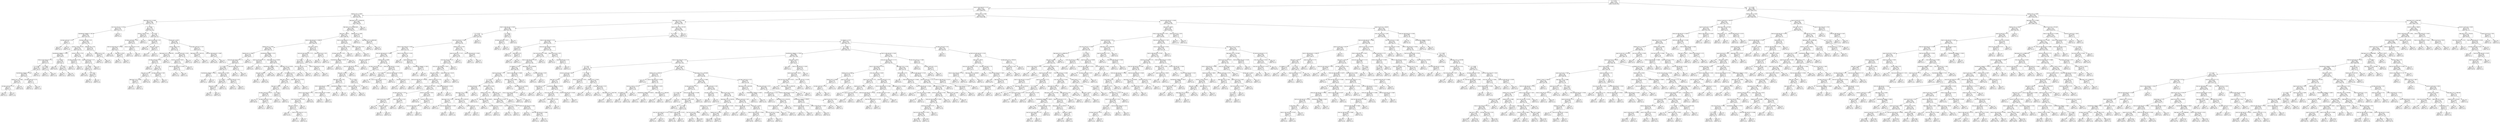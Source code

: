 digraph Tree {
node [shape=box, fontname="helvetica"] ;
edge [fontname="helvetica"] ;
0 [label="lt <= 0.715\ngini = 0.138\nsamples = 13123\nvalue = [12144, 979]"] ;
1 [label="voice_in_uniq_count_m1 <= 4.5\ngini = 0.271\nsamples = 3506\nvalue = [2939, 567]"] ;
0 -> 1 [labeldistance=2.5, labelangle=45, headlabel="True"] ;
2 [label="balance_sum <= 0.963\ngini = 0.147\nsamples = 992\nvalue = [913, 79]"] ;
1 -> 2 ;
3 [label="data_type_3_m1 <= 0.458\ngini = 0.239\nsamples = 368\nvalue = [317, 51]"] ;
2 -> 3 ;
4 [label="com_num_cost_m1 <= 2.25\ngini = 0.136\nsamples = 231\nvalue = [214, 17]"] ;
3 -> 4 ;
5 [label="manufacturer_category <= 30.5\ngini = 0.115\nsamples = 228\nvalue = [214, 14]"] ;
4 -> 5 ;
6 [label="act_days_count_m3 <= 9.5\ngini = 0.5\nsamples = 2\nvalue = [1, 1]"] ;
5 -> 6 ;
7 [label="gini = 0.0\nsamples = 1\nvalue = [0, 1]"] ;
6 -> 7 ;
8 [label="gini = 0.0\nsamples = 1\nvalue = [1, 0]"] ;
6 -> 8 ;
9 [label="act_days_count_m1 <= 9.5\ngini = 0.108\nsamples = 226\nvalue = [213, 13]"] ;
5 -> 9 ;
10 [label="service_1_count <= 14.0\ngini = 0.165\nsamples = 132\nvalue = [120, 12]"] ;
9 -> 10 ;
11 [label="manufacturer_category <= 735.5\ngini = 0.111\nsamples = 102\nvalue = [96, 6]"] ;
10 -> 11 ;
12 [label="voice_in_uniq_count_m1 <= 2.5\ngini = 0.264\nsamples = 32\nvalue = [27, 5]"] ;
11 -> 12 ;
13 [label="lt <= 0.708\ngini = 0.185\nsamples = 29\nvalue = [26, 3]"] ;
12 -> 13 ;
14 [label="manufacturer_category <= 718.5\ngini = 0.133\nsamples = 28\nvalue = [26, 2]"] ;
13 -> 14 ;
15 [label="balance_sum <= -1.993\ngini = 0.074\nsamples = 26\nvalue = [25, 1]"] ;
14 -> 15 ;
16 [label="act_days_count_m1 <= 3.5\ngini = 0.5\nsamples = 2\nvalue = [1, 1]"] ;
15 -> 16 ;
17 [label="gini = 0.0\nsamples = 1\nvalue = [0, 1]"] ;
16 -> 17 ;
18 [label="gini = 0.0\nsamples = 1\nvalue = [1, 0]"] ;
16 -> 18 ;
19 [label="gini = 0.0\nsamples = 24\nvalue = [24, 0]"] ;
15 -> 19 ;
20 [label="act_days_count_m2 <= 2.5\ngini = 0.5\nsamples = 2\nvalue = [1, 1]"] ;
14 -> 20 ;
21 [label="gini = 0.0\nsamples = 1\nvalue = [0, 1]"] ;
20 -> 21 ;
22 [label="gini = 0.0\nsamples = 1\nvalue = [1, 0]"] ;
20 -> 22 ;
23 [label="gini = 0.0\nsamples = 1\nvalue = [0, 1]"] ;
13 -> 23 ;
24 [label="lt <= 0.682\ngini = 0.444\nsamples = 3\nvalue = [1, 2]"] ;
12 -> 24 ;
25 [label="gini = 0.0\nsamples = 2\nvalue = [0, 2]"] ;
24 -> 25 ;
26 [label="gini = 0.0\nsamples = 1\nvalue = [1, 0]"] ;
24 -> 26 ;
27 [label="lt <= 0.674\ngini = 0.028\nsamples = 70\nvalue = [69, 1]"] ;
11 -> 27 ;
28 [label="gini = 0.0\nsamples = 59\nvalue = [59, 0]"] ;
27 -> 28 ;
29 [label="lt <= 0.677\ngini = 0.165\nsamples = 11\nvalue = [10, 1]"] ;
27 -> 29 ;
30 [label="gini = 0.0\nsamples = 1\nvalue = [0, 1]"] ;
29 -> 30 ;
31 [label="gini = 0.0\nsamples = 10\nvalue = [10, 0]"] ;
29 -> 31 ;
32 [label="service_1_count <= 74.5\ngini = 0.32\nsamples = 30\nvalue = [24, 6]"] ;
10 -> 32 ;
33 [label="act_days_count_m2 <= 8.0\ngini = 0.375\nsamples = 4\nvalue = [1, 3]"] ;
32 -> 33 ;
34 [label="gini = 0.0\nsamples = 3\nvalue = [0, 3]"] ;
33 -> 34 ;
35 [label="gini = 0.0\nsamples = 1\nvalue = [1, 0]"] ;
33 -> 35 ;
36 [label="paym_el_count_m2 <= 1.5\ngini = 0.204\nsamples = 26\nvalue = [23, 3]"] ;
32 -> 36 ;
37 [label="lt <= 0.662\ngini = 0.147\nsamples = 25\nvalue = [23, 2]"] ;
36 -> 37 ;
38 [label="gini = 0.0\nsamples = 18\nvalue = [18, 0]"] ;
37 -> 38 ;
39 [label="lt <= 0.67\ngini = 0.408\nsamples = 7\nvalue = [5, 2]"] ;
37 -> 39 ;
40 [label="gini = 0.0\nsamples = 2\nvalue = [0, 2]"] ;
39 -> 40 ;
41 [label="gini = 0.0\nsamples = 5\nvalue = [5, 0]"] ;
39 -> 41 ;
42 [label="gini = 0.0\nsamples = 1\nvalue = [0, 1]"] ;
36 -> 42 ;
43 [label="balance_sum <= 0.8\ngini = 0.021\nsamples = 94\nvalue = [93, 1]"] ;
9 -> 43 ;
44 [label="gini = 0.0\nsamples = 87\nvalue = [87, 0]"] ;
43 -> 44 ;
45 [label="balance_sum <= 0.8\ngini = 0.245\nsamples = 7\nvalue = [6, 1]"] ;
43 -> 45 ;
46 [label="gini = 0.0\nsamples = 1\nvalue = [0, 1]"] ;
45 -> 46 ;
47 [label="gini = 0.0\nsamples = 6\nvalue = [6, 0]"] ;
45 -> 47 ;
48 [label="gini = 0.0\nsamples = 3\nvalue = [0, 3]"] ;
4 -> 48 ;
49 [label="lt <= 0.501\ngini = 0.373\nsamples = 137\nvalue = [103, 34]"] ;
3 -> 49 ;
50 [label="service_1_count <= 9.0\ngini = 0.133\nsamples = 42\nvalue = [39, 3]"] ;
49 -> 50 ;
51 [label="act_days_count_m2 <= 24.0\ngini = 0.093\nsamples = 41\nvalue = [39, 2]"] ;
50 -> 51 ;
52 [label="short_out_calls_part_m2 <= 0.281\ngini = 0.05\nsamples = 39\nvalue = [38, 1]"] ;
51 -> 52 ;
53 [label="gini = 0.0\nsamples = 36\nvalue = [36, 0]"] ;
52 -> 53 ;
54 [label="days_exp <= 174.0\ngini = 0.444\nsamples = 3\nvalue = [2, 1]"] ;
52 -> 54 ;
55 [label="gini = 0.0\nsamples = 2\nvalue = [2, 0]"] ;
54 -> 55 ;
56 [label="gini = 0.0\nsamples = 1\nvalue = [0, 1]"] ;
54 -> 56 ;
57 [label="voice_in_uniq_count_m1 <= 0.5\ngini = 0.5\nsamples = 2\nvalue = [1, 1]"] ;
51 -> 57 ;
58 [label="gini = 0.0\nsamples = 1\nvalue = [1, 0]"] ;
57 -> 58 ;
59 [label="gini = 0.0\nsamples = 1\nvalue = [0, 1]"] ;
57 -> 59 ;
60 [label="gini = 0.0\nsamples = 1\nvalue = [0, 1]"] ;
50 -> 60 ;
61 [label="lt <= 0.531\ngini = 0.44\nsamples = 95\nvalue = [64, 31]"] ;
49 -> 61 ;
62 [label="paym_el_count_m2 <= 0.5\ngini = 0.346\nsamples = 9\nvalue = [2, 7]"] ;
61 -> 62 ;
63 [label="gini = 0.0\nsamples = 6\nvalue = [0, 6]"] ;
62 -> 63 ;
64 [label="days_exp <= 317.5\ngini = 0.444\nsamples = 3\nvalue = [2, 1]"] ;
62 -> 64 ;
65 [label="gini = 0.0\nsamples = 1\nvalue = [0, 1]"] ;
64 -> 65 ;
66 [label="gini = 0.0\nsamples = 2\nvalue = [2, 0]"] ;
64 -> 66 ;
67 [label="days_exp <= 334.5\ngini = 0.402\nsamples = 86\nvalue = [62, 24]"] ;
61 -> 67 ;
68 [label="service_1_flag <= 0.5\ngini = 0.475\nsamples = 54\nvalue = [33, 21]"] ;
67 -> 68 ;
69 [label="data_type_3_m1 <= 1065.079\ngini = 0.375\nsamples = 36\nvalue = [27, 9]"] ;
68 -> 69 ;
70 [label="act_days_count_m2 <= 0.5\ngini = 0.264\nsamples = 32\nvalue = [27, 5]"] ;
69 -> 70 ;
71 [label="gini = 0.0\nsamples = 2\nvalue = [0, 2]"] ;
70 -> 71 ;
72 [label="lt <= 0.711\ngini = 0.18\nsamples = 30\nvalue = [27, 3]"] ;
70 -> 72 ;
73 [label="days_exp <= 57.0\ngini = 0.071\nsamples = 27\nvalue = [26, 1]"] ;
72 -> 73 ;
74 [label="data_type_2_m1 <= 0.06\ngini = 0.375\nsamples = 4\nvalue = [3, 1]"] ;
73 -> 74 ;
75 [label="gini = 0.0\nsamples = 3\nvalue = [3, 0]"] ;
74 -> 75 ;
76 [label="gini = 0.0\nsamples = 1\nvalue = [0, 1]"] ;
74 -> 76 ;
77 [label="gini = 0.0\nsamples = 23\nvalue = [23, 0]"] ;
73 -> 77 ;
78 [label="act_days_count_m2 <= 19.0\ngini = 0.444\nsamples = 3\nvalue = [1, 2]"] ;
72 -> 78 ;
79 [label="gini = 0.0\nsamples = 2\nvalue = [0, 2]"] ;
78 -> 79 ;
80 [label="gini = 0.0\nsamples = 1\nvalue = [1, 0]"] ;
78 -> 80 ;
81 [label="gini = 0.0\nsamples = 4\nvalue = [0, 4]"] ;
69 -> 81 ;
82 [label="act_days_count_m2 <= 24.0\ngini = 0.444\nsamples = 18\nvalue = [6, 12]"] ;
68 -> 82 ;
83 [label="service_1_count <= 516.0\ngini = 0.32\nsamples = 15\nvalue = [3, 12]"] ;
82 -> 83 ;
84 [label="short_out_calls_part_m1 <= 0.078\ngini = 0.142\nsamples = 13\nvalue = [1, 12]"] ;
83 -> 84 ;
85 [label="gini = 0.0\nsamples = 12\nvalue = [0, 12]"] ;
84 -> 85 ;
86 [label="gini = 0.0\nsamples = 1\nvalue = [1, 0]"] ;
84 -> 86 ;
87 [label="gini = 0.0\nsamples = 2\nvalue = [2, 0]"] ;
83 -> 87 ;
88 [label="gini = 0.0\nsamples = 3\nvalue = [3, 0]"] ;
82 -> 88 ;
89 [label="act_days_count_m1 <= 13.5\ngini = 0.17\nsamples = 32\nvalue = [29, 3]"] ;
67 -> 89 ;
90 [label="data_type_2_m1 <= 391.112\ngini = 0.444\nsamples = 3\nvalue = [1, 2]"] ;
89 -> 90 ;
91 [label="gini = 0.0\nsamples = 2\nvalue = [0, 2]"] ;
90 -> 91 ;
92 [label="gini = 0.0\nsamples = 1\nvalue = [1, 0]"] ;
90 -> 92 ;
93 [label="short_out_calls_part_m3 <= 0.667\ngini = 0.067\nsamples = 29\nvalue = [28, 1]"] ;
89 -> 93 ;
94 [label="gini = 0.0\nsamples = 28\nvalue = [28, 0]"] ;
93 -> 94 ;
95 [label="gini = 0.0\nsamples = 1\nvalue = [0, 1]"] ;
93 -> 95 ;
96 [label="data_type_3_m1 <= 25546.156\ngini = 0.086\nsamples = 624\nvalue = [596, 28]"] ;
2 -> 96 ;
97 [label="data_type_2_m1 <= 28936.469\ngini = 0.083\nsamples = 623\nvalue = [596, 27]"] ;
96 -> 97 ;
98 [label="days_exp <= 361.5\ngini = 0.075\nsamples = 612\nvalue = [588, 24]"] ;
97 -> 98 ;
99 [label="short_in_calls_part_m3 <= 0.069\ngini = 0.062\nsamples = 566\nvalue = [548, 18]"] ;
98 -> 99 ;
100 [label="balance_sum <= 1.007\ngini = 0.046\nsamples = 504\nvalue = [492, 12]"] ;
99 -> 100 ;
101 [label="balance_sum <= 1.006\ngini = 0.118\nsamples = 95\nvalue = [89, 6]"] ;
100 -> 101 ;
102 [label="voice_out_uniq_count_m1 <= 7.5\ngini = 0.101\nsamples = 94\nvalue = [89, 5]"] ;
101 -> 102 ;
103 [label="lt <= 0.309\ngini = 0.064\nsamples = 90\nvalue = [87, 3]"] ;
102 -> 103 ;
104 [label="manufacturer_category <= 901.0\ngini = 0.5\nsamples = 2\nvalue = [1, 1]"] ;
103 -> 104 ;
105 [label="gini = 0.0\nsamples = 1\nvalue = [0, 1]"] ;
104 -> 105 ;
106 [label="gini = 0.0\nsamples = 1\nvalue = [1, 0]"] ;
104 -> 106 ;
107 [label="balance_sum <= 1.003\ngini = 0.044\nsamples = 88\nvalue = [86, 2]"] ;
103 -> 107 ;
108 [label="lt <= 0.356\ngini = 0.024\nsamples = 84\nvalue = [83, 1]"] ;
107 -> 108 ;
109 [label="days_exp <= 16.5\ngini = 0.245\nsamples = 7\nvalue = [6, 1]"] ;
108 -> 109 ;
110 [label="gini = 0.0\nsamples = 1\nvalue = [0, 1]"] ;
109 -> 110 ;
111 [label="gini = 0.0\nsamples = 6\nvalue = [6, 0]"] ;
109 -> 111 ;
112 [label="gini = 0.0\nsamples = 77\nvalue = [77, 0]"] ;
108 -> 112 ;
113 [label="conn_com_cost_m1 <= 0.5\ngini = 0.375\nsamples = 4\nvalue = [3, 1]"] ;
107 -> 113 ;
114 [label="gini = 0.0\nsamples = 3\nvalue = [3, 0]"] ;
113 -> 114 ;
115 [label="gini = 0.0\nsamples = 1\nvalue = [0, 1]"] ;
113 -> 115 ;
116 [label="voice_out_uniq_count_m1 <= 9.5\ngini = 0.5\nsamples = 4\nvalue = [2, 2]"] ;
102 -> 116 ;
117 [label="gini = 0.0\nsamples = 2\nvalue = [0, 2]"] ;
116 -> 117 ;
118 [label="gini = 0.0\nsamples = 2\nvalue = [2, 0]"] ;
116 -> 118 ;
119 [label="gini = 0.0\nsamples = 1\nvalue = [0, 1]"] ;
101 -> 119 ;
120 [label="manufacturer_category <= 22.5\ngini = 0.029\nsamples = 409\nvalue = [403, 6]"] ;
100 -> 120 ;
121 [label="paym_el_count_m2 <= 1.5\ngini = 0.245\nsamples = 7\nvalue = [6, 1]"] ;
120 -> 121 ;
122 [label="gini = 0.0\nsamples = 6\nvalue = [6, 0]"] ;
121 -> 122 ;
123 [label="gini = 0.0\nsamples = 1\nvalue = [0, 1]"] ;
121 -> 123 ;
124 [label="data_type_3_m1 <= 23.656\ngini = 0.025\nsamples = 402\nvalue = [397, 5]"] ;
120 -> 124 ;
125 [label="manufacturer_category <= 76.5\ngini = 0.007\nsamples = 267\nvalue = [266, 1]"] ;
124 -> 125 ;
126 [label="days_exp <= 230.5\ngini = 0.062\nsamples = 31\nvalue = [30, 1]"] ;
125 -> 126 ;
127 [label="gini = 0.0\nsamples = 1\nvalue = [0, 1]"] ;
126 -> 127 ;
128 [label="gini = 0.0\nsamples = 30\nvalue = [30, 0]"] ;
126 -> 128 ;
129 [label="gini = 0.0\nsamples = 236\nvalue = [236, 0]"] ;
125 -> 129 ;
130 [label="data_type_3_m1 <= 24.193\ngini = 0.058\nsamples = 135\nvalue = [131, 4]"] ;
124 -> 130 ;
131 [label="gini = 0.0\nsamples = 1\nvalue = [0, 1]"] ;
130 -> 131 ;
132 [label="os_category <= 27.5\ngini = 0.044\nsamples = 134\nvalue = [131, 3]"] ;
130 -> 132 ;
133 [label="days_exp <= 341.5\ngini = 0.031\nsamples = 129\nvalue = [127, 2]"] ;
132 -> 133 ;
134 [label="days_exp <= 340.5\ngini = 0.07\nsamples = 55\nvalue = [53, 2]"] ;
133 -> 134 ;
135 [label="act_days_count_m3 <= 23.5\ngini = 0.038\nsamples = 52\nvalue = [51, 1]"] ;
134 -> 135 ;
136 [label="gini = 0.0\nsamples = 46\nvalue = [46, 0]"] ;
135 -> 136 ;
137 [label="act_days_count_m3 <= 24.5\ngini = 0.278\nsamples = 6\nvalue = [5, 1]"] ;
135 -> 137 ;
138 [label="gini = 0.0\nsamples = 1\nvalue = [0, 1]"] ;
137 -> 138 ;
139 [label="gini = 0.0\nsamples = 5\nvalue = [5, 0]"] ;
137 -> 139 ;
140 [label="lt <= 0.672\ngini = 0.444\nsamples = 3\nvalue = [2, 1]"] ;
134 -> 140 ;
141 [label="gini = 0.0\nsamples = 2\nvalue = [2, 0]"] ;
140 -> 141 ;
142 [label="gini = 0.0\nsamples = 1\nvalue = [0, 1]"] ;
140 -> 142 ;
143 [label="gini = 0.0\nsamples = 74\nvalue = [74, 0]"] ;
133 -> 143 ;
144 [label="paym_el_sum_m3 <= 172.5\ngini = 0.32\nsamples = 5\nvalue = [4, 1]"] ;
132 -> 144 ;
145 [label="gini = 0.0\nsamples = 4\nvalue = [4, 0]"] ;
144 -> 145 ;
146 [label="gini = 0.0\nsamples = 1\nvalue = [0, 1]"] ;
144 -> 146 ;
147 [label="days_exp <= 353.5\ngini = 0.175\nsamples = 62\nvalue = [56, 6]"] ;
99 -> 147 ;
148 [label="voice_out_uniq_count_m1 <= 1.5\ngini = 0.131\nsamples = 57\nvalue = [53, 4]"] ;
147 -> 148 ;
149 [label="lt <= 0.621\ngini = 0.298\nsamples = 22\nvalue = [18, 4]"] ;
148 -> 149 ;
150 [label="com_num_cost_m1 <= 3.0\ngini = 0.117\nsamples = 16\nvalue = [15, 1]"] ;
149 -> 150 ;
151 [label="gini = 0.0\nsamples = 15\nvalue = [15, 0]"] ;
150 -> 151 ;
152 [label="gini = 0.0\nsamples = 1\nvalue = [0, 1]"] ;
150 -> 152 ;
153 [label="short_in_calls_part_m2 <= 0.06\ngini = 0.5\nsamples = 6\nvalue = [3, 3]"] ;
149 -> 153 ;
154 [label="gini = 0.0\nsamples = 3\nvalue = [0, 3]"] ;
153 -> 154 ;
155 [label="gini = 0.0\nsamples = 3\nvalue = [3, 0]"] ;
153 -> 155 ;
156 [label="gini = 0.0\nsamples = 35\nvalue = [35, 0]"] ;
148 -> 156 ;
157 [label="paym_el_sum_m3 <= 25.0\ngini = 0.48\nsamples = 5\nvalue = [3, 2]"] ;
147 -> 157 ;
158 [label="gini = 0.0\nsamples = 2\nvalue = [0, 2]"] ;
157 -> 158 ;
159 [label="gini = 0.0\nsamples = 3\nvalue = [3, 0]"] ;
157 -> 159 ;
160 [label="voice_in_uniq_count_m1 <= 3.5\ngini = 0.227\nsamples = 46\nvalue = [40, 6]"] ;
98 -> 160 ;
161 [label="service_1_count <= 820.0\ngini = 0.142\nsamples = 39\nvalue = [36, 3]"] ;
160 -> 161 ;
162 [label="act_days_count_m2 <= 8.0\ngini = 0.1\nsamples = 38\nvalue = [36, 2]"] ;
161 -> 162 ;
163 [label="manufacturer_category <= 812.0\ngini = 0.32\nsamples = 10\nvalue = [8, 2]"] ;
162 -> 163 ;
164 [label="gini = 0.0\nsamples = 2\nvalue = [0, 2]"] ;
163 -> 164 ;
165 [label="gini = 0.0\nsamples = 8\nvalue = [8, 0]"] ;
163 -> 165 ;
166 [label="gini = 0.0\nsamples = 28\nvalue = [28, 0]"] ;
162 -> 166 ;
167 [label="gini = 0.0\nsamples = 1\nvalue = [0, 1]"] ;
161 -> 167 ;
168 [label="paym_el_sum_m2 <= 35.0\ngini = 0.49\nsamples = 7\nvalue = [4, 3]"] ;
160 -> 168 ;
169 [label="gini = 0.0\nsamples = 3\nvalue = [0, 3]"] ;
168 -> 169 ;
170 [label="gini = 0.0\nsamples = 4\nvalue = [4, 0]"] ;
168 -> 170 ;
171 [label="balance_sum <= 1.902\ngini = 0.397\nsamples = 11\nvalue = [8, 3]"] ;
97 -> 171 ;
172 [label="gini = 0.0\nsamples = 2\nvalue = [0, 2]"] ;
171 -> 172 ;
173 [label="data_type_2_m1 <= 29924.802\ngini = 0.198\nsamples = 9\nvalue = [8, 1]"] ;
171 -> 173 ;
174 [label="gini = 0.0\nsamples = 1\nvalue = [0, 1]"] ;
173 -> 174 ;
175 [label="gini = 0.0\nsamples = 8\nvalue = [8, 0]"] ;
173 -> 175 ;
176 [label="gini = 0.0\nsamples = 1\nvalue = [0, 1]"] ;
96 -> 176 ;
177 [label="balance_sum <= 2.506\ngini = 0.313\nsamples = 2514\nvalue = [2026, 488]"] ;
1 -> 177 ;
178 [label="data_type_3_m1 <= 0.001\ngini = 0.376\nsamples = 1286\nvalue = [963, 323]"] ;
177 -> 178 ;
179 [label="short_in_calls_part_m2 <= 0.423\ngini = 0.269\nsamples = 306\nvalue = [257, 49]"] ;
178 -> 179 ;
180 [label="lt <= 0.714\ngini = 0.252\nsamples = 297\nvalue = [253, 44]"] ;
179 -> 180 ;
181 [label="com_num_cost_m1 <= 0.401\ngini = 0.244\nsamples = 295\nvalue = [253, 42]"] ;
180 -> 181 ;
182 [label="voice_in_uniq_count_m1 <= 38.5\ngini = 0.325\nsamples = 152\nvalue = [121, 31]"] ;
181 -> 182 ;
183 [label="short_out_calls_part_m3 <= 0.049\ngini = 0.281\nsamples = 136\nvalue = [113, 23]"] ;
182 -> 183 ;
184 [label="days_exp <= 364.5\ngini = 0.177\nsamples = 92\nvalue = [83, 9]"] ;
183 -> 184 ;
185 [label="short_out_calls_part_m2 <= 0.75\ngini = 0.16\nsamples = 91\nvalue = [83, 8]"] ;
184 -> 185 ;
186 [label="days_exp <= 351.0\ngini = 0.143\nsamples = 90\nvalue = [83, 7]"] ;
185 -> 186 ;
187 [label="data_type_3_m1 <= 0.0\ngini = 0.096\nsamples = 79\nvalue = [75, 4]"] ;
186 -> 187 ;
188 [label="short_in_calls_part_m3 <= 0.35\ngini = 0.075\nsamples = 77\nvalue = [74, 3]"] ;
187 -> 188 ;
189 [label="voice_in_uniq_count_m1 <= 6.5\ngini = 0.052\nsamples = 75\nvalue = [73, 2]"] ;
188 -> 189 ;
190 [label="conn_com_cost_m1 <= 0.134\ngini = 0.219\nsamples = 16\nvalue = [14, 2]"] ;
189 -> 190 ;
191 [label="days_exp <= 331.0\ngini = 0.124\nsamples = 15\nvalue = [14, 1]"] ;
190 -> 191 ;
192 [label="gini = 0.0\nsamples = 13\nvalue = [13, 0]"] ;
191 -> 192 ;
193 [label="voice_in_uniq_count_m1 <= 5.5\ngini = 0.5\nsamples = 2\nvalue = [1, 1]"] ;
191 -> 193 ;
194 [label="gini = 0.0\nsamples = 1\nvalue = [1, 0]"] ;
193 -> 194 ;
195 [label="gini = 0.0\nsamples = 1\nvalue = [0, 1]"] ;
193 -> 195 ;
196 [label="gini = 0.0\nsamples = 1\nvalue = [0, 1]"] ;
190 -> 196 ;
197 [label="gini = 0.0\nsamples = 59\nvalue = [59, 0]"] ;
189 -> 197 ;
198 [label="short_in_calls_part_m2 <= 0.054\ngini = 0.5\nsamples = 2\nvalue = [1, 1]"] ;
188 -> 198 ;
199 [label="gini = 0.0\nsamples = 1\nvalue = [0, 1]"] ;
198 -> 199 ;
200 [label="gini = 0.0\nsamples = 1\nvalue = [1, 0]"] ;
198 -> 200 ;
201 [label="manufacturer_category <= 650.0\ngini = 0.5\nsamples = 2\nvalue = [1, 1]"] ;
187 -> 201 ;
202 [label="gini = 0.0\nsamples = 1\nvalue = [0, 1]"] ;
201 -> 202 ;
203 [label="gini = 0.0\nsamples = 1\nvalue = [1, 0]"] ;
201 -> 203 ;
204 [label="lt <= 0.671\ngini = 0.397\nsamples = 11\nvalue = [8, 3]"] ;
186 -> 204 ;
205 [label="paym_el_sum_m1 <= 3.5\ngini = 0.198\nsamples = 9\nvalue = [8, 1]"] ;
204 -> 205 ;
206 [label="gini = 0.0\nsamples = 1\nvalue = [0, 1]"] ;
205 -> 206 ;
207 [label="gini = 0.0\nsamples = 8\nvalue = [8, 0]"] ;
205 -> 207 ;
208 [label="gini = 0.0\nsamples = 2\nvalue = [0, 2]"] ;
204 -> 208 ;
209 [label="gini = 0.0\nsamples = 1\nvalue = [0, 1]"] ;
185 -> 209 ;
210 [label="gini = 0.0\nsamples = 1\nvalue = [0, 1]"] ;
184 -> 210 ;
211 [label="balance_sum <= 0.008\ngini = 0.434\nsamples = 44\nvalue = [30, 14]"] ;
183 -> 211 ;
212 [label="act_days_count_m2 <= 12.5\ngini = 0.245\nsamples = 7\nvalue = [1, 6]"] ;
211 -> 212 ;
213 [label="gini = 0.0\nsamples = 1\nvalue = [1, 0]"] ;
212 -> 213 ;
214 [label="gini = 0.0\nsamples = 6\nvalue = [0, 6]"] ;
212 -> 214 ;
215 [label="short_out_calls_part_m1 <= 0.101\ngini = 0.339\nsamples = 37\nvalue = [29, 8]"] ;
211 -> 215 ;
216 [label="lt <= 0.697\ngini = 0.137\nsamples = 27\nvalue = [25, 2]"] ;
215 -> 216 ;
217 [label="gini = 0.0\nsamples = 21\nvalue = [21, 0]"] ;
216 -> 217 ;
218 [label="voice_in_uniq_count_m1 <= 17.5\ngini = 0.444\nsamples = 6\nvalue = [4, 2]"] ;
216 -> 218 ;
219 [label="gini = 0.0\nsamples = 4\nvalue = [4, 0]"] ;
218 -> 219 ;
220 [label="gini = 0.0\nsamples = 2\nvalue = [0, 2]"] ;
218 -> 220 ;
221 [label="short_out_calls_part_m2 <= 0.103\ngini = 0.48\nsamples = 10\nvalue = [4, 6]"] ;
215 -> 221 ;
222 [label="gini = 0.0\nsamples = 5\nvalue = [0, 5]"] ;
221 -> 222 ;
223 [label="service_6_count_m2 <= 1.5\ngini = 0.32\nsamples = 5\nvalue = [4, 1]"] ;
221 -> 223 ;
224 [label="gini = 0.0\nsamples = 4\nvalue = [4, 0]"] ;
223 -> 224 ;
225 [label="gini = 0.0\nsamples = 1\nvalue = [0, 1]"] ;
223 -> 225 ;
226 [label="voice_in_uniq_count_m1 <= 42.0\ngini = 0.5\nsamples = 16\nvalue = [8, 8]"] ;
182 -> 226 ;
227 [label="gini = 0.0\nsamples = 5\nvalue = [0, 5]"] ;
226 -> 227 ;
228 [label="paym_el_count_m3 <= 0.5\ngini = 0.397\nsamples = 11\nvalue = [8, 3]"] ;
226 -> 228 ;
229 [label="gini = 0.0\nsamples = 7\nvalue = [7, 0]"] ;
228 -> 229 ;
230 [label="manufacturer_category <= 330.5\ngini = 0.375\nsamples = 4\nvalue = [1, 3]"] ;
228 -> 230 ;
231 [label="gini = 0.0\nsamples = 1\nvalue = [1, 0]"] ;
230 -> 231 ;
232 [label="gini = 0.0\nsamples = 3\nvalue = [0, 3]"] ;
230 -> 232 ;
233 [label="balance_sum <= 2.233\ngini = 0.142\nsamples = 143\nvalue = [132, 11]"] ;
181 -> 233 ;
234 [label="paym_el_count_m1 <= 11.5\ngini = 0.12\nsamples = 140\nvalue = [131, 9]"] ;
233 -> 234 ;
235 [label="com_num_cost_m1 <= 4.5\ngini = 0.108\nsamples = 139\nvalue = [131, 8]"] ;
234 -> 235 ;
236 [label="voice_out_uniq_count_m1 <= 84.5\ngini = 0.096\nsamples = 138\nvalue = [131, 7]"] ;
235 -> 236 ;
237 [label="days_exp <= -30.0\ngini = 0.084\nsamples = 136\nvalue = [130, 6]"] ;
236 -> 237 ;
238 [label="short_out_calls_part_m1 <= 0.028\ngini = 0.5\nsamples = 2\nvalue = [1, 1]"] ;
237 -> 238 ;
239 [label="gini = 0.0\nsamples = 1\nvalue = [1, 0]"] ;
238 -> 239 ;
240 [label="gini = 0.0\nsamples = 1\nvalue = [0, 1]"] ;
238 -> 240 ;
241 [label="paym_el_count_m3 <= 4.5\ngini = 0.072\nsamples = 134\nvalue = [129, 5]"] ;
237 -> 241 ;
242 [label="balance_sum <= 0.007\ngini = 0.06\nsamples = 130\nvalue = [126, 4]"] ;
241 -> 242 ;
243 [label="act_days_count_m1 <= 27.0\ngini = 0.18\nsamples = 30\nvalue = [27, 3]"] ;
242 -> 243 ;
244 [label="paym_el_sum_m3 <= 86.0\ngini = 0.071\nsamples = 27\nvalue = [26, 1]"] ;
243 -> 244 ;
245 [label="gini = 0.0\nsamples = 24\nvalue = [24, 0]"] ;
244 -> 245 ;
246 [label="days_exp <= 305.5\ngini = 0.444\nsamples = 3\nvalue = [2, 1]"] ;
244 -> 246 ;
247 [label="gini = 0.0\nsamples = 1\nvalue = [0, 1]"] ;
246 -> 247 ;
248 [label="gini = 0.0\nsamples = 2\nvalue = [2, 0]"] ;
246 -> 248 ;
249 [label="paym_el_sum_m1 <= 32.5\ngini = 0.444\nsamples = 3\nvalue = [1, 2]"] ;
243 -> 249 ;
250 [label="gini = 0.0\nsamples = 2\nvalue = [0, 2]"] ;
249 -> 250 ;
251 [label="gini = 0.0\nsamples = 1\nvalue = [1, 0]"] ;
249 -> 251 ;
252 [label="service_5_count_m3 <= 84.0\ngini = 0.02\nsamples = 100\nvalue = [99, 1]"] ;
242 -> 252 ;
253 [label="gini = 0.0\nsamples = 92\nvalue = [92, 0]"] ;
252 -> 253 ;
254 [label="service_1_count <= 421.5\ngini = 0.219\nsamples = 8\nvalue = [7, 1]"] ;
252 -> 254 ;
255 [label="voice_out_uniq_count_m1 <= 4.5\ngini = 0.5\nsamples = 2\nvalue = [1, 1]"] ;
254 -> 255 ;
256 [label="gini = 0.0\nsamples = 1\nvalue = [0, 1]"] ;
255 -> 256 ;
257 [label="gini = 0.0\nsamples = 1\nvalue = [1, 0]"] ;
255 -> 257 ;
258 [label="gini = 0.0\nsamples = 6\nvalue = [6, 0]"] ;
254 -> 258 ;
259 [label="short_out_calls_part_m2 <= 0.025\ngini = 0.375\nsamples = 4\nvalue = [3, 1]"] ;
241 -> 259 ;
260 [label="gini = 0.0\nsamples = 1\nvalue = [0, 1]"] ;
259 -> 260 ;
261 [label="gini = 0.0\nsamples = 3\nvalue = [3, 0]"] ;
259 -> 261 ;
262 [label="paym_el_sum_m2 <= 63.25\ngini = 0.5\nsamples = 2\nvalue = [1, 1]"] ;
236 -> 262 ;
263 [label="gini = 0.0\nsamples = 1\nvalue = [0, 1]"] ;
262 -> 263 ;
264 [label="gini = 0.0\nsamples = 1\nvalue = [1, 0]"] ;
262 -> 264 ;
265 [label="gini = 0.0\nsamples = 1\nvalue = [0, 1]"] ;
235 -> 265 ;
266 [label="gini = 0.0\nsamples = 1\nvalue = [0, 1]"] ;
234 -> 266 ;
267 [label="short_in_calls_part_m2 <= 0.032\ngini = 0.444\nsamples = 3\nvalue = [1, 2]"] ;
233 -> 267 ;
268 [label="gini = 0.0\nsamples = 1\nvalue = [1, 0]"] ;
267 -> 268 ;
269 [label="gini = 0.0\nsamples = 2\nvalue = [0, 2]"] ;
267 -> 269 ;
270 [label="gini = 0.0\nsamples = 2\nvalue = [0, 2]"] ;
180 -> 270 ;
271 [label="lt <= 0.651\ngini = 0.494\nsamples = 9\nvalue = [4, 5]"] ;
179 -> 271 ;
272 [label="act_days_count_m3 <= 20.5\ngini = 0.32\nsamples = 5\nvalue = [4, 1]"] ;
271 -> 272 ;
273 [label="gini = 0.0\nsamples = 1\nvalue = [0, 1]"] ;
272 -> 273 ;
274 [label="gini = 0.0\nsamples = 4\nvalue = [4, 0]"] ;
272 -> 274 ;
275 [label="gini = 0.0\nsamples = 4\nvalue = [0, 4]"] ;
271 -> 275 ;
276 [label="paym_el_sum_m3 <= 373.725\ngini = 0.403\nsamples = 980\nvalue = [706, 274]"] ;
178 -> 276 ;
277 [label="lt <= 0.478\ngini = 0.4\nsamples = 975\nvalue = [706, 269]"] ;
276 -> 277 ;
278 [label="voice_in_uniq_count_m1 <= 5.5\ngini = 0.309\nsamples = 220\nvalue = [178, 42]"] ;
277 -> 278 ;
279 [label="lt <= 0.374\ngini = 0.444\nsamples = 9\nvalue = [3, 6]"] ;
278 -> 279 ;
280 [label="gini = 0.0\nsamples = 5\nvalue = [0, 5]"] ;
279 -> 280 ;
281 [label="block_flag <= 0.5\ngini = 0.375\nsamples = 4\nvalue = [3, 1]"] ;
279 -> 281 ;
282 [label="gini = 0.0\nsamples = 3\nvalue = [3, 0]"] ;
281 -> 282 ;
283 [label="gini = 0.0\nsamples = 1\nvalue = [0, 1]"] ;
281 -> 283 ;
284 [label="voice_out_uniq_count_m1 <= 53.5\ngini = 0.283\nsamples = 211\nvalue = [175, 36]"] ;
278 -> 284 ;
285 [label="conn_com_cost_m1 <= 3.266\ngini = 0.259\nsamples = 203\nvalue = [172, 31]"] ;
284 -> 285 ;
286 [label="short_in_calls_part_m3 <= 0.18\ngini = 0.247\nsamples = 201\nvalue = [172, 29]"] ;
285 -> 286 ;
287 [label="os_category <= 27.5\ngini = 0.223\nsamples = 188\nvalue = [164, 24]"] ;
286 -> 287 ;
288 [label="paym_el_count_m2 <= 5.5\ngini = 0.181\nsamples = 169\nvalue = [152, 17]"] ;
287 -> 288 ;
289 [label="lt <= 0.316\ngini = 0.172\nsamples = 168\nvalue = [152, 16]"] ;
288 -> 289 ;
290 [label="act_days_count_m2 <= 3.5\ngini = 0.365\nsamples = 25\nvalue = [19, 6]"] ;
289 -> 290 ;
291 [label="data_type_3_m1 <= 1.964\ngini = 0.287\nsamples = 23\nvalue = [19, 4]"] ;
290 -> 291 ;
292 [label="data_type_3_m1 <= 0.41\ngini = 0.49\nsamples = 7\nvalue = [4, 3]"] ;
291 -> 292 ;
293 [label="gini = 0.0\nsamples = 3\nvalue = [3, 0]"] ;
292 -> 293 ;
294 [label="short_out_calls_part_m1 <= 0.283\ngini = 0.375\nsamples = 4\nvalue = [1, 3]"] ;
292 -> 294 ;
295 [label="gini = 0.0\nsamples = 3\nvalue = [0, 3]"] ;
294 -> 295 ;
296 [label="gini = 0.0\nsamples = 1\nvalue = [1, 0]"] ;
294 -> 296 ;
297 [label="data_type_3_m1 <= 607.673\ngini = 0.117\nsamples = 16\nvalue = [15, 1]"] ;
291 -> 297 ;
298 [label="gini = 0.0\nsamples = 14\nvalue = [14, 0]"] ;
297 -> 298 ;
299 [label="paym_el_count_m1 <= 0.5\ngini = 0.5\nsamples = 2\nvalue = [1, 1]"] ;
297 -> 299 ;
300 [label="gini = 0.0\nsamples = 1\nvalue = [1, 0]"] ;
299 -> 300 ;
301 [label="gini = 0.0\nsamples = 1\nvalue = [0, 1]"] ;
299 -> 301 ;
302 [label="gini = 0.0\nsamples = 2\nvalue = [0, 2]"] ;
290 -> 302 ;
303 [label="balance_sum <= 0.001\ngini = 0.13\nsamples = 143\nvalue = [133, 10]"] ;
289 -> 303 ;
304 [label="balance_sum <= 0.0\ngini = 0.33\nsamples = 24\nvalue = [19, 5]"] ;
303 -> 304 ;
305 [label="gini = 0.0\nsamples = 15\nvalue = [15, 0]"] ;
304 -> 305 ;
306 [label="data_type_3_m1 <= 19.653\ngini = 0.494\nsamples = 9\nvalue = [4, 5]"] ;
304 -> 306 ;
307 [label="gini = 0.0\nsamples = 4\nvalue = [0, 4]"] ;
306 -> 307 ;
308 [label="com_num_cost_m1 <= 0.171\ngini = 0.32\nsamples = 5\nvalue = [4, 1]"] ;
306 -> 308 ;
309 [label="gini = 0.0\nsamples = 1\nvalue = [0, 1]"] ;
308 -> 309 ;
310 [label="gini = 0.0\nsamples = 4\nvalue = [4, 0]"] ;
308 -> 310 ;
311 [label="block_flag <= 0.5\ngini = 0.081\nsamples = 119\nvalue = [114, 5]"] ;
303 -> 311 ;
312 [label="data_type_3_m1 <= 0.325\ngini = 0.065\nsamples = 118\nvalue = [114, 4]"] ;
311 -> 312 ;
313 [label="com_num_cost_m1 <= 1.482\ngini = 0.26\nsamples = 13\nvalue = [11, 2]"] ;
312 -> 313 ;
314 [label="gini = 0.0\nsamples = 11\nvalue = [11, 0]"] ;
313 -> 314 ;
315 [label="gini = 0.0\nsamples = 2\nvalue = [0, 2]"] ;
313 -> 315 ;
316 [label="short_out_calls_part_m3 <= 0.08\ngini = 0.037\nsamples = 105\nvalue = [103, 2]"] ;
312 -> 316 ;
317 [label="gini = 0.0\nsamples = 88\nvalue = [88, 0]"] ;
316 -> 317 ;
318 [label="short_out_calls_part_m3 <= 0.095\ngini = 0.208\nsamples = 17\nvalue = [15, 2]"] ;
316 -> 318 ;
319 [label="gini = 0.0\nsamples = 2\nvalue = [0, 2]"] ;
318 -> 319 ;
320 [label="gini = 0.0\nsamples = 15\nvalue = [15, 0]"] ;
318 -> 320 ;
321 [label="gini = 0.0\nsamples = 1\nvalue = [0, 1]"] ;
311 -> 321 ;
322 [label="gini = 0.0\nsamples = 1\nvalue = [0, 1]"] ;
288 -> 322 ;
323 [label="short_in_calls_part_m3 <= 0.064\ngini = 0.465\nsamples = 19\nvalue = [12, 7]"] ;
287 -> 323 ;
324 [label="data_type_2_m1 <= 0.806\ngini = 0.375\nsamples = 16\nvalue = [12, 4]"] ;
323 -> 324 ;
325 [label="gini = 0.0\nsamples = 7\nvalue = [7, 0]"] ;
324 -> 325 ;
326 [label="data_type_3_m1 <= 102.961\ngini = 0.494\nsamples = 9\nvalue = [5, 4]"] ;
324 -> 326 ;
327 [label="voice_in_uniq_count_m1 <= 10.5\ngini = 0.444\nsamples = 6\nvalue = [2, 4]"] ;
326 -> 327 ;
328 [label="gini = 0.0\nsamples = 2\nvalue = [2, 0]"] ;
327 -> 328 ;
329 [label="gini = 0.0\nsamples = 4\nvalue = [0, 4]"] ;
327 -> 329 ;
330 [label="gini = 0.0\nsamples = 3\nvalue = [3, 0]"] ;
326 -> 330 ;
331 [label="gini = 0.0\nsamples = 3\nvalue = [0, 3]"] ;
323 -> 331 ;
332 [label="data_type_2_m1 <= 160.058\ngini = 0.473\nsamples = 13\nvalue = [8, 5]"] ;
286 -> 332 ;
333 [label="gini = 0.0\nsamples = 5\nvalue = [5, 0]"] ;
332 -> 333 ;
334 [label="act_days_count_m1 <= 26.5\ngini = 0.469\nsamples = 8\nvalue = [3, 5]"] ;
332 -> 334 ;
335 [label="gini = 0.0\nsamples = 5\nvalue = [0, 5]"] ;
334 -> 335 ;
336 [label="gini = 0.0\nsamples = 3\nvalue = [3, 0]"] ;
334 -> 336 ;
337 [label="gini = 0.0\nsamples = 2\nvalue = [0, 2]"] ;
285 -> 337 ;
338 [label="paym_el_sum_m1 <= 62.5\ngini = 0.469\nsamples = 8\nvalue = [3, 5]"] ;
284 -> 338 ;
339 [label="gini = 0.0\nsamples = 4\nvalue = [0, 4]"] ;
338 -> 339 ;
340 [label="paym_el_count_m2 <= 3.0\ngini = 0.375\nsamples = 4\nvalue = [3, 1]"] ;
338 -> 340 ;
341 [label="gini = 0.0\nsamples = 3\nvalue = [3, 0]"] ;
340 -> 341 ;
342 [label="gini = 0.0\nsamples = 1\nvalue = [0, 1]"] ;
340 -> 342 ;
343 [label="os_category <= 22.5\ngini = 0.421\nsamples = 755\nvalue = [528, 227]"] ;
277 -> 343 ;
344 [label="lt <= 0.659\ngini = 0.438\nsamples = 651\nvalue = [440, 211]"] ;
343 -> 344 ;
345 [label="manufacturer_category <= 1710.5\ngini = 0.466\nsamples = 401\nvalue = [253, 148]"] ;
344 -> 345 ;
346 [label="voice_in_uniq_count_m1 <= 9.5\ngini = 0.48\nsamples = 357\nvalue = [214, 143]"] ;
345 -> 346 ;
347 [label="lt <= 0.62\ngini = 0.34\nsamples = 83\nvalue = [65, 18]"] ;
346 -> 347 ;
348 [label="service_5_count_m3 <= 68.5\ngini = 0.208\nsamples = 51\nvalue = [45, 6]"] ;
347 -> 348 ;
349 [label="days_exp <= 221.5\ngini = 0.15\nsamples = 49\nvalue = [45, 4]"] ;
348 -> 349 ;
350 [label="is_obl_center <= 0.5\ngini = 0.444\nsamples = 3\nvalue = [1, 2]"] ;
349 -> 350 ;
351 [label="gini = 0.0\nsamples = 2\nvalue = [0, 2]"] ;
350 -> 351 ;
352 [label="gini = 0.0\nsamples = 1\nvalue = [1, 0]"] ;
350 -> 352 ;
353 [label="manufacturer_category <= 1314.0\ngini = 0.083\nsamples = 46\nvalue = [44, 2]"] ;
349 -> 353 ;
354 [label="conn_com_cost_m1 <= 3.758\ngini = 0.044\nsamples = 44\nvalue = [43, 1]"] ;
353 -> 354 ;
355 [label="gini = 0.0\nsamples = 42\nvalue = [42, 0]"] ;
354 -> 355 ;
356 [label="balance_sum <= 0.755\ngini = 0.5\nsamples = 2\nvalue = [1, 1]"] ;
354 -> 356 ;
357 [label="gini = 0.0\nsamples = 1\nvalue = [1, 0]"] ;
356 -> 357 ;
358 [label="gini = 0.0\nsamples = 1\nvalue = [0, 1]"] ;
356 -> 358 ;
359 [label="short_in_calls_part_m3 <= 0.226\ngini = 0.5\nsamples = 2\nvalue = [1, 1]"] ;
353 -> 359 ;
360 [label="gini = 0.0\nsamples = 1\nvalue = [0, 1]"] ;
359 -> 360 ;
361 [label="gini = 0.0\nsamples = 1\nvalue = [1, 0]"] ;
359 -> 361 ;
362 [label="gini = 0.0\nsamples = 2\nvalue = [0, 2]"] ;
348 -> 362 ;
363 [label="lt <= 0.632\ngini = 0.469\nsamples = 32\nvalue = [20, 12]"] ;
347 -> 363 ;
364 [label="service_5_count_m3 <= 55.0\ngini = 0.278\nsamples = 6\nvalue = [1, 5]"] ;
363 -> 364 ;
365 [label="gini = 0.0\nsamples = 5\nvalue = [0, 5]"] ;
364 -> 365 ;
366 [label="gini = 0.0\nsamples = 1\nvalue = [1, 0]"] ;
364 -> 366 ;
367 [label="balance_sum <= 0.014\ngini = 0.393\nsamples = 26\nvalue = [19, 7]"] ;
363 -> 367 ;
368 [label="lt <= 0.64\ngini = 0.444\nsamples = 6\nvalue = [2, 4]"] ;
367 -> 368 ;
369 [label="gini = 0.0\nsamples = 2\nvalue = [2, 0]"] ;
368 -> 369 ;
370 [label="gini = 0.0\nsamples = 4\nvalue = [0, 4]"] ;
368 -> 370 ;
371 [label="act_days_count_m3 <= 25.5\ngini = 0.255\nsamples = 20\nvalue = [17, 3]"] ;
367 -> 371 ;
372 [label="gini = 0.0\nsamples = 15\nvalue = [15, 0]"] ;
371 -> 372 ;
373 [label="data_type_2_m1 <= 3423.736\ngini = 0.48\nsamples = 5\nvalue = [2, 3]"] ;
371 -> 373 ;
374 [label="gini = 0.0\nsamples = 3\nvalue = [0, 3]"] ;
373 -> 374 ;
375 [label="gini = 0.0\nsamples = 2\nvalue = [2, 0]"] ;
373 -> 375 ;
376 [label="days_exp <= 270.5\ngini = 0.496\nsamples = 274\nvalue = [149, 125]"] ;
346 -> 376 ;
377 [label="balance_sum <= 0.001\ngini = 0.394\nsamples = 37\nvalue = [10, 27]"] ;
376 -> 377 ;
378 [label="gini = 0.0\nsamples = 3\nvalue = [3, 0]"] ;
377 -> 378 ;
379 [label="short_in_calls_part_m3 <= 0.039\ngini = 0.327\nsamples = 34\nvalue = [7, 27]"] ;
377 -> 379 ;
380 [label="service_1_count <= 217.0\ngini = 0.165\nsamples = 22\nvalue = [2, 20]"] ;
379 -> 380 ;
381 [label="os_category <= 2.0\ngini = 0.091\nsamples = 21\nvalue = [1, 20]"] ;
380 -> 381 ;
382 [label="gini = 0.0\nsamples = 1\nvalue = [1, 0]"] ;
381 -> 382 ;
383 [label="gini = 0.0\nsamples = 20\nvalue = [0, 20]"] ;
381 -> 383 ;
384 [label="gini = 0.0\nsamples = 1\nvalue = [1, 0]"] ;
380 -> 384 ;
385 [label="short_in_calls_part_m3 <= 0.074\ngini = 0.486\nsamples = 12\nvalue = [5, 7]"] ;
379 -> 385 ;
386 [label="manufacturer_category <= 1015.0\ngini = 0.32\nsamples = 5\nvalue = [4, 1]"] ;
385 -> 386 ;
387 [label="gini = 0.0\nsamples = 4\nvalue = [4, 0]"] ;
386 -> 387 ;
388 [label="gini = 0.0\nsamples = 1\nvalue = [0, 1]"] ;
386 -> 388 ;
389 [label="data_type_3_m1 <= 506.343\ngini = 0.245\nsamples = 7\nvalue = [1, 6]"] ;
385 -> 389 ;
390 [label="gini = 0.0\nsamples = 6\nvalue = [0, 6]"] ;
389 -> 390 ;
391 [label="gini = 0.0\nsamples = 1\nvalue = [1, 0]"] ;
389 -> 391 ;
392 [label="data_type_3_m1 <= 445.949\ngini = 0.485\nsamples = 237\nvalue = [139, 98]"] ;
376 -> 392 ;
393 [label="com_num_cost_m1 <= 0.083\ngini = 0.459\nsamples = 165\nvalue = [106, 59]"] ;
392 -> 393 ;
394 [label="act_days_count_m1 <= 21.5\ngini = 0.491\nsamples = 37\nvalue = [16, 21]"] ;
393 -> 394 ;
395 [label="lt <= 0.503\ngini = 0.219\nsamples = 8\nvalue = [7, 1]"] ;
394 -> 395 ;
396 [label="gini = 0.0\nsamples = 1\nvalue = [0, 1]"] ;
395 -> 396 ;
397 [label="gini = 0.0\nsamples = 7\nvalue = [7, 0]"] ;
395 -> 397 ;
398 [label="short_out_calls_part_m1 <= 0.199\ngini = 0.428\nsamples = 29\nvalue = [9, 20]"] ;
394 -> 398 ;
399 [label="data_type_3_m1 <= 0.325\ngini = 0.384\nsamples = 27\nvalue = [7, 20]"] ;
398 -> 399 ;
400 [label="gini = 0.0\nsamples = 2\nvalue = [2, 0]"] ;
399 -> 400 ;
401 [label="lt <= 0.503\ngini = 0.32\nsamples = 25\nvalue = [5, 20]"] ;
399 -> 401 ;
402 [label="voice_out_uniq_count_m1 <= 4.0\ngini = 0.444\nsamples = 3\nvalue = [2, 1]"] ;
401 -> 402 ;
403 [label="gini = 0.0\nsamples = 1\nvalue = [0, 1]"] ;
402 -> 403 ;
404 [label="gini = 0.0\nsamples = 2\nvalue = [2, 0]"] ;
402 -> 404 ;
405 [label="short_in_calls_part_m1 <= 0.15\ngini = 0.236\nsamples = 22\nvalue = [3, 19]"] ;
401 -> 405 ;
406 [label="gini = 0.172\nsamples = 21\nvalue = [2, 19]"] ;
405 -> 406 ;
407 [label="gini = 0.0\nsamples = 1\nvalue = [1, 0]"] ;
405 -> 407 ;
408 [label="gini = 0.0\nsamples = 2\nvalue = [2, 0]"] ;
398 -> 408 ;
409 [label="act_days_count_m2 <= 18.5\ngini = 0.417\nsamples = 128\nvalue = [90, 38]"] ;
393 -> 409 ;
410 [label="act_days_count_m1 <= 17.0\ngini = 0.444\nsamples = 12\nvalue = [4, 8]"] ;
409 -> 410 ;
411 [label="gini = 0.0\nsamples = 4\nvalue = [4, 0]"] ;
410 -> 411 ;
412 [label="gini = 0.0\nsamples = 8\nvalue = [0, 8]"] ;
410 -> 412 ;
413 [label="paym_el_sum_m2 <= 27.5\ngini = 0.383\nsamples = 116\nvalue = [86, 30]"] ;
409 -> 413 ;
414 [label="data_type_2_m1 <= 150.479\ngini = 0.473\nsamples = 47\nvalue = [29, 18]"] ;
413 -> 414 ;
415 [label="balance_sum <= 0.43\ngini = 0.33\nsamples = 24\nvalue = [19, 5]"] ;
414 -> 415 ;
416 [label="com_num_cost_m1 <= 0.958\ngini = 0.496\nsamples = 11\nvalue = [6, 5]"] ;
415 -> 416 ;
417 [label="gini = 0.0\nsamples = 4\nvalue = [0, 4]"] ;
416 -> 417 ;
418 [label="gini = 0.245\nsamples = 7\nvalue = [6, 1]"] ;
416 -> 418 ;
419 [label="gini = 0.0\nsamples = 13\nvalue = [13, 0]"] ;
415 -> 419 ;
420 [label="short_in_calls_part_m2 <= 0.144\ngini = 0.491\nsamples = 23\nvalue = [10, 13]"] ;
414 -> 420 ;
421 [label="balance_sum <= 0.157\ngini = 0.469\nsamples = 16\nvalue = [10, 6]"] ;
420 -> 421 ;
422 [label="gini = 0.198\nsamples = 9\nvalue = [8, 1]"] ;
421 -> 422 ;
423 [label="gini = 0.408\nsamples = 7\nvalue = [2, 5]"] ;
421 -> 423 ;
424 [label="gini = 0.0\nsamples = 7\nvalue = [0, 7]"] ;
420 -> 424 ;
425 [label="act_days_count_m3 <= 20.5\ngini = 0.287\nsamples = 69\nvalue = [57, 12]"] ;
413 -> 425 ;
426 [label="short_in_calls_part_m3 <= 0.117\ngini = 0.48\nsamples = 5\nvalue = [2, 3]"] ;
425 -> 426 ;
427 [label="gini = 0.0\nsamples = 3\nvalue = [0, 3]"] ;
426 -> 427 ;
428 [label="gini = 0.0\nsamples = 2\nvalue = [2, 0]"] ;
426 -> 428 ;
429 [label="days_exp <= 410.5\ngini = 0.242\nsamples = 64\nvalue = [55, 9]"] ;
425 -> 429 ;
430 [label="voice_in_uniq_count_m1 <= 109.5\ngini = 0.203\nsamples = 61\nvalue = [54, 7]"] ;
429 -> 430 ;
431 [label="gini = 0.18\nsamples = 60\nvalue = [54, 6]"] ;
430 -> 431 ;
432 [label="gini = 0.0\nsamples = 1\nvalue = [0, 1]"] ;
430 -> 432 ;
433 [label="com_num_cost_m1 <= 0.369\ngini = 0.444\nsamples = 3\nvalue = [1, 2]"] ;
429 -> 433 ;
434 [label="gini = 0.0\nsamples = 1\nvalue = [1, 0]"] ;
433 -> 434 ;
435 [label="gini = 0.0\nsamples = 2\nvalue = [0, 2]"] ;
433 -> 435 ;
436 [label="act_days_count_m3 <= 21.5\ngini = 0.497\nsamples = 72\nvalue = [33, 39]"] ;
392 -> 436 ;
437 [label="data_type_3_m1 <= 663.338\ngini = 0.375\nsamples = 16\nvalue = [12, 4]"] ;
436 -> 437 ;
438 [label="gini = 0.0\nsamples = 3\nvalue = [0, 3]"] ;
437 -> 438 ;
439 [label="manufacturer_category <= 544.5\ngini = 0.142\nsamples = 13\nvalue = [12, 1]"] ;
437 -> 439 ;
440 [label="gini = 0.0\nsamples = 1\nvalue = [0, 1]"] ;
439 -> 440 ;
441 [label="gini = 0.0\nsamples = 12\nvalue = [12, 0]"] ;
439 -> 441 ;
442 [label="act_days_count_m2 <= 27.5\ngini = 0.469\nsamples = 56\nvalue = [21, 35]"] ;
436 -> 442 ;
443 [label="act_days_count_m1 <= 21.0\ngini = 0.227\nsamples = 23\nvalue = [3, 20]"] ;
442 -> 443 ;
444 [label="gini = 0.0\nsamples = 1\nvalue = [1, 0]"] ;
443 -> 444 ;
445 [label="data_type_2_m1 <= 144.124\ngini = 0.165\nsamples = 22\nvalue = [2, 20]"] ;
443 -> 445 ;
446 [label="short_in_calls_part_m1 <= 0.09\ngini = 0.5\nsamples = 4\nvalue = [2, 2]"] ;
445 -> 446 ;
447 [label="gini = 0.0\nsamples = 2\nvalue = [0, 2]"] ;
446 -> 447 ;
448 [label="gini = 0.0\nsamples = 2\nvalue = [2, 0]"] ;
446 -> 448 ;
449 [label="gini = 0.0\nsamples = 18\nvalue = [0, 18]"] ;
445 -> 449 ;
450 [label="short_in_calls_part_m3 <= 0.103\ngini = 0.496\nsamples = 33\nvalue = [18, 15]"] ;
442 -> 450 ;
451 [label="manufacturer_category <= 854.0\ngini = 0.476\nsamples = 23\nvalue = [9, 14]"] ;
450 -> 451 ;
452 [label="short_out_calls_part_m2 <= 0.175\ngini = 0.142\nsamples = 13\nvalue = [1, 12]"] ;
451 -> 452 ;
453 [label="gini = 0.0\nsamples = 12\nvalue = [0, 12]"] ;
452 -> 453 ;
454 [label="gini = 0.0\nsamples = 1\nvalue = [1, 0]"] ;
452 -> 454 ;
455 [label="short_in_calls_part_m2 <= 0.045\ngini = 0.32\nsamples = 10\nvalue = [8, 2]"] ;
451 -> 455 ;
456 [label="gini = 0.0\nsamples = 2\nvalue = [0, 2]"] ;
455 -> 456 ;
457 [label="gini = 0.0\nsamples = 8\nvalue = [8, 0]"] ;
455 -> 457 ;
458 [label="paym_el_sum_m3 <= 178.0\ngini = 0.18\nsamples = 10\nvalue = [9, 1]"] ;
450 -> 458 ;
459 [label="gini = 0.0\nsamples = 9\nvalue = [9, 0]"] ;
458 -> 459 ;
460 [label="gini = 0.0\nsamples = 1\nvalue = [0, 1]"] ;
458 -> 460 ;
461 [label="days_exp <= 225.0\ngini = 0.201\nsamples = 44\nvalue = [39, 5]"] ;
345 -> 461 ;
462 [label="gini = 0.0\nsamples = 2\nvalue = [0, 2]"] ;
461 -> 462 ;
463 [label="short_in_calls_part_m1 <= 0.567\ngini = 0.133\nsamples = 42\nvalue = [39, 3]"] ;
461 -> 463 ;
464 [label="paym_el_sum_m1 <= 161.0\ngini = 0.093\nsamples = 41\nvalue = [39, 2]"] ;
463 -> 464 ;
465 [label="voice_out_uniq_count_m1 <= 61.5\ngini = 0.05\nsamples = 39\nvalue = [38, 1]"] ;
464 -> 465 ;
466 [label="gini = 0.0\nsamples = 36\nvalue = [36, 0]"] ;
465 -> 466 ;
467 [label="data_type_2_m1 <= 2286.539\ngini = 0.444\nsamples = 3\nvalue = [2, 1]"] ;
465 -> 467 ;
468 [label="gini = 0.0\nsamples = 2\nvalue = [2, 0]"] ;
467 -> 468 ;
469 [label="gini = 0.0\nsamples = 1\nvalue = [0, 1]"] ;
467 -> 469 ;
470 [label="conn_com_cost_m1 <= 0.335\ngini = 0.5\nsamples = 2\nvalue = [1, 1]"] ;
464 -> 470 ;
471 [label="gini = 0.0\nsamples = 1\nvalue = [1, 0]"] ;
470 -> 471 ;
472 [label="gini = 0.0\nsamples = 1\nvalue = [0, 1]"] ;
470 -> 472 ;
473 [label="gini = 0.0\nsamples = 1\nvalue = [0, 1]"] ;
463 -> 473 ;
474 [label="short_in_calls_part_m3 <= 0.263\ngini = 0.377\nsamples = 250\nvalue = [187, 63]"] ;
344 -> 474 ;
475 [label="voice_out_uniq_count_m1 <= 17.5\ngini = 0.357\nsamples = 236\nvalue = [181, 55]"] ;
474 -> 475 ;
476 [label="voice_in_uniq_count_m1 <= 8.5\ngini = 0.245\nsamples = 98\nvalue = [84, 14]"] ;
475 -> 476 ;
477 [label="balance_sum <= 0.698\ngini = 0.455\nsamples = 20\nvalue = [13, 7]"] ;
476 -> 477 ;
478 [label="balance_sum <= 0.004\ngini = 0.142\nsamples = 13\nvalue = [12, 1]"] ;
477 -> 478 ;
479 [label="act_days_count_m1 <= 21.0\ngini = 0.5\nsamples = 2\nvalue = [1, 1]"] ;
478 -> 479 ;
480 [label="gini = 0.0\nsamples = 1\nvalue = [1, 0]"] ;
479 -> 480 ;
481 [label="gini = 0.0\nsamples = 1\nvalue = [0, 1]"] ;
479 -> 481 ;
482 [label="gini = 0.0\nsamples = 11\nvalue = [11, 0]"] ;
478 -> 482 ;
483 [label="paym_el_count_m3 <= 1.5\ngini = 0.245\nsamples = 7\nvalue = [1, 6]"] ;
477 -> 483 ;
484 [label="gini = 0.0\nsamples = 6\nvalue = [0, 6]"] ;
483 -> 484 ;
485 [label="gini = 0.0\nsamples = 1\nvalue = [1, 0]"] ;
483 -> 485 ;
486 [label="conn_com_cost_m1 <= 0.025\ngini = 0.163\nsamples = 78\nvalue = [71, 7]"] ;
476 -> 486 ;
487 [label="paym_el_sum_m3 <= 1.75\ngini = 0.391\nsamples = 15\nvalue = [11, 4]"] ;
486 -> 487 ;
488 [label="balance_sum <= -0.882\ngini = 0.26\nsamples = 13\nvalue = [11, 2]"] ;
487 -> 488 ;
489 [label="gini = 0.0\nsamples = 1\nvalue = [0, 1]"] ;
488 -> 489 ;
490 [label="paym_el_sum_m2 <= 111.0\ngini = 0.153\nsamples = 12\nvalue = [11, 1]"] ;
488 -> 490 ;
491 [label="gini = 0.0\nsamples = 11\nvalue = [11, 0]"] ;
490 -> 491 ;
492 [label="gini = 0.0\nsamples = 1\nvalue = [0, 1]"] ;
490 -> 492 ;
493 [label="gini = 0.0\nsamples = 2\nvalue = [0, 2]"] ;
487 -> 493 ;
494 [label="service_6_count_m3 <= 0.5\ngini = 0.091\nsamples = 63\nvalue = [60, 3]"] ;
486 -> 494 ;
495 [label="short_in_calls_part_m2 <= 0.196\ngini = 0.063\nsamples = 61\nvalue = [59, 2]"] ;
494 -> 495 ;
496 [label="short_out_calls_part_m1 <= 1.158\ngini = 0.033\nsamples = 59\nvalue = [58, 1]"] ;
495 -> 496 ;
497 [label="gini = 0.0\nsamples = 57\nvalue = [57, 0]"] ;
496 -> 497 ;
498 [label="short_out_calls_part_m1 <= 1.179\ngini = 0.5\nsamples = 2\nvalue = [1, 1]"] ;
496 -> 498 ;
499 [label="gini = 0.0\nsamples = 1\nvalue = [0, 1]"] ;
498 -> 499 ;
500 [label="gini = 0.0\nsamples = 1\nvalue = [1, 0]"] ;
498 -> 500 ;
501 [label="act_days_count_m3 <= 22.0\ngini = 0.5\nsamples = 2\nvalue = [1, 1]"] ;
495 -> 501 ;
502 [label="gini = 0.0\nsamples = 1\nvalue = [0, 1]"] ;
501 -> 502 ;
503 [label="gini = 0.0\nsamples = 1\nvalue = [1, 0]"] ;
501 -> 503 ;
504 [label="data_type_2_m1 <= 219.963\ngini = 0.5\nsamples = 2\nvalue = [1, 1]"] ;
494 -> 504 ;
505 [label="gini = 0.0\nsamples = 1\nvalue = [0, 1]"] ;
504 -> 505 ;
506 [label="gini = 0.0\nsamples = 1\nvalue = [1, 0]"] ;
504 -> 506 ;
507 [label="data_type_2_m1 <= 0.26\ngini = 0.418\nsamples = 138\nvalue = [97, 41]"] ;
475 -> 507 ;
508 [label="device_type <= 5.5\ngini = 0.49\nsamples = 21\nvalue = [9, 12]"] ;
507 -> 508 ;
509 [label="gini = 0.0\nsamples = 6\nvalue = [6, 0]"] ;
508 -> 509 ;
510 [label="short_out_calls_part_m3 <= 0.039\ngini = 0.32\nsamples = 15\nvalue = [3, 12]"] ;
508 -> 510 ;
511 [label="gini = 0.0\nsamples = 8\nvalue = [0, 8]"] ;
510 -> 511 ;
512 [label="short_in_calls_part_m2 <= 0.034\ngini = 0.49\nsamples = 7\nvalue = [3, 4]"] ;
510 -> 512 ;
513 [label="gini = 0.0\nsamples = 3\nvalue = [0, 3]"] ;
512 -> 513 ;
514 [label="conn_com_cost_m1 <= 0.806\ngini = 0.375\nsamples = 4\nvalue = [3, 1]"] ;
512 -> 514 ;
515 [label="gini = 0.0\nsamples = 3\nvalue = [3, 0]"] ;
514 -> 515 ;
516 [label="gini = 0.0\nsamples = 1\nvalue = [0, 1]"] ;
514 -> 516 ;
517 [label="short_out_calls_part_m1 <= 0.19\ngini = 0.373\nsamples = 117\nvalue = [88, 29]"] ;
507 -> 517 ;
518 [label="paym_el_count_m2 <= 11.5\ngini = 0.335\nsamples = 108\nvalue = [85, 23]"] ;
517 -> 518 ;
519 [label="abon_part_m3 <= 0.983\ngini = 0.318\nsamples = 106\nvalue = [85, 21]"] ;
518 -> 519 ;
520 [label="service_5_count_m3 <= 78.0\ngini = 0.293\nsamples = 101\nvalue = [83, 18]"] ;
519 -> 520 ;
521 [label="voice_out_uniq_count_m1 <= 68.5\ngini = 0.365\nsamples = 75\nvalue = [57, 18]"] ;
520 -> 521 ;
522 [label="service_6_count_m1 <= 0.5\ngini = 0.412\nsamples = 62\nvalue = [44, 18]"] ;
521 -> 522 ;
523 [label="voice_out_uniq_count_m1 <= 55.0\ngini = 0.391\nsamples = 60\nvalue = [44, 16]"] ;
522 -> 523 ;
524 [label="gini = 0.346\nsamples = 54\nvalue = [42, 12]"] ;
523 -> 524 ;
525 [label="gini = 0.444\nsamples = 6\nvalue = [2, 4]"] ;
523 -> 525 ;
526 [label="gini = 0.0\nsamples = 2\nvalue = [0, 2]"] ;
522 -> 526 ;
527 [label="gini = 0.0\nsamples = 13\nvalue = [13, 0]"] ;
521 -> 527 ;
528 [label="gini = 0.0\nsamples = 26\nvalue = [26, 0]"] ;
520 -> 528 ;
529 [label="balance_sum <= 0.365\ngini = 0.48\nsamples = 5\nvalue = [2, 3]"] ;
519 -> 529 ;
530 [label="gini = 0.0\nsamples = 3\nvalue = [0, 3]"] ;
529 -> 530 ;
531 [label="gini = 0.0\nsamples = 2\nvalue = [2, 0]"] ;
529 -> 531 ;
532 [label="gini = 0.0\nsamples = 2\nvalue = [0, 2]"] ;
518 -> 532 ;
533 [label="short_in_calls_part_m1 <= 0.117\ngini = 0.444\nsamples = 9\nvalue = [3, 6]"] ;
517 -> 533 ;
534 [label="voice_in_uniq_count_m1 <= 25.5\ngini = 0.375\nsamples = 4\nvalue = [3, 1]"] ;
533 -> 534 ;
535 [label="gini = 0.0\nsamples = 1\nvalue = [0, 1]"] ;
534 -> 535 ;
536 [label="gini = 0.0\nsamples = 3\nvalue = [3, 0]"] ;
534 -> 536 ;
537 [label="gini = 0.0\nsamples = 5\nvalue = [0, 5]"] ;
533 -> 537 ;
538 [label="com_num_cost_m1 <= 1.892\ngini = 0.49\nsamples = 14\nvalue = [6, 8]"] ;
474 -> 538 ;
539 [label="gini = 0.0\nsamples = 6\nvalue = [0, 6]"] ;
538 -> 539 ;
540 [label="act_days_count_m3 <= 27.5\ngini = 0.375\nsamples = 8\nvalue = [6, 2]"] ;
538 -> 540 ;
541 [label="gini = 0.0\nsamples = 6\nvalue = [6, 0]"] ;
540 -> 541 ;
542 [label="gini = 0.0\nsamples = 2\nvalue = [0, 2]"] ;
540 -> 542 ;
543 [label="act_days_count_m2 <= 6.5\ngini = 0.26\nsamples = 104\nvalue = [88, 16]"] ;
343 -> 543 ;
544 [label="gini = 0.0\nsamples = 3\nvalue = [0, 3]"] ;
543 -> 544 ;
545 [label="short_out_calls_part_m3 <= 0.19\ngini = 0.224\nsamples = 101\nvalue = [88, 13]"] ;
543 -> 545 ;
546 [label="days_exp <= 281.0\ngini = 0.16\nsamples = 91\nvalue = [83, 8]"] ;
545 -> 546 ;
547 [label="voice_out_uniq_count_m1 <= 3.5\ngini = 0.444\nsamples = 15\nvalue = [10, 5]"] ;
546 -> 547 ;
548 [label="voice_in_uniq_count_m1 <= 10.0\ngini = 0.444\nsamples = 6\nvalue = [2, 4]"] ;
547 -> 548 ;
549 [label="gini = 0.0\nsamples = 2\nvalue = [2, 0]"] ;
548 -> 549 ;
550 [label="gini = 0.0\nsamples = 4\nvalue = [0, 4]"] ;
548 -> 550 ;
551 [label="data_type_3_m1 <= 199.851\ngini = 0.198\nsamples = 9\nvalue = [8, 1]"] ;
547 -> 551 ;
552 [label="gini = 0.0\nsamples = 8\nvalue = [8, 0]"] ;
551 -> 552 ;
553 [label="gini = 0.0\nsamples = 1\nvalue = [0, 1]"] ;
551 -> 553 ;
554 [label="act_days_count_m3 <= 7.0\ngini = 0.076\nsamples = 76\nvalue = [73, 3]"] ;
546 -> 554 ;
555 [label="gini = 0.0\nsamples = 1\nvalue = [0, 1]"] ;
554 -> 555 ;
556 [label="voice_in_uniq_count_m1 <= 48.0\ngini = 0.052\nsamples = 75\nvalue = [73, 2]"] ;
554 -> 556 ;
557 [label="gini = 0.0\nsamples = 59\nvalue = [59, 0]"] ;
556 -> 557 ;
558 [label="data_type_3_m1 <= 30.788\ngini = 0.219\nsamples = 16\nvalue = [14, 2]"] ;
556 -> 558 ;
559 [label="voice_in_uniq_count_m1 <= 79.0\ngini = 0.444\nsamples = 3\nvalue = [1, 2]"] ;
558 -> 559 ;
560 [label="gini = 0.0\nsamples = 2\nvalue = [0, 2]"] ;
559 -> 560 ;
561 [label="gini = 0.0\nsamples = 1\nvalue = [1, 0]"] ;
559 -> 561 ;
562 [label="gini = 0.0\nsamples = 13\nvalue = [13, 0]"] ;
558 -> 562 ;
563 [label="data_type_2_m1 <= 269.141\ngini = 0.5\nsamples = 10\nvalue = [5, 5]"] ;
545 -> 563 ;
564 [label="act_days_count_m2 <= 14.0\ngini = 0.278\nsamples = 6\nvalue = [1, 5]"] ;
563 -> 564 ;
565 [label="gini = 0.0\nsamples = 1\nvalue = [1, 0]"] ;
564 -> 565 ;
566 [label="gini = 0.0\nsamples = 5\nvalue = [0, 5]"] ;
564 -> 566 ;
567 [label="gini = 0.0\nsamples = 4\nvalue = [4, 0]"] ;
563 -> 567 ;
568 [label="gini = 0.0\nsamples = 5\nvalue = [0, 5]"] ;
276 -> 568 ;
569 [label="short_out_calls_part_m2 <= 0.078\ngini = 0.233\nsamples = 1228\nvalue = [1063, 165]"] ;
177 -> 569 ;
570 [label="days_exp <= 640.5\ngini = 0.185\nsamples = 825\nvalue = [740, 85]"] ;
569 -> 570 ;
571 [label="voice_in_uniq_count_m1 <= 25.5\ngini = 0.182\nsamples = 822\nvalue = [739, 83]"] ;
570 -> 571 ;
572 [label="paym_el_count_m3 <= 3.5\ngini = 0.129\nsamples = 460\nvalue = [428, 32]"] ;
571 -> 572 ;
573 [label="com_num_cost_m1 <= 3.158\ngini = 0.111\nsamples = 441\nvalue = [415, 26]"] ;
572 -> 573 ;
574 [label="data_type_2_m1 <= 49640.361\ngini = 0.092\nsamples = 412\nvalue = [392, 20]"] ;
573 -> 574 ;
575 [label="days_exp <= 129.5\ngini = 0.088\nsamples = 411\nvalue = [392, 19]"] ;
574 -> 575 ;
576 [label="voice_in_uniq_count_m1 <= 9.5\ngini = 0.48\nsamples = 5\nvalue = [3, 2]"] ;
575 -> 576 ;
577 [label="gini = 0.0\nsamples = 2\nvalue = [0, 2]"] ;
576 -> 577 ;
578 [label="gini = 0.0\nsamples = 3\nvalue = [3, 0]"] ;
576 -> 578 ;
579 [label="voice_out_uniq_count_m1 <= 5.5\ngini = 0.08\nsamples = 406\nvalue = [389, 17]"] ;
575 -> 579 ;
580 [label="paym_el_sum_m1 <= 98.5\ngini = 0.203\nsamples = 61\nvalue = [54, 7]"] ;
579 -> 580 ;
581 [label="short_in_calls_part_m2 <= 0.225\ngini = 0.043\nsamples = 45\nvalue = [44, 1]"] ;
580 -> 581 ;
582 [label="gini = 0.0\nsamples = 42\nvalue = [42, 0]"] ;
581 -> 582 ;
583 [label="data_type_3_m1 <= 633.913\ngini = 0.444\nsamples = 3\nvalue = [2, 1]"] ;
581 -> 583 ;
584 [label="gini = 0.0\nsamples = 2\nvalue = [2, 0]"] ;
583 -> 584 ;
585 [label="gini = 0.0\nsamples = 1\nvalue = [0, 1]"] ;
583 -> 585 ;
586 [label="paym_el_count_m3 <= 1.5\ngini = 0.469\nsamples = 16\nvalue = [10, 6]"] ;
580 -> 586 ;
587 [label="lt <= 0.537\ngini = 0.355\nsamples = 13\nvalue = [10, 3]"] ;
586 -> 587 ;
588 [label="paym_el_sum_m2 <= 57.5\ngini = 0.444\nsamples = 3\nvalue = [1, 2]"] ;
587 -> 588 ;
589 [label="gini = 0.0\nsamples = 1\nvalue = [1, 0]"] ;
588 -> 589 ;
590 [label="gini = 0.0\nsamples = 2\nvalue = [0, 2]"] ;
588 -> 590 ;
591 [label="conn_com_cost_m1 <= 2.333\ngini = 0.18\nsamples = 10\nvalue = [9, 1]"] ;
587 -> 591 ;
592 [label="gini = 0.0\nsamples = 9\nvalue = [9, 0]"] ;
591 -> 592 ;
593 [label="gini = 0.0\nsamples = 1\nvalue = [0, 1]"] ;
591 -> 593 ;
594 [label="gini = 0.0\nsamples = 3\nvalue = [0, 3]"] ;
586 -> 594 ;
595 [label="conn_com_cost_m1 <= 0.246\ngini = 0.056\nsamples = 345\nvalue = [335, 10]"] ;
579 -> 595 ;
596 [label="conn_com_cost_m1 <= 0.243\ngini = 0.102\nsamples = 148\nvalue = [140, 8]"] ;
595 -> 596 ;
597 [label="abon_part_m3 <= 0.917\ngini = 0.091\nsamples = 147\nvalue = [140, 7]"] ;
596 -> 597 ;
598 [label="data_type_2_m1 <= 1117.381\ngini = 0.08\nsamples = 144\nvalue = [138, 6]"] ;
597 -> 598 ;
599 [label="manufacturer_category <= 1635.0\ngini = 0.035\nsamples = 112\nvalue = [110, 2]"] ;
598 -> 599 ;
600 [label="gini = 0.0\nsamples = 100\nvalue = [100, 0]"] ;
599 -> 600 ;
601 [label="act_days_count_m3 <= 8.0\ngini = 0.278\nsamples = 12\nvalue = [10, 2]"] ;
599 -> 601 ;
602 [label="voice_out_uniq_count_m1 <= 7.0\ngini = 0.444\nsamples = 3\nvalue = [1, 2]"] ;
601 -> 602 ;
603 [label="gini = 0.0\nsamples = 1\nvalue = [1, 0]"] ;
602 -> 603 ;
604 [label="gini = 0.0\nsamples = 2\nvalue = [0, 2]"] ;
602 -> 604 ;
605 [label="gini = 0.0\nsamples = 9\nvalue = [9, 0]"] ;
601 -> 605 ;
606 [label="paym_el_count_m3 <= 2.5\ngini = 0.219\nsamples = 32\nvalue = [28, 4]"] ;
598 -> 606 ;
607 [label="data_type_2_m1 <= 1149.417\ngini = 0.175\nsamples = 31\nvalue = [28, 3]"] ;
606 -> 607 ;
608 [label="gini = 0.0\nsamples = 1\nvalue = [0, 1]"] ;
607 -> 608 ;
609 [label="days_exp <= 360.5\ngini = 0.124\nsamples = 30\nvalue = [28, 2]"] ;
607 -> 609 ;
610 [label="gini = 0.0\nsamples = 25\nvalue = [25, 0]"] ;
609 -> 610 ;
611 [label="gini = 0.48\nsamples = 5\nvalue = [3, 2]"] ;
609 -> 611 ;
612 [label="gini = 0.0\nsamples = 1\nvalue = [0, 1]"] ;
606 -> 612 ;
613 [label="abon_part_m1 <= 0.5\ngini = 0.444\nsamples = 3\nvalue = [2, 1]"] ;
597 -> 613 ;
614 [label="gini = 0.0\nsamples = 2\nvalue = [2, 0]"] ;
613 -> 614 ;
615 [label="gini = 0.0\nsamples = 1\nvalue = [0, 1]"] ;
613 -> 615 ;
616 [label="gini = 0.0\nsamples = 1\nvalue = [0, 1]"] ;
596 -> 616 ;
617 [label="device_type <= 7.5\ngini = 0.02\nsamples = 197\nvalue = [195, 2]"] ;
595 -> 617 ;
618 [label="conn_com_cost_m1 <= 2.848\ngini = 0.01\nsamples = 193\nvalue = [192, 1]"] ;
617 -> 618 ;
619 [label="gini = 0.0\nsamples = 187\nvalue = [187, 0]"] ;
618 -> 619 ;
620 [label="days_exp <= 337.5\ngini = 0.278\nsamples = 6\nvalue = [5, 1]"] ;
618 -> 620 ;
621 [label="gini = 0.0\nsamples = 1\nvalue = [0, 1]"] ;
620 -> 621 ;
622 [label="gini = 0.0\nsamples = 5\nvalue = [5, 0]"] ;
620 -> 622 ;
623 [label="lt <= 0.465\ngini = 0.375\nsamples = 4\nvalue = [3, 1]"] ;
617 -> 623 ;
624 [label="gini = 0.0\nsamples = 1\nvalue = [0, 1]"] ;
623 -> 624 ;
625 [label="gini = 0.0\nsamples = 3\nvalue = [3, 0]"] ;
623 -> 625 ;
626 [label="gini = 0.0\nsamples = 1\nvalue = [0, 1]"] ;
574 -> 626 ;
627 [label="lt <= 0.522\ngini = 0.328\nsamples = 29\nvalue = [23, 6]"] ;
573 -> 627 ;
628 [label="conn_com_cost_m1 <= 3.362\ngini = 0.444\nsamples = 6\nvalue = [2, 4]"] ;
627 -> 628 ;
629 [label="gini = 0.0\nsamples = 4\nvalue = [0, 4]"] ;
628 -> 629 ;
630 [label="gini = 0.0\nsamples = 2\nvalue = [2, 0]"] ;
628 -> 630 ;
631 [label="paym_el_sum_m1 <= 124.98\ngini = 0.159\nsamples = 23\nvalue = [21, 2]"] ;
627 -> 631 ;
632 [label="voice_out_uniq_count_m1 <= 25.5\ngini = 0.091\nsamples = 21\nvalue = [20, 1]"] ;
631 -> 632 ;
633 [label="gini = 0.0\nsamples = 18\nvalue = [18, 0]"] ;
632 -> 633 ;
634 [label="act_days_count_m3 <= 24.5\ngini = 0.444\nsamples = 3\nvalue = [2, 1]"] ;
632 -> 634 ;
635 [label="gini = 0.0\nsamples = 1\nvalue = [0, 1]"] ;
634 -> 635 ;
636 [label="gini = 0.0\nsamples = 2\nvalue = [2, 0]"] ;
634 -> 636 ;
637 [label="conn_com_cost_m1 <= 3.832\ngini = 0.5\nsamples = 2\nvalue = [1, 1]"] ;
631 -> 637 ;
638 [label="gini = 0.0\nsamples = 1\nvalue = [1, 0]"] ;
637 -> 638 ;
639 [label="gini = 0.0\nsamples = 1\nvalue = [0, 1]"] ;
637 -> 639 ;
640 [label="data_type_2_m1 <= 4159.274\ngini = 0.432\nsamples = 19\nvalue = [13, 6]"] ;
572 -> 640 ;
641 [label="paym_el_count_m1 <= 4.5\ngini = 0.48\nsamples = 10\nvalue = [4, 6]"] ;
640 -> 641 ;
642 [label="gini = 0.0\nsamples = 4\nvalue = [0, 4]"] ;
641 -> 642 ;
643 [label="short_out_calls_part_m3 <= 0.024\ngini = 0.444\nsamples = 6\nvalue = [4, 2]"] ;
641 -> 643 ;
644 [label="gini = 0.0\nsamples = 2\nvalue = [0, 2]"] ;
643 -> 644 ;
645 [label="gini = 0.0\nsamples = 4\nvalue = [4, 0]"] ;
643 -> 645 ;
646 [label="gini = 0.0\nsamples = 9\nvalue = [9, 0]"] ;
640 -> 646 ;
647 [label="voice_out_uniq_count_m1 <= 34.5\ngini = 0.242\nsamples = 362\nvalue = [311, 51]"] ;
571 -> 647 ;
648 [label="voice_in_uniq_count_m1 <= 61.0\ngini = 0.329\nsamples = 135\nvalue = [107, 28]"] ;
647 -> 648 ;
649 [label="short_in_calls_part_m3 <= 0.139\ngini = 0.315\nsamples = 133\nvalue = [107, 26]"] ;
648 -> 649 ;
650 [label="service_6_count_m2 <= 0.5\ngini = 0.251\nsamples = 102\nvalue = [87, 15]"] ;
649 -> 650 ;
651 [label="short_out_calls_part_m1 <= 0.082\ngini = 0.239\nsamples = 101\nvalue = [87, 14]"] ;
650 -> 651 ;
652 [label="short_out_calls_part_m2 <= 0.064\ngini = 0.163\nsamples = 78\nvalue = [71, 7]"] ;
651 -> 652 ;
653 [label="is_obl_center <= 0.5\ngini = 0.144\nsamples = 77\nvalue = [71, 6]"] ;
652 -> 653 ;
654 [label="os_category <= 27.5\ngini = 0.278\nsamples = 36\nvalue = [30, 6]"] ;
653 -> 654 ;
655 [label="abon_part_m3 <= 0.727\ngini = 0.245\nsamples = 35\nvalue = [30, 5]"] ;
654 -> 655 ;
656 [label="voice_in_uniq_count_m1 <= 32.5\ngini = 0.208\nsamples = 34\nvalue = [30, 4]"] ;
655 -> 656 ;
657 [label="lt <= 0.253\ngini = 0.077\nsamples = 25\nvalue = [24, 1]"] ;
656 -> 657 ;
658 [label="act_days_count_m1 <= 4.5\ngini = 0.5\nsamples = 2\nvalue = [1, 1]"] ;
657 -> 658 ;
659 [label="gini = 0.0\nsamples = 1\nvalue = [1, 0]"] ;
658 -> 659 ;
660 [label="gini = 0.0\nsamples = 1\nvalue = [0, 1]"] ;
658 -> 660 ;
661 [label="gini = 0.0\nsamples = 23\nvalue = [23, 0]"] ;
657 -> 661 ;
662 [label="voice_out_uniq_count_m1 <= 25.5\ngini = 0.444\nsamples = 9\nvalue = [6, 3]"] ;
656 -> 662 ;
663 [label="gini = 0.0\nsamples = 3\nvalue = [0, 3]"] ;
662 -> 663 ;
664 [label="gini = 0.0\nsamples = 6\nvalue = [6, 0]"] ;
662 -> 664 ;
665 [label="gini = 0.0\nsamples = 1\nvalue = [0, 1]"] ;
655 -> 665 ;
666 [label="gini = 0.0\nsamples = 1\nvalue = [0, 1]"] ;
654 -> 666 ;
667 [label="gini = 0.0\nsamples = 41\nvalue = [41, 0]"] ;
653 -> 667 ;
668 [label="gini = 0.0\nsamples = 1\nvalue = [0, 1]"] ;
652 -> 668 ;
669 [label="short_out_calls_part_m3 <= 0.026\ngini = 0.423\nsamples = 23\nvalue = [16, 7]"] ;
651 -> 669 ;
670 [label="data_type_3_m1 <= 234.585\ngini = 0.444\nsamples = 9\nvalue = [3, 6]"] ;
669 -> 670 ;
671 [label="gini = 0.0\nsamples = 4\nvalue = [0, 4]"] ;
670 -> 671 ;
672 [label="paym_el_sum_m3 <= 8.5\ngini = 0.48\nsamples = 5\nvalue = [3, 2]"] ;
670 -> 672 ;
673 [label="gini = 0.0\nsamples = 3\nvalue = [3, 0]"] ;
672 -> 673 ;
674 [label="gini = 0.0\nsamples = 2\nvalue = [0, 2]"] ;
672 -> 674 ;
675 [label="paym_el_count_m1 <= 4.5\ngini = 0.133\nsamples = 14\nvalue = [13, 1]"] ;
669 -> 675 ;
676 [label="gini = 0.0\nsamples = 13\nvalue = [13, 0]"] ;
675 -> 676 ;
677 [label="gini = 0.0\nsamples = 1\nvalue = [0, 1]"] ;
675 -> 677 ;
678 [label="gini = 0.0\nsamples = 1\nvalue = [0, 1]"] ;
650 -> 678 ;
679 [label="short_out_calls_part_m1 <= 0.033\ngini = 0.458\nsamples = 31\nvalue = [20, 11]"] ;
649 -> 679 ;
680 [label="data_type_3_m1 <= 0.362\ngini = 0.231\nsamples = 15\nvalue = [13, 2]"] ;
679 -> 680 ;
681 [label="gini = 0.0\nsamples = 1\nvalue = [0, 1]"] ;
680 -> 681 ;
682 [label="paym_el_sum_m3 <= 300.0\ngini = 0.133\nsamples = 14\nvalue = [13, 1]"] ;
680 -> 682 ;
683 [label="gini = 0.0\nsamples = 13\nvalue = [13, 0]"] ;
682 -> 683 ;
684 [label="gini = 0.0\nsamples = 1\nvalue = [0, 1]"] ;
682 -> 684 ;
685 [label="short_in_calls_part_m2 <= 0.063\ngini = 0.492\nsamples = 16\nvalue = [7, 9]"] ;
679 -> 685 ;
686 [label="gini = 0.0\nsamples = 3\nvalue = [3, 0]"] ;
685 -> 686 ;
687 [label="voice_in_uniq_count_m1 <= 45.0\ngini = 0.426\nsamples = 13\nvalue = [4, 9]"] ;
685 -> 687 ;
688 [label="manufacturer_category <= 592.5\ngini = 0.298\nsamples = 11\nvalue = [2, 9]"] ;
687 -> 688 ;
689 [label="conn_com_cost_m1 <= 1.653\ngini = 0.444\nsamples = 3\nvalue = [2, 1]"] ;
688 -> 689 ;
690 [label="gini = 0.0\nsamples = 2\nvalue = [2, 0]"] ;
689 -> 690 ;
691 [label="gini = 0.0\nsamples = 1\nvalue = [0, 1]"] ;
689 -> 691 ;
692 [label="gini = 0.0\nsamples = 8\nvalue = [0, 8]"] ;
688 -> 692 ;
693 [label="gini = 0.0\nsamples = 2\nvalue = [2, 0]"] ;
687 -> 693 ;
694 [label="gini = 0.0\nsamples = 2\nvalue = [0, 2]"] ;
648 -> 694 ;
695 [label="data_type_3_m1 <= 171.323\ngini = 0.182\nsamples = 227\nvalue = [204, 23]"] ;
647 -> 695 ;
696 [label="data_type_3_m1 <= 132.381\ngini = 0.28\nsamples = 119\nvalue = [99, 20]"] ;
695 -> 696 ;
697 [label="paym_el_sum_m2 <= 215.4\ngini = 0.243\nsamples = 113\nvalue = [97, 16]"] ;
696 -> 697 ;
698 [label="short_in_calls_part_m1 <= 0.091\ngini = 0.204\nsamples = 104\nvalue = [92, 12]"] ;
697 -> 698 ;
699 [label="paym_el_sum_m1 <= 308.0\ngini = 0.082\nsamples = 70\nvalue = [67, 3]"] ;
698 -> 699 ;
700 [label="service_1_count <= 631.0\ngini = 0.056\nsamples = 69\nvalue = [67, 2]"] ;
699 -> 700 ;
701 [label="days_exp <= 263.0\ngini = 0.029\nsamples = 67\nvalue = [66, 1]"] ;
700 -> 701 ;
702 [label="data_type_2_m1 <= 15.035\ngini = 0.375\nsamples = 4\nvalue = [3, 1]"] ;
701 -> 702 ;
703 [label="gini = 0.0\nsamples = 1\nvalue = [0, 1]"] ;
702 -> 703 ;
704 [label="gini = 0.0\nsamples = 3\nvalue = [3, 0]"] ;
702 -> 704 ;
705 [label="gini = 0.0\nsamples = 63\nvalue = [63, 0]"] ;
701 -> 705 ;
706 [label="abon_part_m3 <= 0.5\ngini = 0.5\nsamples = 2\nvalue = [1, 1]"] ;
700 -> 706 ;
707 [label="gini = 0.0\nsamples = 1\nvalue = [0, 1]"] ;
706 -> 707 ;
708 [label="gini = 0.0\nsamples = 1\nvalue = [1, 0]"] ;
706 -> 708 ;
709 [label="gini = 0.0\nsamples = 1\nvalue = [0, 1]"] ;
699 -> 709 ;
710 [label="act_days_count_m1 <= 27.5\ngini = 0.389\nsamples = 34\nvalue = [25, 9]"] ;
698 -> 710 ;
711 [label="data_type_2_m1 <= 1.95\ngini = 0.375\nsamples = 8\nvalue = [2, 6]"] ;
710 -> 711 ;
712 [label="gini = 0.0\nsamples = 2\nvalue = [2, 0]"] ;
711 -> 712 ;
713 [label="gini = 0.0\nsamples = 6\nvalue = [0, 6]"] ;
711 -> 713 ;
714 [label="paym_el_sum_m1 <= 80.0\ngini = 0.204\nsamples = 26\nvalue = [23, 3]"] ;
710 -> 714 ;
715 [label="conn_com_cost_m1 <= 0.421\ngini = 0.49\nsamples = 7\nvalue = [4, 3]"] ;
714 -> 715 ;
716 [label="lt <= 0.511\ngini = 0.375\nsamples = 4\nvalue = [1, 3]"] ;
715 -> 716 ;
717 [label="gini = 0.0\nsamples = 1\nvalue = [1, 0]"] ;
716 -> 717 ;
718 [label="gini = 0.0\nsamples = 3\nvalue = [0, 3]"] ;
716 -> 718 ;
719 [label="gini = 0.0\nsamples = 3\nvalue = [3, 0]"] ;
715 -> 719 ;
720 [label="gini = 0.0\nsamples = 19\nvalue = [19, 0]"] ;
714 -> 720 ;
721 [label="voice_out_uniq_count_m1 <= 57.0\ngini = 0.494\nsamples = 9\nvalue = [5, 4]"] ;
697 -> 721 ;
722 [label="gini = 0.0\nsamples = 4\nvalue = [4, 0]"] ;
721 -> 722 ;
723 [label="days_exp <= 363.0\ngini = 0.32\nsamples = 5\nvalue = [1, 4]"] ;
721 -> 723 ;
724 [label="gini = 0.0\nsamples = 4\nvalue = [0, 4]"] ;
723 -> 724 ;
725 [label="gini = 0.0\nsamples = 1\nvalue = [1, 0]"] ;
723 -> 725 ;
726 [label="short_out_calls_part_m3 <= 0.129\ngini = 0.444\nsamples = 6\nvalue = [2, 4]"] ;
696 -> 726 ;
727 [label="gini = 0.0\nsamples = 4\nvalue = [0, 4]"] ;
726 -> 727 ;
728 [label="gini = 0.0\nsamples = 2\nvalue = [2, 0]"] ;
726 -> 728 ;
729 [label="service_6_count_m2 <= 1.5\ngini = 0.054\nsamples = 108\nvalue = [105, 3]"] ;
695 -> 729 ;
730 [label="conn_com_cost_m1 <= 0.053\ngini = 0.037\nsamples = 107\nvalue = [105, 2]"] ;
729 -> 730 ;
731 [label="voice_out_uniq_count_m1 <= 81.0\ngini = 0.231\nsamples = 15\nvalue = [13, 2]"] ;
730 -> 731 ;
732 [label="gini = 0.0\nsamples = 13\nvalue = [13, 0]"] ;
731 -> 732 ;
733 [label="gini = 0.0\nsamples = 2\nvalue = [0, 2]"] ;
731 -> 733 ;
734 [label="gini = 0.0\nsamples = 92\nvalue = [92, 0]"] ;
730 -> 734 ;
735 [label="gini = 0.0\nsamples = 1\nvalue = [0, 1]"] ;
729 -> 735 ;
736 [label="paym_el_sum_m1 <= 25.0\ngini = 0.444\nsamples = 3\nvalue = [1, 2]"] ;
570 -> 736 ;
737 [label="gini = 0.0\nsamples = 1\nvalue = [1, 0]"] ;
736 -> 737 ;
738 [label="gini = 0.0\nsamples = 2\nvalue = [0, 2]"] ;
736 -> 738 ;
739 [label="paym_el_sum_m1 <= 280.05\ngini = 0.318\nsamples = 403\nvalue = [323, 80]"] ;
569 -> 739 ;
740 [label="conn_com_cost_m1 <= 1.207\ngini = 0.285\nsamples = 384\nvalue = [318, 66]"] ;
739 -> 740 ;
741 [label="short_out_calls_part_m3 <= 0.066\ngini = 0.233\nsamples = 289\nvalue = [250, 39]"] ;
740 -> 741 ;
742 [label="paym_el_count_m3 <= 10.5\ngini = 0.069\nsamples = 112\nvalue = [108, 4]"] ;
741 -> 742 ;
743 [label="short_in_calls_part_m2 <= 0.509\ngini = 0.053\nsamples = 111\nvalue = [108, 3]"] ;
742 -> 743 ;
744 [label="days_exp <= 318.5\ngini = 0.036\nsamples = 109\nvalue = [107, 2]"] ;
743 -> 744 ;
745 [label="os_category <= 15.5\ngini = 0.375\nsamples = 4\nvalue = [3, 1]"] ;
744 -> 745 ;
746 [label="gini = 0.0\nsamples = 3\nvalue = [3, 0]"] ;
745 -> 746 ;
747 [label="gini = 0.0\nsamples = 1\nvalue = [0, 1]"] ;
745 -> 747 ;
748 [label="lt <= 0.371\ngini = 0.019\nsamples = 105\nvalue = [104, 1]"] ;
744 -> 748 ;
749 [label="paym_el_count_m2 <= 0.5\ngini = 0.245\nsamples = 7\nvalue = [6, 1]"] ;
748 -> 749 ;
750 [label="gini = 0.0\nsamples = 1\nvalue = [0, 1]"] ;
749 -> 750 ;
751 [label="gini = 0.0\nsamples = 6\nvalue = [6, 0]"] ;
749 -> 751 ;
752 [label="gini = 0.0\nsamples = 98\nvalue = [98, 0]"] ;
748 -> 752 ;
753 [label="paym_el_count_m3 <= 3.5\ngini = 0.5\nsamples = 2\nvalue = [1, 1]"] ;
743 -> 753 ;
754 [label="gini = 0.0\nsamples = 1\nvalue = [0, 1]"] ;
753 -> 754 ;
755 [label="gini = 0.0\nsamples = 1\nvalue = [1, 0]"] ;
753 -> 755 ;
756 [label="gini = 0.0\nsamples = 1\nvalue = [0, 1]"] ;
742 -> 756 ;
757 [label="paym_el_sum_m3 <= 121.875\ngini = 0.317\nsamples = 177\nvalue = [142, 35]"] ;
741 -> 757 ;
758 [label="short_in_calls_part_m2 <= 0.261\ngini = 0.27\nsamples = 149\nvalue = [125, 24]"] ;
757 -> 758 ;
759 [label="days_exp <= 152.5\ngini = 0.239\nsamples = 137\nvalue = [118, 19]"] ;
758 -> 759 ;
760 [label="voice_out_uniq_count_m1 <= 20.5\ngini = 0.444\nsamples = 3\nvalue = [1, 2]"] ;
759 -> 760 ;
761 [label="gini = 0.0\nsamples = 1\nvalue = [1, 0]"] ;
760 -> 761 ;
762 [label="gini = 0.0\nsamples = 2\nvalue = [0, 2]"] ;
760 -> 762 ;
763 [label="act_days_count_m3 <= 24.5\ngini = 0.222\nsamples = 134\nvalue = [117, 17]"] ;
759 -> 763 ;
764 [label="short_out_calls_part_m3 <= 0.077\ngini = 0.348\nsamples = 49\nvalue = [38, 11]"] ;
763 -> 764 ;
765 [label="gini = 0.0\nsamples = 2\nvalue = [0, 2]"] ;
764 -> 765 ;
766 [label="short_out_calls_part_m2 <= 0.185\ngini = 0.31\nsamples = 47\nvalue = [38, 9]"] ;
764 -> 766 ;
767 [label="gini = 0.0\nsamples = 18\nvalue = [18, 0]"] ;
766 -> 767 ;
768 [label="act_days_count_m2 <= 23.0\ngini = 0.428\nsamples = 29\nvalue = [20, 9]"] ;
766 -> 768 ;
769 [label="short_out_calls_part_m2 <= 0.938\ngini = 0.298\nsamples = 22\nvalue = [18, 4]"] ;
768 -> 769 ;
770 [label="short_out_calls_part_m2 <= 0.233\ngini = 0.188\nsamples = 19\nvalue = [17, 2]"] ;
769 -> 770 ;
771 [label="is_obl_center <= 0.5\ngini = 0.444\nsamples = 6\nvalue = [4, 2]"] ;
770 -> 771 ;
772 [label="short_in_calls_part_m1 <= 0.116\ngini = 0.444\nsamples = 3\nvalue = [1, 2]"] ;
771 -> 772 ;
773 [label="gini = 0.0\nsamples = 2\nvalue = [0, 2]"] ;
772 -> 773 ;
774 [label="gini = 0.0\nsamples = 1\nvalue = [1, 0]"] ;
772 -> 774 ;
775 [label="gini = 0.0\nsamples = 3\nvalue = [3, 0]"] ;
771 -> 775 ;
776 [label="gini = 0.0\nsamples = 13\nvalue = [13, 0]"] ;
770 -> 776 ;
777 [label="manufacturer_category <= 820.5\ngini = 0.444\nsamples = 3\nvalue = [1, 2]"] ;
769 -> 777 ;
778 [label="gini = 0.0\nsamples = 2\nvalue = [0, 2]"] ;
777 -> 778 ;
779 [label="gini = 0.0\nsamples = 1\nvalue = [1, 0]"] ;
777 -> 779 ;
780 [label="short_in_calls_part_m2 <= 0.147\ngini = 0.408\nsamples = 7\nvalue = [2, 5]"] ;
768 -> 780 ;
781 [label="gini = 0.0\nsamples = 5\nvalue = [0, 5]"] ;
780 -> 781 ;
782 [label="gini = 0.0\nsamples = 2\nvalue = [2, 0]"] ;
780 -> 782 ;
783 [label="abon_part_m3 <= 0.983\ngini = 0.131\nsamples = 85\nvalue = [79, 6]"] ;
763 -> 783 ;
784 [label="voice_out_uniq_count_m1 <= 3.5\ngini = 0.094\nsamples = 81\nvalue = [77, 4]"] ;
783 -> 784 ;
785 [label="short_out_calls_part_m2 <= 0.133\ngini = 0.5\nsamples = 2\nvalue = [1, 1]"] ;
784 -> 785 ;
786 [label="gini = 0.0\nsamples = 1\nvalue = [0, 1]"] ;
785 -> 786 ;
787 [label="gini = 0.0\nsamples = 1\nvalue = [1, 0]"] ;
785 -> 787 ;
788 [label="short_out_calls_part_m3 <= 0.513\ngini = 0.073\nsamples = 79\nvalue = [76, 3]"] ;
784 -> 788 ;
789 [label="short_out_calls_part_m3 <= 0.096\ngini = 0.051\nsamples = 76\nvalue = [74, 2]"] ;
788 -> 789 ;
790 [label="short_out_calls_part_m3 <= 0.096\ngini = 0.172\nsamples = 21\nvalue = [19, 2]"] ;
789 -> 790 ;
791 [label="short_out_calls_part_m2 <= 0.082\ngini = 0.095\nsamples = 20\nvalue = [19, 1]"] ;
790 -> 791 ;
792 [label="short_out_calls_part_m2 <= 0.081\ngini = 0.444\nsamples = 3\nvalue = [2, 1]"] ;
791 -> 792 ;
793 [label="gini = 0.0\nsamples = 2\nvalue = [2, 0]"] ;
792 -> 793 ;
794 [label="gini = 0.0\nsamples = 1\nvalue = [0, 1]"] ;
792 -> 794 ;
795 [label="gini = 0.0\nsamples = 17\nvalue = [17, 0]"] ;
791 -> 795 ;
796 [label="gini = 0.0\nsamples = 1\nvalue = [0, 1]"] ;
790 -> 796 ;
797 [label="gini = 0.0\nsamples = 55\nvalue = [55, 0]"] ;
789 -> 797 ;
798 [label="short_out_calls_part_m3 <= 0.667\ngini = 0.444\nsamples = 3\nvalue = [2, 1]"] ;
788 -> 798 ;
799 [label="gini = 0.0\nsamples = 1\nvalue = [0, 1]"] ;
798 -> 799 ;
800 [label="gini = 0.0\nsamples = 2\nvalue = [2, 0]"] ;
798 -> 800 ;
801 [label="short_in_calls_part_m3 <= 0.008\ngini = 0.5\nsamples = 4\nvalue = [2, 2]"] ;
783 -> 801 ;
802 [label="gini = 0.0\nsamples = 2\nvalue = [0, 2]"] ;
801 -> 802 ;
803 [label="gini = 0.0\nsamples = 2\nvalue = [2, 0]"] ;
801 -> 803 ;
804 [label="voice_out_uniq_count_m1 <= 11.0\ngini = 0.486\nsamples = 12\nvalue = [7, 5]"] ;
758 -> 804 ;
805 [label="gini = 0.0\nsamples = 5\nvalue = [5, 0]"] ;
804 -> 805 ;
806 [label="lt <= 0.701\ngini = 0.408\nsamples = 7\nvalue = [2, 5]"] ;
804 -> 806 ;
807 [label="gini = 0.0\nsamples = 5\nvalue = [0, 5]"] ;
806 -> 807 ;
808 [label="gini = 0.0\nsamples = 2\nvalue = [2, 0]"] ;
806 -> 808 ;
809 [label="act_days_count_m1 <= 27.5\ngini = 0.477\nsamples = 28\nvalue = [17, 11]"] ;
757 -> 809 ;
810 [label="short_in_calls_part_m3 <= 0.395\ngini = 0.32\nsamples = 10\nvalue = [2, 8]"] ;
809 -> 810 ;
811 [label="lt <= 0.679\ngini = 0.198\nsamples = 9\nvalue = [1, 8]"] ;
810 -> 811 ;
812 [label="gini = 0.0\nsamples = 8\nvalue = [0, 8]"] ;
811 -> 812 ;
813 [label="gini = 0.0\nsamples = 1\nvalue = [1, 0]"] ;
811 -> 813 ;
814 [label="gini = 0.0\nsamples = 1\nvalue = [1, 0]"] ;
810 -> 814 ;
815 [label="short_in_calls_part_m3 <= 0.013\ngini = 0.278\nsamples = 18\nvalue = [15, 3]"] ;
809 -> 815 ;
816 [label="paym_el_count_m2 <= 4.5\ngini = 0.444\nsamples = 3\nvalue = [1, 2]"] ;
815 -> 816 ;
817 [label="gini = 0.0\nsamples = 2\nvalue = [0, 2]"] ;
816 -> 817 ;
818 [label="gini = 0.0\nsamples = 1\nvalue = [1, 0]"] ;
816 -> 818 ;
819 [label="balance_sum <= 3.29\ngini = 0.124\nsamples = 15\nvalue = [14, 1]"] ;
815 -> 819 ;
820 [label="gini = 0.0\nsamples = 1\nvalue = [0, 1]"] ;
819 -> 820 ;
821 [label="gini = 0.0\nsamples = 14\nvalue = [14, 0]"] ;
819 -> 821 ;
822 [label="com_num_cost_m1 <= 1.438\ngini = 0.407\nsamples = 95\nvalue = [68, 27]"] ;
740 -> 822 ;
823 [label="voice_in_uniq_count_m1 <= 18.5\ngini = 0.32\nsamples = 5\nvalue = [1, 4]"] ;
822 -> 823 ;
824 [label="gini = 0.0\nsamples = 1\nvalue = [1, 0]"] ;
823 -> 824 ;
825 [label="gini = 0.0\nsamples = 4\nvalue = [0, 4]"] ;
823 -> 825 ;
826 [label="short_in_calls_part_m2 <= 0.018\ngini = 0.38\nsamples = 90\nvalue = [67, 23]"] ;
822 -> 826 ;
827 [label="short_out_calls_part_m1 <= 0.132\ngini = 0.498\nsamples = 15\nvalue = [7, 8]"] ;
826 -> 827 ;
828 [label="gini = 0.0\nsamples = 5\nvalue = [0, 5]"] ;
827 -> 828 ;
829 [label="paym_el_sum_m1 <= 83.625\ngini = 0.42\nsamples = 10\nvalue = [7, 3]"] ;
827 -> 829 ;
830 [label="gini = 0.0\nsamples = 2\nvalue = [0, 2]"] ;
829 -> 830 ;
831 [label="short_out_calls_part_m3 <= 0.369\ngini = 0.219\nsamples = 8\nvalue = [7, 1]"] ;
829 -> 831 ;
832 [label="gini = 0.0\nsamples = 7\nvalue = [7, 0]"] ;
831 -> 832 ;
833 [label="gini = 0.0\nsamples = 1\nvalue = [0, 1]"] ;
831 -> 833 ;
834 [label="lt <= 0.381\ngini = 0.32\nsamples = 75\nvalue = [60, 15]"] ;
826 -> 834 ;
835 [label="gini = 0.0\nsamples = 2\nvalue = [0, 2]"] ;
834 -> 835 ;
836 [label="data_type_3_m1 <= 142.496\ngini = 0.293\nsamples = 73\nvalue = [60, 13]"] ;
834 -> 836 ;
837 [label="service_6_count_m3 <= 0.5\ngini = 0.111\nsamples = 34\nvalue = [32, 2]"] ;
836 -> 837 ;
838 [label="conn_com_cost_m1 <= 3.767\ngini = 0.059\nsamples = 33\nvalue = [32, 1]"] ;
837 -> 838 ;
839 [label="gini = 0.0\nsamples = 32\nvalue = [32, 0]"] ;
838 -> 839 ;
840 [label="gini = 0.0\nsamples = 1\nvalue = [0, 1]"] ;
838 -> 840 ;
841 [label="gini = 0.0\nsamples = 1\nvalue = [0, 1]"] ;
837 -> 841 ;
842 [label="lt <= 0.658\ngini = 0.405\nsamples = 39\nvalue = [28, 11]"] ;
836 -> 842 ;
843 [label="act_days_count_m3 <= 8.0\ngini = 0.172\nsamples = 21\nvalue = [19, 2]"] ;
842 -> 843 ;
844 [label="gini = 0.0\nsamples = 1\nvalue = [0, 1]"] ;
843 -> 844 ;
845 [label="short_out_calls_part_m3 <= 0.264\ngini = 0.095\nsamples = 20\nvalue = [19, 1]"] ;
843 -> 845 ;
846 [label="gini = 0.0\nsamples = 19\nvalue = [19, 0]"] ;
845 -> 846 ;
847 [label="gini = 0.0\nsamples = 1\nvalue = [0, 1]"] ;
845 -> 847 ;
848 [label="voice_out_uniq_count_m1 <= 46.5\ngini = 0.5\nsamples = 18\nvalue = [9, 9]"] ;
842 -> 848 ;
849 [label="com_num_cost_m1 <= 3.928\ngini = 0.397\nsamples = 11\nvalue = [3, 8]"] ;
848 -> 849 ;
850 [label="short_in_calls_part_m1 <= 0.226\ngini = 0.198\nsamples = 9\nvalue = [1, 8]"] ;
849 -> 850 ;
851 [label="gini = 0.0\nsamples = 8\nvalue = [0, 8]"] ;
850 -> 851 ;
852 [label="gini = 0.0\nsamples = 1\nvalue = [1, 0]"] ;
850 -> 852 ;
853 [label="gini = 0.0\nsamples = 2\nvalue = [2, 0]"] ;
849 -> 853 ;
854 [label="short_out_calls_part_m2 <= 0.079\ngini = 0.245\nsamples = 7\nvalue = [6, 1]"] ;
848 -> 854 ;
855 [label="gini = 0.0\nsamples = 1\nvalue = [0, 1]"] ;
854 -> 855 ;
856 [label="gini = 0.0\nsamples = 6\nvalue = [6, 0]"] ;
854 -> 856 ;
857 [label="short_out_calls_part_m2 <= 0.156\ngini = 0.388\nsamples = 19\nvalue = [5, 14]"] ;
739 -> 857 ;
858 [label="gini = 0.0\nsamples = 11\nvalue = [0, 11]"] ;
857 -> 858 ;
859 [label="manufacturer_category <= 976.5\ngini = 0.469\nsamples = 8\nvalue = [5, 3]"] ;
857 -> 859 ;
860 [label="gini = 0.0\nsamples = 5\nvalue = [5, 0]"] ;
859 -> 860 ;
861 [label="gini = 0.0\nsamples = 3\nvalue = [0, 3]"] ;
859 -> 861 ;
862 [label="lt <= 0.791\ngini = 0.082\nsamples = 9617\nvalue = [9205, 412]"] ;
0 -> 862 [labeldistance=2.5, labelangle=-45, headlabel="False"] ;
863 [label="balance_sum <= 2.344\ngini = 0.165\nsamples = 1836\nvalue = [1669, 167]"] ;
862 -> 863 ;
864 [label="service_5_count_m3 <= 120.0\ngini = 0.227\nsamples = 852\nvalue = [741, 111]"] ;
863 -> 864 ;
865 [label="paym_el_count_m3 <= 10.5\ngini = 0.215\nsamples = 833\nvalue = [731, 102]"] ;
864 -> 865 ;
866 [label="short_out_calls_part_m1 <= 0.407\ngini = 0.21\nsamples = 829\nvalue = [730, 99]"] ;
865 -> 866 ;
867 [label="data_type_3_m1 <= 1779.421\ngini = 0.201\nsamples = 810\nvalue = [718, 92]"] ;
866 -> 867 ;
868 [label="balance_sum <= 2.235\ngini = 0.19\nsamples = 782\nvalue = [699, 83]"] ;
867 -> 868 ;
869 [label="paym_el_sum_m2 <= 507.425\ngini = 0.184\nsamples = 773\nvalue = [694, 79]"] ;
868 -> 869 ;
870 [label="paym_el_sum_m3 <= 30.485\ngini = 0.182\nsamples = 772\nvalue = [694, 78]"] ;
869 -> 870 ;
871 [label="voice_in_uniq_count_m1 <= 46.5\ngini = 0.214\nsamples = 485\nvalue = [426, 59]"] ;
870 -> 871 ;
872 [label="paym_el_sum_m3 <= 7.925\ngini = 0.185\nsamples = 445\nvalue = [399, 46]"] ;
871 -> 872 ;
873 [label="service_1_count <= 1200.5\ngini = 0.161\nsamples = 408\nvalue = [372, 36]"] ;
872 -> 873 ;
874 [label="short_out_calls_part_m2 <= 0.127\ngini = 0.157\nsamples = 407\nvalue = [372, 35]"] ;
873 -> 874 ;
875 [label="balance_sum <= 0.382\ngini = 0.126\nsamples = 340\nvalue = [317, 23]"] ;
874 -> 875 ;
876 [label="balance_sum <= 0.381\ngini = 0.192\nsamples = 205\nvalue = [183, 22]"] ;
875 -> 876 ;
877 [label="voice_in_uniq_count_m1 <= 25.5\ngini = 0.185\nsamples = 204\nvalue = [183, 21]"] ;
876 -> 877 ;
878 [label="days_exp <= 213.5\ngini = 0.148\nsamples = 174\nvalue = [160, 14]"] ;
877 -> 878 ;
879 [label="gini = 0.027\nsamples = 73\nvalue = [72, 1]"] ;
878 -> 879 ;
880 [label="gini = 0.224\nsamples = 101\nvalue = [88, 13]"] ;
878 -> 880 ;
881 [label="act_days_count_m1 <= 23.0\ngini = 0.358\nsamples = 30\nvalue = [23, 7]"] ;
877 -> 881 ;
882 [label="gini = 0.0\nsamples = 2\nvalue = [0, 2]"] ;
881 -> 882 ;
883 [label="gini = 0.293\nsamples = 28\nvalue = [23, 5]"] ;
881 -> 883 ;
884 [label="gini = 0.0\nsamples = 1\nvalue = [0, 1]"] ;
876 -> 884 ;
885 [label="balance_sum <= 2.096\ngini = 0.015\nsamples = 135\nvalue = [134, 1]"] ;
875 -> 885 ;
886 [label="gini = 0.0\nsamples = 132\nvalue = [132, 0]"] ;
885 -> 886 ;
887 [label="lt <= 0.757\ngini = 0.444\nsamples = 3\nvalue = [2, 1]"] ;
885 -> 887 ;
888 [label="gini = 0.0\nsamples = 2\nvalue = [2, 0]"] ;
887 -> 888 ;
889 [label="gini = 0.0\nsamples = 1\nvalue = [0, 1]"] ;
887 -> 889 ;
890 [label="voice_in_uniq_count_m1 <= 38.5\ngini = 0.294\nsamples = 67\nvalue = [55, 12]"] ;
874 -> 890 ;
891 [label="conn_com_cost_m1 <= 0.279\ngini = 0.26\nsamples = 65\nvalue = [55, 10]"] ;
890 -> 891 ;
892 [label="data_type_2_m1 <= 0.021\ngini = 0.375\nsamples = 40\nvalue = [30, 10]"] ;
891 -> 892 ;
893 [label="service_1_count <= 646.5\ngini = 0.105\nsamples = 18\nvalue = [17, 1]"] ;
892 -> 893 ;
894 [label="gini = 0.0\nsamples = 17\nvalue = [17, 0]"] ;
893 -> 894 ;
895 [label="gini = 0.0\nsamples = 1\nvalue = [0, 1]"] ;
893 -> 895 ;
896 [label="days_exp <= 280.5\ngini = 0.483\nsamples = 22\nvalue = [13, 9]"] ;
892 -> 896 ;
897 [label="gini = 0.42\nsamples = 10\nvalue = [3, 7]"] ;
896 -> 897 ;
898 [label="gini = 0.278\nsamples = 12\nvalue = [10, 2]"] ;
896 -> 898 ;
899 [label="gini = 0.0\nsamples = 25\nvalue = [25, 0]"] ;
891 -> 899 ;
900 [label="gini = 0.0\nsamples = 2\nvalue = [0, 2]"] ;
890 -> 900 ;
901 [label="gini = 0.0\nsamples = 1\nvalue = [0, 1]"] ;
873 -> 901 ;
902 [label="data_type_2_m1 <= 0.089\ngini = 0.394\nsamples = 37\nvalue = [27, 10]"] ;
872 -> 902 ;
903 [label="paym_el_sum_m3 <= 9.0\ngini = 0.111\nsamples = 17\nvalue = [16, 1]"] ;
902 -> 903 ;
904 [label="short_in_calls_part_m2 <= 0.121\ngini = 0.5\nsamples = 2\nvalue = [1, 1]"] ;
903 -> 904 ;
905 [label="gini = 0.0\nsamples = 1\nvalue = [1, 0]"] ;
904 -> 905 ;
906 [label="gini = 0.0\nsamples = 1\nvalue = [0, 1]"] ;
904 -> 906 ;
907 [label="gini = 0.0\nsamples = 15\nvalue = [15, 0]"] ;
903 -> 907 ;
908 [label="lt <= 0.718\ngini = 0.495\nsamples = 20\nvalue = [11, 9]"] ;
902 -> 908 ;
909 [label="gini = 0.0\nsamples = 3\nvalue = [0, 3]"] ;
908 -> 909 ;
910 [label="short_out_calls_part_m2 <= 0.016\ngini = 0.457\nsamples = 17\nvalue = [11, 6]"] ;
908 -> 910 ;
911 [label="paym_el_count_m2 <= 2.5\ngini = 0.496\nsamples = 11\nvalue = [5, 6]"] ;
910 -> 911 ;
912 [label="balance_sum <= 0.339\ngini = 0.469\nsamples = 8\nvalue = [5, 3]"] ;
911 -> 912 ;
913 [label="gini = 0.0\nsamples = 3\nvalue = [3, 0]"] ;
912 -> 913 ;
914 [label="short_out_calls_part_m3 <= 0.014\ngini = 0.48\nsamples = 5\nvalue = [2, 3]"] ;
912 -> 914 ;
915 [label="gini = 0.444\nsamples = 3\nvalue = [2, 1]"] ;
914 -> 915 ;
916 [label="gini = 0.0\nsamples = 2\nvalue = [0, 2]"] ;
914 -> 916 ;
917 [label="gini = 0.0\nsamples = 3\nvalue = [0, 3]"] ;
911 -> 917 ;
918 [label="gini = 0.0\nsamples = 6\nvalue = [6, 0]"] ;
910 -> 918 ;
919 [label="paym_el_count_m1 <= 2.5\ngini = 0.439\nsamples = 40\nvalue = [27, 13]"] ;
871 -> 919 ;
920 [label="lt <= 0.737\ngini = 0.375\nsamples = 36\nvalue = [27, 9]"] ;
919 -> 920 ;
921 [label="com_num_cost_m1 <= 0.641\ngini = 0.469\nsamples = 8\nvalue = [3, 5]"] ;
920 -> 921 ;
922 [label="gini = 0.0\nsamples = 4\nvalue = [0, 4]"] ;
921 -> 922 ;
923 [label="device_type <= 7.5\ngini = 0.375\nsamples = 4\nvalue = [3, 1]"] ;
921 -> 923 ;
924 [label="gini = 0.0\nsamples = 3\nvalue = [3, 0]"] ;
923 -> 924 ;
925 [label="gini = 0.0\nsamples = 1\nvalue = [0, 1]"] ;
923 -> 925 ;
926 [label="short_out_calls_part_m1 <= 0.012\ngini = 0.245\nsamples = 28\nvalue = [24, 4]"] ;
920 -> 926 ;
927 [label="short_out_calls_part_m3 <= 0.021\ngini = 0.48\nsamples = 5\nvalue = [2, 3]"] ;
926 -> 927 ;
928 [label="gini = 0.0\nsamples = 3\nvalue = [0, 3]"] ;
927 -> 928 ;
929 [label="gini = 0.0\nsamples = 2\nvalue = [2, 0]"] ;
927 -> 929 ;
930 [label="short_in_calls_part_m3 <= 0.203\ngini = 0.083\nsamples = 23\nvalue = [22, 1]"] ;
926 -> 930 ;
931 [label="gini = 0.0\nsamples = 22\nvalue = [22, 0]"] ;
930 -> 931 ;
932 [label="gini = 0.0\nsamples = 1\nvalue = [0, 1]"] ;
930 -> 932 ;
933 [label="gini = 0.0\nsamples = 4\nvalue = [0, 4]"] ;
919 -> 933 ;
934 [label="balance_sum <= 0.021\ngini = 0.124\nsamples = 287\nvalue = [268, 19]"] ;
870 -> 934 ;
935 [label="balance_sum <= 0.016\ngini = 0.43\nsamples = 16\nvalue = [11, 5]"] ;
934 -> 935 ;
936 [label="voice_in_uniq_count_m1 <= 37.5\ngini = 0.165\nsamples = 11\nvalue = [10, 1]"] ;
935 -> 936 ;
937 [label="gini = 0.0\nsamples = 9\nvalue = [9, 0]"] ;
936 -> 937 ;
938 [label="voice_out_uniq_count_m1 <= 89.0\ngini = 0.5\nsamples = 2\nvalue = [1, 1]"] ;
936 -> 938 ;
939 [label="gini = 0.0\nsamples = 1\nvalue = [0, 1]"] ;
938 -> 939 ;
940 [label="gini = 0.0\nsamples = 1\nvalue = [1, 0]"] ;
938 -> 940 ;
941 [label="manufacturer_category <= 1406.5\ngini = 0.32\nsamples = 5\nvalue = [1, 4]"] ;
935 -> 941 ;
942 [label="gini = 0.0\nsamples = 4\nvalue = [0, 4]"] ;
941 -> 942 ;
943 [label="gini = 0.0\nsamples = 1\nvalue = [1, 0]"] ;
941 -> 943 ;
944 [label="com_num_cost_m1 <= 4.529\ngini = 0.098\nsamples = 271\nvalue = [257, 14]"] ;
934 -> 944 ;
945 [label="act_days_count_m3 <= 1.5\ngini = 0.092\nsamples = 270\nvalue = [257, 13]"] ;
944 -> 945 ;
946 [label="gini = 0.0\nsamples = 1\nvalue = [0, 1]"] ;
945 -> 946 ;
947 [label="paym_el_sum_m3 <= 402.5\ngini = 0.085\nsamples = 269\nvalue = [257, 12]"] ;
945 -> 947 ;
948 [label="voice_out_uniq_count_m1 <= 18.5\ngini = 0.073\nsamples = 265\nvalue = [255, 10]"] ;
947 -> 948 ;
949 [label="paym_el_count_m2 <= 7.5\ngini = 0.147\nsamples = 100\nvalue = [92, 8]"] ;
948 -> 949 ;
950 [label="short_in_calls_part_m2 <= 0.102\ngini = 0.131\nsamples = 99\nvalue = [92, 7]"] ;
949 -> 950 ;
951 [label="short_in_calls_part_m3 <= 0.409\ngini = 0.051\nsamples = 76\nvalue = [74, 2]"] ;
950 -> 951 ;
952 [label="gini = 0.026\nsamples = 75\nvalue = [74, 1]"] ;
951 -> 952 ;
953 [label="gini = 0.0\nsamples = 1\nvalue = [0, 1]"] ;
951 -> 953 ;
954 [label="short_in_calls_part_m2 <= 0.116\ngini = 0.34\nsamples = 23\nvalue = [18, 5]"] ;
950 -> 954 ;
955 [label="gini = 0.0\nsamples = 2\nvalue = [0, 2]"] ;
954 -> 955 ;
956 [label="gini = 0.245\nsamples = 21\nvalue = [18, 3]"] ;
954 -> 956 ;
957 [label="gini = 0.0\nsamples = 1\nvalue = [0, 1]"] ;
949 -> 957 ;
958 [label="service_1_count <= 1287.0\ngini = 0.024\nsamples = 165\nvalue = [163, 2]"] ;
948 -> 958 ;
959 [label="lt <= 0.786\ngini = 0.012\nsamples = 162\nvalue = [161, 1]"] ;
958 -> 959 ;
960 [label="gini = 0.0\nsamples = 152\nvalue = [152, 0]"] ;
959 -> 960 ;
961 [label="paym_el_sum_m3 <= 145.0\ngini = 0.18\nsamples = 10\nvalue = [9, 1]"] ;
959 -> 961 ;
962 [label="gini = 0.0\nsamples = 9\nvalue = [9, 0]"] ;
961 -> 962 ;
963 [label="gini = 0.0\nsamples = 1\nvalue = [0, 1]"] ;
961 -> 963 ;
964 [label="data_type_2_m1 <= 6077.238\ngini = 0.444\nsamples = 3\nvalue = [2, 1]"] ;
958 -> 964 ;
965 [label="gini = 0.0\nsamples = 2\nvalue = [2, 0]"] ;
964 -> 965 ;
966 [label="gini = 0.0\nsamples = 1\nvalue = [0, 1]"] ;
964 -> 966 ;
967 [label="is_obl_center <= 0.5\ngini = 0.5\nsamples = 4\nvalue = [2, 2]"] ;
947 -> 967 ;
968 [label="gini = 0.0\nsamples = 2\nvalue = [0, 2]"] ;
967 -> 968 ;
969 [label="gini = 0.0\nsamples = 2\nvalue = [2, 0]"] ;
967 -> 969 ;
970 [label="gini = 0.0\nsamples = 1\nvalue = [0, 1]"] ;
944 -> 970 ;
971 [label="gini = 0.0\nsamples = 1\nvalue = [0, 1]"] ;
869 -> 971 ;
972 [label="com_num_cost_m1 <= 0.439\ngini = 0.494\nsamples = 9\nvalue = [5, 4]"] ;
868 -> 972 ;
973 [label="gini = 0.0\nsamples = 4\nvalue = [0, 4]"] ;
972 -> 973 ;
974 [label="gini = 0.0\nsamples = 5\nvalue = [5, 0]"] ;
972 -> 974 ;
975 [label="balance_sum <= 0.982\ngini = 0.436\nsamples = 28\nvalue = [19, 9]"] ;
867 -> 975 ;
976 [label="com_num_cost_m1 <= 0.404\ngini = 0.5\nsamples = 18\nvalue = [9, 9]"] ;
975 -> 976 ;
977 [label="short_in_calls_part_m2 <= 0.098\ngini = 0.245\nsamples = 7\nvalue = [1, 6]"] ;
976 -> 977 ;
978 [label="gini = 0.0\nsamples = 6\nvalue = [0, 6]"] ;
977 -> 978 ;
979 [label="gini = 0.0\nsamples = 1\nvalue = [1, 0]"] ;
977 -> 979 ;
980 [label="paym_el_sum_m1 <= 77.0\ngini = 0.397\nsamples = 11\nvalue = [8, 3]"] ;
976 -> 980 ;
981 [label="gini = 0.0\nsamples = 2\nvalue = [0, 2]"] ;
980 -> 981 ;
982 [label="short_in_calls_part_m2 <= 0.128\ngini = 0.198\nsamples = 9\nvalue = [8, 1]"] ;
980 -> 982 ;
983 [label="gini = 0.0\nsamples = 8\nvalue = [8, 0]"] ;
982 -> 983 ;
984 [label="gini = 0.0\nsamples = 1\nvalue = [0, 1]"] ;
982 -> 984 ;
985 [label="gini = 0.0\nsamples = 10\nvalue = [10, 0]"] ;
975 -> 985 ;
986 [label="short_out_calls_part_m3 <= 0.198\ngini = 0.465\nsamples = 19\nvalue = [12, 7]"] ;
866 -> 986 ;
987 [label="gini = 0.0\nsamples = 7\nvalue = [7, 0]"] ;
986 -> 987 ;
988 [label="short_out_calls_part_m2 <= 0.364\ngini = 0.486\nsamples = 12\nvalue = [5, 7]"] ;
986 -> 988 ;
989 [label="days_exp <= 220.5\ngini = 0.32\nsamples = 5\nvalue = [4, 1]"] ;
988 -> 989 ;
990 [label="gini = 0.0\nsamples = 1\nvalue = [0, 1]"] ;
989 -> 990 ;
991 [label="gini = 0.0\nsamples = 4\nvalue = [4, 0]"] ;
989 -> 991 ;
992 [label="voice_in_uniq_count_m1 <= 3.5\ngini = 0.245\nsamples = 7\nvalue = [1, 6]"] ;
988 -> 992 ;
993 [label="gini = 0.0\nsamples = 1\nvalue = [1, 0]"] ;
992 -> 993 ;
994 [label="gini = 0.0\nsamples = 6\nvalue = [0, 6]"] ;
992 -> 994 ;
995 [label="short_in_calls_part_m1 <= 0.031\ngini = 0.375\nsamples = 4\nvalue = [1, 3]"] ;
865 -> 995 ;
996 [label="gini = 0.0\nsamples = 1\nvalue = [1, 0]"] ;
995 -> 996 ;
997 [label="gini = 0.0\nsamples = 3\nvalue = [0, 3]"] ;
995 -> 997 ;
998 [label="data_type_3_m1 <= 97.042\ngini = 0.499\nsamples = 19\nvalue = [10, 9]"] ;
864 -> 998 ;
999 [label="device_type <= 7.5\ngini = 0.198\nsamples = 9\nvalue = [8, 1]"] ;
998 -> 999 ;
1000 [label="gini = 0.0\nsamples = 8\nvalue = [8, 0]"] ;
999 -> 1000 ;
1001 [label="gini = 0.0\nsamples = 1\nvalue = [0, 1]"] ;
999 -> 1001 ;
1002 [label="short_in_calls_part_m3 <= 0.173\ngini = 0.32\nsamples = 10\nvalue = [2, 8]"] ;
998 -> 1002 ;
1003 [label="gini = 0.0\nsamples = 8\nvalue = [0, 8]"] ;
1002 -> 1003 ;
1004 [label="gini = 0.0\nsamples = 2\nvalue = [2, 0]"] ;
1002 -> 1004 ;
1005 [label="paym_el_count_m2 <= 7.5\ngini = 0.107\nsamples = 984\nvalue = [928, 56]"] ;
863 -> 1005 ;
1006 [label="days_exp <= 353.5\ngini = 0.1\nsamples = 969\nvalue = [918, 51]"] ;
1005 -> 1006 ;
1007 [label="short_out_calls_part_m3 <= 0.173\ngini = 0.058\nsamples = 573\nvalue = [556, 17]"] ;
1006 -> 1007 ;
1008 [label="short_out_calls_part_m2 <= 0.321\ngini = 0.042\nsamples = 507\nvalue = [496, 11]"] ;
1007 -> 1008 ;
1009 [label="paym_el_count_m3 <= 5.5\ngini = 0.036\nsamples = 497\nvalue = [488, 9]"] ;
1008 -> 1009 ;
1010 [label="paym_el_sum_m1 <= 54.0\ngini = 0.032\nsamples = 493\nvalue = [485, 8]"] ;
1009 -> 1010 ;
1011 [label="gini = 0.0\nsamples = 254\nvalue = [254, 0]"] ;
1010 -> 1011 ;
1012 [label="days_exp <= 338.5\ngini = 0.065\nsamples = 239\nvalue = [231, 8]"] ;
1010 -> 1012 ;
1013 [label="act_days_count_m1 <= 25.5\ngini = 0.298\nsamples = 22\nvalue = [18, 4]"] ;
1012 -> 1013 ;
1014 [label="gini = 0.0\nsamples = 2\nvalue = [0, 2]"] ;
1013 -> 1014 ;
1015 [label="short_in_calls_part_m2 <= 0.24\ngini = 0.18\nsamples = 20\nvalue = [18, 2]"] ;
1013 -> 1015 ;
1016 [label="com_num_cost_m1 <= 2.406\ngini = 0.1\nsamples = 19\nvalue = [18, 1]"] ;
1015 -> 1016 ;
1017 [label="gini = 0.0\nsamples = 17\nvalue = [17, 0]"] ;
1016 -> 1017 ;
1018 [label="short_in_calls_part_m1 <= 0.25\ngini = 0.5\nsamples = 2\nvalue = [1, 1]"] ;
1016 -> 1018 ;
1019 [label="gini = 0.0\nsamples = 1\nvalue = [0, 1]"] ;
1018 -> 1019 ;
1020 [label="gini = 0.0\nsamples = 1\nvalue = [1, 0]"] ;
1018 -> 1020 ;
1021 [label="gini = 0.0\nsamples = 1\nvalue = [0, 1]"] ;
1015 -> 1021 ;
1022 [label="paym_el_sum_m1 <= 55.4\ngini = 0.036\nsamples = 217\nvalue = [213, 4]"] ;
1012 -> 1022 ;
1023 [label="voice_out_uniq_count_m1 <= 15.5\ngini = 0.375\nsamples = 8\nvalue = [6, 2]"] ;
1022 -> 1023 ;
1024 [label="gini = 0.0\nsamples = 2\nvalue = [0, 2]"] ;
1023 -> 1024 ;
1025 [label="gini = 0.0\nsamples = 6\nvalue = [6, 0]"] ;
1023 -> 1025 ;
1026 [label="manufacturer_category <= 76.5\ngini = 0.019\nsamples = 209\nvalue = [207, 2]"] ;
1022 -> 1026 ;
1027 [label="abon_part_m1 <= 0.959\ngini = 0.147\nsamples = 25\nvalue = [23, 2]"] ;
1026 -> 1027 ;
1028 [label="service_1_count <= 1167.5\ngini = 0.08\nsamples = 24\nvalue = [23, 1]"] ;
1027 -> 1028 ;
1029 [label="gini = 0.0\nsamples = 23\nvalue = [23, 0]"] ;
1028 -> 1029 ;
1030 [label="gini = 0.0\nsamples = 1\nvalue = [0, 1]"] ;
1028 -> 1030 ;
1031 [label="gini = 0.0\nsamples = 1\nvalue = [0, 1]"] ;
1027 -> 1031 ;
1032 [label="gini = 0.0\nsamples = 184\nvalue = [184, 0]"] ;
1026 -> 1032 ;
1033 [label="data_type_3_m1 <= 97.07\ngini = 0.375\nsamples = 4\nvalue = [3, 1]"] ;
1009 -> 1033 ;
1034 [label="gini = 0.0\nsamples = 1\nvalue = [0, 1]"] ;
1033 -> 1034 ;
1035 [label="gini = 0.0\nsamples = 3\nvalue = [3, 0]"] ;
1033 -> 1035 ;
1036 [label="days_exp <= 316.0\ngini = 0.32\nsamples = 10\nvalue = [8, 2]"] ;
1008 -> 1036 ;
1037 [label="gini = 0.0\nsamples = 2\nvalue = [0, 2]"] ;
1036 -> 1037 ;
1038 [label="gini = 0.0\nsamples = 8\nvalue = [8, 0]"] ;
1036 -> 1038 ;
1039 [label="device_type <= 7.5\ngini = 0.165\nsamples = 66\nvalue = [60, 6]"] ;
1007 -> 1039 ;
1040 [label="short_out_calls_part_m3 <= 0.174\ngini = 0.142\nsamples = 65\nvalue = [60, 5]"] ;
1039 -> 1040 ;
1041 [label="gini = 0.0\nsamples = 1\nvalue = [0, 1]"] ;
1040 -> 1041 ;
1042 [label="days_exp <= 329.5\ngini = 0.117\nsamples = 64\nvalue = [60, 4]"] ;
1040 -> 1042 ;
1043 [label="days_exp <= 320.5\ngini = 0.332\nsamples = 19\nvalue = [15, 4]"] ;
1042 -> 1043 ;
1044 [label="gini = 0.0\nsamples = 13\nvalue = [13, 0]"] ;
1043 -> 1044 ;
1045 [label="act_days_count_m2 <= 20.5\ngini = 0.444\nsamples = 6\nvalue = [2, 4]"] ;
1043 -> 1045 ;
1046 [label="gini = 0.0\nsamples = 2\nvalue = [2, 0]"] ;
1045 -> 1046 ;
1047 [label="gini = 0.0\nsamples = 4\nvalue = [0, 4]"] ;
1045 -> 1047 ;
1048 [label="gini = 0.0\nsamples = 45\nvalue = [45, 0]"] ;
1042 -> 1048 ;
1049 [label="gini = 0.0\nsamples = 1\nvalue = [0, 1]"] ;
1039 -> 1049 ;
1050 [label="abon_part_m2 <= 0.814\ngini = 0.157\nsamples = 396\nvalue = [362, 34]"] ;
1006 -> 1050 ;
1051 [label="data_type_3_m1 <= 2800.398\ngini = 0.138\nsamples = 388\nvalue = [359, 29]"] ;
1050 -> 1051 ;
1052 [label="service_1_count <= 1599.5\ngini = 0.124\nsamples = 375\nvalue = [350, 25]"] ;
1051 -> 1052 ;
1053 [label="paym_el_sum_m2 <= 71.97\ngini = 0.117\nsamples = 370\nvalue = [347, 23]"] ;
1052 -> 1053 ;
1054 [label="paym_el_sum_m2 <= 71.345\ngini = 0.175\nsamples = 207\nvalue = [187, 20]"] ;
1053 -> 1054 ;
1055 [label="paym_el_sum_m1 <= 103.95\ngini = 0.167\nsamples = 206\nvalue = [187, 19]"] ;
1054 -> 1055 ;
1056 [label="paym_el_sum_m1 <= 100.75\ngini = 0.214\nsamples = 156\nvalue = [137, 19]"] ;
1055 -> 1056 ;
1057 [label="paym_el_count_m1 <= 5.5\ngini = 0.196\nsamples = 154\nvalue = [137, 17]"] ;
1056 -> 1057 ;
1058 [label="data_type_2_m1 <= 2444.755\ngini = 0.187\nsamples = 153\nvalue = [137, 16]"] ;
1057 -> 1058 ;
1059 [label="service_6_count_m2 <= 2.5\ngini = 0.144\nsamples = 128\nvalue = [118, 10]"] ;
1058 -> 1059 ;
1060 [label="conn_com_cost_m1 <= 0.15\ngini = 0.132\nsamples = 127\nvalue = [118, 9]"] ;
1059 -> 1060 ;
1061 [label="conn_com_cost_m1 <= 0.146\ngini = 0.228\nsamples = 61\nvalue = [53, 8]"] ;
1060 -> 1061 ;
1062 [label="lt <= 0.789\ngini = 0.206\nsamples = 60\nvalue = [53, 7]"] ;
1061 -> 1062 ;
1063 [label="gini = 0.183\nsamples = 59\nvalue = [53, 6]"] ;
1062 -> 1063 ;
1064 [label="gini = 0.0\nsamples = 1\nvalue = [0, 1]"] ;
1062 -> 1064 ;
1065 [label="gini = 0.0\nsamples = 1\nvalue = [0, 1]"] ;
1061 -> 1065 ;
1066 [label="manufacturer_category <= 1775.0\ngini = 0.03\nsamples = 66\nvalue = [65, 1]"] ;
1060 -> 1066 ;
1067 [label="gini = 0.0\nsamples = 64\nvalue = [64, 0]"] ;
1066 -> 1067 ;
1068 [label="short_out_calls_part_m1 <= 0.268\ngini = 0.5\nsamples = 2\nvalue = [1, 1]"] ;
1066 -> 1068 ;
1069 [label="gini = 0.0\nsamples = 1\nvalue = [1, 0]"] ;
1068 -> 1069 ;
1070 [label="gini = 0.0\nsamples = 1\nvalue = [0, 1]"] ;
1068 -> 1070 ;
1071 [label="gini = 0.0\nsamples = 1\nvalue = [0, 1]"] ;
1059 -> 1071 ;
1072 [label="paym_el_sum_m1 <= 62.0\ngini = 0.365\nsamples = 25\nvalue = [19, 6]"] ;
1058 -> 1072 ;
1073 [label="balance_sum <= 22.608\ngini = 0.444\nsamples = 6\nvalue = [2, 4]"] ;
1072 -> 1073 ;
1074 [label="gini = 0.0\nsamples = 4\nvalue = [0, 4]"] ;
1073 -> 1074 ;
1075 [label="gini = 0.0\nsamples = 2\nvalue = [2, 0]"] ;
1073 -> 1075 ;
1076 [label="data_type_3_m1 <= 732.655\ngini = 0.188\nsamples = 19\nvalue = [17, 2]"] ;
1072 -> 1076 ;
1077 [label="balance_sum <= 100.806\ngini = 0.105\nsamples = 18\nvalue = [17, 1]"] ;
1076 -> 1077 ;
1078 [label="gini = 0.0\nsamples = 17\nvalue = [17, 0]"] ;
1077 -> 1078 ;
1079 [label="gini = 0.0\nsamples = 1\nvalue = [0, 1]"] ;
1077 -> 1079 ;
1080 [label="gini = 0.0\nsamples = 1\nvalue = [0, 1]"] ;
1076 -> 1080 ;
1081 [label="gini = 0.0\nsamples = 1\nvalue = [0, 1]"] ;
1057 -> 1081 ;
1082 [label="gini = 0.0\nsamples = 2\nvalue = [0, 2]"] ;
1056 -> 1082 ;
1083 [label="gini = 0.0\nsamples = 50\nvalue = [50, 0]"] ;
1055 -> 1083 ;
1084 [label="gini = 0.0\nsamples = 1\nvalue = [0, 1]"] ;
1054 -> 1084 ;
1085 [label="device_type <= 7.5\ngini = 0.036\nsamples = 163\nvalue = [160, 3]"] ;
1053 -> 1085 ;
1086 [label="short_out_calls_part_m1 <= 0.025\ngini = 0.025\nsamples = 159\nvalue = [157, 2]"] ;
1085 -> 1086 ;
1087 [label="short_out_calls_part_m1 <= 0.024\ngini = 0.077\nsamples = 50\nvalue = [48, 2]"] ;
1086 -> 1087 ;
1088 [label="days_exp <= 354.5\ngini = 0.04\nsamples = 49\nvalue = [48, 1]"] ;
1087 -> 1088 ;
1089 [label="abon_part_m3 <= 0.5\ngini = 0.5\nsamples = 2\nvalue = [1, 1]"] ;
1088 -> 1089 ;
1090 [label="gini = 0.0\nsamples = 1\nvalue = [0, 1]"] ;
1089 -> 1090 ;
1091 [label="gini = 0.0\nsamples = 1\nvalue = [1, 0]"] ;
1089 -> 1091 ;
1092 [label="gini = 0.0\nsamples = 47\nvalue = [47, 0]"] ;
1088 -> 1092 ;
1093 [label="gini = 0.0\nsamples = 1\nvalue = [0, 1]"] ;
1087 -> 1093 ;
1094 [label="gini = 0.0\nsamples = 109\nvalue = [109, 0]"] ;
1086 -> 1094 ;
1095 [label="com_num_cost_m1 <= 2.093\ngini = 0.375\nsamples = 4\nvalue = [3, 1]"] ;
1085 -> 1095 ;
1096 [label="gini = 0.0\nsamples = 3\nvalue = [3, 0]"] ;
1095 -> 1096 ;
1097 [label="gini = 0.0\nsamples = 1\nvalue = [0, 1]"] ;
1095 -> 1097 ;
1098 [label="manufacturer_category <= 563.0\ngini = 0.48\nsamples = 5\nvalue = [3, 2]"] ;
1052 -> 1098 ;
1099 [label="gini = 0.0\nsamples = 2\nvalue = [0, 2]"] ;
1098 -> 1099 ;
1100 [label="gini = 0.0\nsamples = 3\nvalue = [3, 0]"] ;
1098 -> 1100 ;
1101 [label="lt <= 0.766\ngini = 0.426\nsamples = 13\nvalue = [9, 4]"] ;
1051 -> 1101 ;
1102 [label="gini = 0.0\nsamples = 9\nvalue = [9, 0]"] ;
1101 -> 1102 ;
1103 [label="gini = 0.0\nsamples = 4\nvalue = [0, 4]"] ;
1101 -> 1103 ;
1104 [label="lt <= 0.77\ngini = 0.469\nsamples = 8\nvalue = [3, 5]"] ;
1050 -> 1104 ;
1105 [label="act_days_count_m1 <= 27.0\ngini = 0.278\nsamples = 6\nvalue = [1, 5]"] ;
1104 -> 1105 ;
1106 [label="gini = 0.0\nsamples = 1\nvalue = [1, 0]"] ;
1105 -> 1106 ;
1107 [label="gini = 0.0\nsamples = 5\nvalue = [0, 5]"] ;
1105 -> 1107 ;
1108 [label="gini = 0.0\nsamples = 2\nvalue = [2, 0]"] ;
1104 -> 1108 ;
1109 [label="voice_in_uniq_count_m1 <= 70.5\ngini = 0.444\nsamples = 15\nvalue = [10, 5]"] ;
1005 -> 1109 ;
1110 [label="gini = 0.0\nsamples = 8\nvalue = [8, 0]"] ;
1109 -> 1110 ;
1111 [label="short_out_calls_part_m2 <= 0.07\ngini = 0.408\nsamples = 7\nvalue = [2, 5]"] ;
1109 -> 1111 ;
1112 [label="gini = 0.0\nsamples = 2\nvalue = [2, 0]"] ;
1111 -> 1112 ;
1113 [label="gini = 0.0\nsamples = 5\nvalue = [0, 5]"] ;
1111 -> 1113 ;
1114 [label="balance_sum <= 3.408\ngini = 0.061\nsamples = 7781\nvalue = [7536, 245]"] ;
862 -> 1114 ;
1115 [label="data_type_2_m1 <= 0.002\ngini = 0.091\nsamples = 2818\nvalue = [2683, 135]"] ;
1114 -> 1115 ;
1116 [label="balance_sum <= 3.396\ngini = 0.037\nsamples = 942\nvalue = [924, 18]"] ;
1115 -> 1116 ;
1117 [label="paym_el_count_m1 <= 7.5\ngini = 0.035\nsamples = 941\nvalue = [924, 17]"] ;
1116 -> 1117 ;
1118 [label="short_in_calls_part_m3 <= 0.875\ngini = 0.03\nsamples = 932\nvalue = [918, 14]"] ;
1117 -> 1118 ;
1119 [label="short_out_calls_part_m2 <= 0.129\ngini = 0.026\nsamples = 925\nvalue = [913, 12]"] ;
1118 -> 1119 ;
1120 [label="paym_el_sum_m2 <= 116.5\ngini = 0.015\nsamples = 783\nvalue = [777, 6]"] ;
1119 -> 1120 ;
1121 [label="service_6_count_m3 <= 0.5\ngini = 0.011\nsamples = 733\nvalue = [729, 4]"] ;
1120 -> 1121 ;
1122 [label="days_exp <= 360.5\ngini = 0.008\nsamples = 717\nvalue = [714, 3]"] ;
1121 -> 1122 ;
1123 [label="act_days_count_m1 <= 4.5\ngini = 0.006\nsamples = 690\nvalue = [688, 2]"] ;
1122 -> 1123 ;
1124 [label="act_days_count_m1 <= 3.5\ngini = 0.038\nsamples = 52\nvalue = [51, 1]"] ;
1123 -> 1124 ;
1125 [label="gini = 0.0\nsamples = 46\nvalue = [46, 0]"] ;
1124 -> 1125 ;
1126 [label="manufacturer_category <= 1406.5\ngini = 0.278\nsamples = 6\nvalue = [5, 1]"] ;
1124 -> 1126 ;
1127 [label="gini = 0.0\nsamples = 5\nvalue = [5, 0]"] ;
1126 -> 1127 ;
1128 [label="gini = 0.0\nsamples = 1\nvalue = [0, 1]"] ;
1126 -> 1128 ;
1129 [label="short_out_calls_part_m3 <= 0.124\ngini = 0.003\nsamples = 638\nvalue = [637, 1]"] ;
1123 -> 1129 ;
1130 [label="gini = 0.0\nsamples = 563\nvalue = [563, 0]"] ;
1129 -> 1130 ;
1131 [label="short_out_calls_part_m3 <= 0.125\ngini = 0.026\nsamples = 75\nvalue = [74, 1]"] ;
1129 -> 1131 ;
1132 [label="gini = 0.0\nsamples = 1\nvalue = [0, 1]"] ;
1131 -> 1132 ;
1133 [label="gini = 0.0\nsamples = 74\nvalue = [74, 0]"] ;
1131 -> 1133 ;
1134 [label="voice_out_uniq_count_m1 <= 1.5\ngini = 0.071\nsamples = 27\nvalue = [26, 1]"] ;
1122 -> 1134 ;
1135 [label="gini = 0.0\nsamples = 1\nvalue = [0, 1]"] ;
1134 -> 1135 ;
1136 [label="gini = 0.0\nsamples = 26\nvalue = [26, 0]"] ;
1134 -> 1136 ;
1137 [label="balance_sum <= 0.084\ngini = 0.117\nsamples = 16\nvalue = [15, 1]"] ;
1121 -> 1137 ;
1138 [label="gini = 0.0\nsamples = 1\nvalue = [0, 1]"] ;
1137 -> 1138 ;
1139 [label="gini = 0.0\nsamples = 15\nvalue = [15, 0]"] ;
1137 -> 1139 ;
1140 [label="paym_el_sum_m2 <= 119.0\ngini = 0.077\nsamples = 50\nvalue = [48, 2]"] ;
1120 -> 1140 ;
1141 [label="gini = 0.0\nsamples = 1\nvalue = [0, 1]"] ;
1140 -> 1141 ;
1142 [label="service_3_flag <= 0.5\ngini = 0.04\nsamples = 49\nvalue = [48, 1]"] ;
1140 -> 1142 ;
1143 [label="gini = 0.0\nsamples = 47\nvalue = [47, 0]"] ;
1142 -> 1143 ;
1144 [label="voice_out_uniq_count_m1 <= 35.0\ngini = 0.5\nsamples = 2\nvalue = [1, 1]"] ;
1142 -> 1144 ;
1145 [label="gini = 0.0\nsamples = 1\nvalue = [1, 0]"] ;
1144 -> 1145 ;
1146 [label="gini = 0.0\nsamples = 1\nvalue = [0, 1]"] ;
1144 -> 1146 ;
1147 [label="short_out_calls_part_m2 <= 0.129\ngini = 0.081\nsamples = 142\nvalue = [136, 6]"] ;
1119 -> 1147 ;
1148 [label="gini = 0.0\nsamples = 1\nvalue = [0, 1]"] ;
1147 -> 1148 ;
1149 [label="conn_com_cost_m1 <= 0.982\ngini = 0.068\nsamples = 141\nvalue = [136, 5]"] ;
1147 -> 1149 ;
1150 [label="manufacturer_category <= 56.5\ngini = 0.017\nsamples = 120\nvalue = [119, 1]"] ;
1149 -> 1150 ;
1151 [label="paym_el_sum_m3 <= 7.5\ngini = 0.5\nsamples = 2\nvalue = [1, 1]"] ;
1150 -> 1151 ;
1152 [label="gini = 0.0\nsamples = 1\nvalue = [1, 0]"] ;
1151 -> 1152 ;
1153 [label="gini = 0.0\nsamples = 1\nvalue = [0, 1]"] ;
1151 -> 1153 ;
1154 [label="gini = 0.0\nsamples = 118\nvalue = [118, 0]"] ;
1150 -> 1154 ;
1155 [label="conn_com_cost_m1 <= 1.204\ngini = 0.308\nsamples = 21\nvalue = [17, 4]"] ;
1149 -> 1155 ;
1156 [label="manufacturer_category <= 51.0\ngini = 0.32\nsamples = 5\nvalue = [1, 4]"] ;
1155 -> 1156 ;
1157 [label="gini = 0.0\nsamples = 1\nvalue = [1, 0]"] ;
1156 -> 1157 ;
1158 [label="gini = 0.0\nsamples = 4\nvalue = [0, 4]"] ;
1156 -> 1158 ;
1159 [label="gini = 0.0\nsamples = 16\nvalue = [16, 0]"] ;
1155 -> 1159 ;
1160 [label="short_out_calls_part_m2 <= 0.011\ngini = 0.408\nsamples = 7\nvalue = [5, 2]"] ;
1118 -> 1160 ;
1161 [label="gini = 0.0\nsamples = 4\nvalue = [4, 0]"] ;
1160 -> 1161 ;
1162 [label="manufacturer_category <= 1250.5\ngini = 0.444\nsamples = 3\nvalue = [1, 2]"] ;
1160 -> 1162 ;
1163 [label="gini = 0.0\nsamples = 2\nvalue = [0, 2]"] ;
1162 -> 1163 ;
1164 [label="gini = 0.0\nsamples = 1\nvalue = [1, 0]"] ;
1162 -> 1164 ;
1165 [label="paym_el_sum_m1 <= 135.945\ngini = 0.444\nsamples = 9\nvalue = [6, 3]"] ;
1117 -> 1165 ;
1166 [label="short_out_calls_part_m3 <= 0.1\ngini = 0.375\nsamples = 4\nvalue = [1, 3]"] ;
1165 -> 1166 ;
1167 [label="gini = 0.0\nsamples = 3\nvalue = [0, 3]"] ;
1166 -> 1167 ;
1168 [label="gini = 0.0\nsamples = 1\nvalue = [1, 0]"] ;
1166 -> 1168 ;
1169 [label="gini = 0.0\nsamples = 5\nvalue = [5, 0]"] ;
1165 -> 1169 ;
1170 [label="gini = 0.0\nsamples = 1\nvalue = [0, 1]"] ;
1116 -> 1170 ;
1171 [label="paym_el_sum_m3 <= 672.625\ngini = 0.117\nsamples = 1876\nvalue = [1759, 117]"] ;
1115 -> 1171 ;
1172 [label="short_in_calls_part_m1 <= 0.365\ngini = 0.115\nsamples = 1873\nvalue = [1758, 115]"] ;
1171 -> 1172 ;
1173 [label="data_type_2_m1 <= 0.002\ngini = 0.11\nsamples = 1845\nvalue = [1737, 108]"] ;
1172 -> 1173 ;
1174 [label="gini = 0.0\nsamples = 1\nvalue = [0, 1]"] ;
1173 -> 1174 ;
1175 [label="short_out_calls_part_m3 <= 0.089\ngini = 0.109\nsamples = 1844\nvalue = [1737, 107]"] ;
1173 -> 1175 ;
1176 [label="data_type_2_m1 <= 19860.102\ngini = 0.086\nsamples = 1283\nvalue = [1225, 58]"] ;
1175 -> 1176 ;
1177 [label="short_out_calls_part_m2 <= 0.603\ngini = 0.082\nsamples = 1265\nvalue = [1211, 54]"] ;
1176 -> 1177 ;
1178 [label="manufacturer_category <= 1757.0\ngini = 0.08\nsamples = 1263\nvalue = [1210, 53]"] ;
1177 -> 1178 ;
1179 [label="paym_el_sum_m1 <= 171.5\ngini = 0.077\nsamples = 1249\nvalue = [1199, 50]"] ;
1178 -> 1179 ;
1180 [label="voice_out_uniq_count_m1 <= 0.5\ngini = 0.071\nsamples = 1198\nvalue = [1154, 44]"] ;
1179 -> 1180 ;
1181 [label="short_out_calls_part_m1 <= 0.036\ngini = 0.187\nsamples = 67\nvalue = [60, 7]"] ;
1180 -> 1181 ;
1182 [label="service_5_count_m3 <= 135.5\ngini = 0.071\nsamples = 54\nvalue = [52, 2]"] ;
1181 -> 1182 ;
1183 [label="days_exp <= 360.5\ngini = 0.037\nsamples = 53\nvalue = [52, 1]"] ;
1182 -> 1183 ;
1184 [label="gini = 0.0\nsamples = 52\nvalue = [52, 0]"] ;
1183 -> 1184 ;
1185 [label="gini = 0.0\nsamples = 1\nvalue = [0, 1]"] ;
1183 -> 1185 ;
1186 [label="gini = 0.0\nsamples = 1\nvalue = [0, 1]"] ;
1182 -> 1186 ;
1187 [label="data_type_3_m1 <= 0.001\ngini = 0.473\nsamples = 13\nvalue = [8, 5]"] ;
1181 -> 1187 ;
1188 [label="gini = 0.0\nsamples = 6\nvalue = [6, 0]"] ;
1187 -> 1188 ;
1189 [label="manufacturer_category <= 660.0\ngini = 0.408\nsamples = 7\nvalue = [2, 5]"] ;
1187 -> 1189 ;
1190 [label="gini = 0.0\nsamples = 2\nvalue = [2, 0]"] ;
1189 -> 1190 ;
1191 [label="gini = 0.0\nsamples = 5\nvalue = [0, 5]"] ;
1189 -> 1191 ;
1192 [label="short_in_calls_part_m3 <= 0.259\ngini = 0.063\nsamples = 1131\nvalue = [1094, 37]"] ;
1180 -> 1192 ;
1193 [label="paym_el_sum_m2 <= 193.75\ngini = 0.059\nsamples = 1114\nvalue = [1080, 34]"] ;
1192 -> 1193 ;
1194 [label="paym_el_sum_m3 <= 4.63\ngini = 0.052\nsamples = 1053\nvalue = [1025, 28]"] ;
1193 -> 1194 ;
1195 [label="paym_el_sum_m3 <= 4.14\ngini = 0.083\nsamples = 414\nvalue = [396, 18]"] ;
1194 -> 1195 ;
1196 [label="service_6_count_m2 <= 0.5\ngini = 0.079\nsamples = 413\nvalue = [396, 17]"] ;
1195 -> 1196 ;
1197 [label="gini = 0.069\nsamples = 394\nvalue = [380, 14]"] ;
1196 -> 1197 ;
1198 [label="gini = 0.266\nsamples = 19\nvalue = [16, 3]"] ;
1196 -> 1198 ;
1199 [label="gini = 0.0\nsamples = 1\nvalue = [0, 1]"] ;
1195 -> 1199 ;
1200 [label="balance_sum <= 2.571\ngini = 0.031\nsamples = 639\nvalue = [629, 10]"] ;
1194 -> 1200 ;
1201 [label="short_out_calls_part_m3 <= 0.068\ngini = 0.021\nsamples = 553\nvalue = [547, 6]"] ;
1200 -> 1201 ;
1202 [label="gini = 0.012\nsamples = 479\nvalue = [476, 3]"] ;
1201 -> 1202 ;
1203 [label="gini = 0.078\nsamples = 74\nvalue = [71, 3]"] ;
1201 -> 1203 ;
1204 [label="balance_sum <= 2.581\ngini = 0.089\nsamples = 86\nvalue = [82, 4]"] ;
1200 -> 1204 ;
1205 [label="gini = 0.0\nsamples = 1\nvalue = [0, 1]"] ;
1204 -> 1205 ;
1206 [label="gini = 0.068\nsamples = 85\nvalue = [82, 3]"] ;
1204 -> 1206 ;
1207 [label="short_in_calls_part_m2 <= 0.017\ngini = 0.177\nsamples = 61\nvalue = [55, 6]"] ;
1193 -> 1207 ;
1208 [label="data_type_3_m1 <= 1.456\ngini = 0.473\nsamples = 13\nvalue = [8, 5]"] ;
1207 -> 1208 ;
1209 [label="gini = 0.0\nsamples = 3\nvalue = [0, 3]"] ;
1208 -> 1209 ;
1210 [label="com_num_cost_m1 <= 0.409\ngini = 0.32\nsamples = 10\nvalue = [8, 2]"] ;
1208 -> 1210 ;
1211 [label="gini = 0.444\nsamples = 3\nvalue = [1, 2]"] ;
1210 -> 1211 ;
1212 [label="gini = 0.0\nsamples = 7\nvalue = [7, 0]"] ;
1210 -> 1212 ;
1213 [label="paym_el_sum_m2 <= 195.16\ngini = 0.041\nsamples = 48\nvalue = [47, 1]"] ;
1207 -> 1213 ;
1214 [label="gini = 0.0\nsamples = 1\nvalue = [0, 1]"] ;
1213 -> 1214 ;
1215 [label="gini = 0.0\nsamples = 47\nvalue = [47, 0]"] ;
1213 -> 1215 ;
1216 [label="short_in_calls_part_m2 <= 0.273\ngini = 0.291\nsamples = 17\nvalue = [14, 3]"] ;
1192 -> 1216 ;
1217 [label="gini = 0.0\nsamples = 13\nvalue = [13, 0]"] ;
1216 -> 1217 ;
1218 [label="short_out_calls_part_m2 <= 0.039\ngini = 0.375\nsamples = 4\nvalue = [1, 3]"] ;
1216 -> 1218 ;
1219 [label="gini = 0.0\nsamples = 3\nvalue = [0, 3]"] ;
1218 -> 1219 ;
1220 [label="gini = 0.0\nsamples = 1\nvalue = [1, 0]"] ;
1218 -> 1220 ;
1221 [label="voice_out_uniq_count_m1 <= 211.5\ngini = 0.208\nsamples = 51\nvalue = [45, 6]"] ;
1179 -> 1221 ;
1222 [label="short_out_calls_part_m1 <= 0.273\ngini = 0.18\nsamples = 50\nvalue = [45, 5]"] ;
1221 -> 1222 ;
1223 [label="paym_el_sum_m1 <= 174.0\ngini = 0.15\nsamples = 49\nvalue = [45, 4]"] ;
1222 -> 1223 ;
1224 [label="gini = 0.0\nsamples = 1\nvalue = [0, 1]"] ;
1223 -> 1224 ;
1225 [label="voice_out_uniq_count_m1 <= 48.0\ngini = 0.117\nsamples = 48\nvalue = [45, 3]"] ;
1223 -> 1225 ;
1226 [label="voice_out_uniq_count_m1 <= 43.0\ngini = 0.278\nsamples = 18\nvalue = [15, 3]"] ;
1225 -> 1226 ;
1227 [label="short_in_calls_part_m3 <= 0.113\ngini = 0.124\nsamples = 15\nvalue = [14, 1]"] ;
1226 -> 1227 ;
1228 [label="gini = 0.0\nsamples = 13\nvalue = [13, 0]"] ;
1227 -> 1228 ;
1229 [label="gini = 0.5\nsamples = 2\nvalue = [1, 1]"] ;
1227 -> 1229 ;
1230 [label="paym_el_sum_m3 <= 77.075\ngini = 0.444\nsamples = 3\nvalue = [1, 2]"] ;
1226 -> 1230 ;
1231 [label="gini = 0.0\nsamples = 1\nvalue = [1, 0]"] ;
1230 -> 1231 ;
1232 [label="gini = 0.0\nsamples = 2\nvalue = [0, 2]"] ;
1230 -> 1232 ;
1233 [label="gini = 0.0\nsamples = 30\nvalue = [30, 0]"] ;
1225 -> 1233 ;
1234 [label="gini = 0.0\nsamples = 1\nvalue = [0, 1]"] ;
1222 -> 1234 ;
1235 [label="gini = 0.0\nsamples = 1\nvalue = [0, 1]"] ;
1221 -> 1235 ;
1236 [label="balance_sum <= 2.407\ngini = 0.337\nsamples = 14\nvalue = [11, 3]"] ;
1178 -> 1236 ;
1237 [label="gini = 0.0\nsamples = 10\nvalue = [10, 0]"] ;
1236 -> 1237 ;
1238 [label="paym_el_count_m2 <= 1.5\ngini = 0.375\nsamples = 4\nvalue = [1, 3]"] ;
1236 -> 1238 ;
1239 [label="gini = 0.0\nsamples = 3\nvalue = [0, 3]"] ;
1238 -> 1239 ;
1240 [label="gini = 0.0\nsamples = 1\nvalue = [1, 0]"] ;
1238 -> 1240 ;
1241 [label="paym_el_count_m2 <= 1.5\ngini = 0.5\nsamples = 2\nvalue = [1, 1]"] ;
1177 -> 1241 ;
1242 [label="gini = 0.0\nsamples = 1\nvalue = [1, 0]"] ;
1241 -> 1242 ;
1243 [label="gini = 0.0\nsamples = 1\nvalue = [0, 1]"] ;
1241 -> 1243 ;
1244 [label="com_num_cost_m1 <= 0.397\ngini = 0.346\nsamples = 18\nvalue = [14, 4]"] ;
1176 -> 1244 ;
1245 [label="voice_out_uniq_count_m1 <= 81.5\ngini = 0.375\nsamples = 4\nvalue = [1, 3]"] ;
1244 -> 1245 ;
1246 [label="gini = 0.0\nsamples = 3\nvalue = [0, 3]"] ;
1245 -> 1246 ;
1247 [label="gini = 0.0\nsamples = 1\nvalue = [1, 0]"] ;
1245 -> 1247 ;
1248 [label="short_out_calls_part_m3 <= 0.083\ngini = 0.133\nsamples = 14\nvalue = [13, 1]"] ;
1244 -> 1248 ;
1249 [label="gini = 0.0\nsamples = 13\nvalue = [13, 0]"] ;
1248 -> 1249 ;
1250 [label="gini = 0.0\nsamples = 1\nvalue = [0, 1]"] ;
1248 -> 1250 ;
1251 [label="service_6_count_m1 <= 1.5\ngini = 0.159\nsamples = 561\nvalue = [512, 49]"] ;
1175 -> 1251 ;
1252 [label="short_out_calls_part_m3 <= 0.089\ngini = 0.15\nsamples = 550\nvalue = [505, 45]"] ;
1251 -> 1252 ;
1253 [label="gini = 0.0\nsamples = 1\nvalue = [0, 1]"] ;
1252 -> 1253 ;
1254 [label="service_1_count <= 615.5\ngini = 0.147\nsamples = 549\nvalue = [505, 44]"] ;
1252 -> 1254 ;
1255 [label="service_1_count <= 613.5\ngini = 0.178\nsamples = 425\nvalue = [383, 42]"] ;
1254 -> 1255 ;
1256 [label="short_in_calls_part_m3 <= 0.105\ngini = 0.175\nsamples = 424\nvalue = [383, 41]"] ;
1255 -> 1256 ;
1257 [label="days_exp <= 363.5\ngini = 0.137\nsamples = 324\nvalue = [300, 24]"] ;
1256 -> 1257 ;
1258 [label="days_exp <= 5.0\ngini = 0.128\nsamples = 321\nvalue = [299, 22]"] ;
1257 -> 1258 ;
1259 [label="gini = 0.0\nsamples = 1\nvalue = [0, 1]"] ;
1258 -> 1259 ;
1260 [label="service_5_count_m3 <= 245.0\ngini = 0.123\nsamples = 320\nvalue = [299, 21]"] ;
1258 -> 1260 ;
1261 [label="short_in_calls_part_m2 <= 0.06\ngini = 0.114\nsamples = 314\nvalue = [295, 19]"] ;
1260 -> 1261 ;
1262 [label="short_in_calls_part_m2 <= 0.059\ngini = 0.166\nsamples = 186\nvalue = [169, 17]"] ;
1261 -> 1262 ;
1263 [label="gini = 0.15\nsamples = 184\nvalue = [169, 15]"] ;
1262 -> 1263 ;
1264 [label="gini = 0.0\nsamples = 2\nvalue = [0, 2]"] ;
1262 -> 1264 ;
1265 [label="service_1_count <= 404.5\ngini = 0.031\nsamples = 128\nvalue = [126, 2]"] ;
1261 -> 1265 ;
1266 [label="gini = 0.0\nsamples = 108\nvalue = [108, 0]"] ;
1265 -> 1266 ;
1267 [label="gini = 0.18\nsamples = 20\nvalue = [18, 2]"] ;
1265 -> 1267 ;
1268 [label="voice_in_uniq_count_m1 <= 29.0\ngini = 0.444\nsamples = 6\nvalue = [4, 2]"] ;
1260 -> 1268 ;
1269 [label="gini = 0.0\nsamples = 4\nvalue = [4, 0]"] ;
1268 -> 1269 ;
1270 [label="gini = 0.0\nsamples = 2\nvalue = [0, 2]"] ;
1268 -> 1270 ;
1271 [label="short_in_calls_part_m2 <= 0.049\ngini = 0.444\nsamples = 3\nvalue = [1, 2]"] ;
1257 -> 1271 ;
1272 [label="gini = 0.0\nsamples = 1\nvalue = [1, 0]"] ;
1271 -> 1272 ;
1273 [label="gini = 0.0\nsamples = 2\nvalue = [0, 2]"] ;
1271 -> 1273 ;
1274 [label="data_type_2_m1 <= 12425.457\ngini = 0.282\nsamples = 100\nvalue = [83, 17]"] ;
1256 -> 1274 ;
1275 [label="paym_el_sum_m1 <= 122.5\ngini = 0.259\nsamples = 98\nvalue = [83, 15]"] ;
1274 -> 1275 ;
1276 [label="tp_flag <= 0.5\ngini = 0.213\nsamples = 91\nvalue = [80, 11]"] ;
1275 -> 1276 ;
1277 [label="service_5_count_m3 <= 155.0\ngini = 0.153\nsamples = 84\nvalue = [77, 7]"] ;
1276 -> 1277 ;
1278 [label="service_1_count <= 329.0\ngini = 0.134\nsamples = 83\nvalue = [77, 6]"] ;
1277 -> 1278 ;
1279 [label="gini = 0.032\nsamples = 61\nvalue = [60, 1]"] ;
1278 -> 1279 ;
1280 [label="gini = 0.351\nsamples = 22\nvalue = [17, 5]"] ;
1278 -> 1280 ;
1281 [label="gini = 0.0\nsamples = 1\nvalue = [0, 1]"] ;
1277 -> 1281 ;
1282 [label="manufacturer_category <= 388.0\ngini = 0.49\nsamples = 7\nvalue = [3, 4]"] ;
1276 -> 1282 ;
1283 [label="gini = 0.0\nsamples = 3\nvalue = [0, 3]"] ;
1282 -> 1283 ;
1284 [label="lt <= 0.863\ngini = 0.375\nsamples = 4\nvalue = [3, 1]"] ;
1282 -> 1284 ;
1285 [label="gini = 0.0\nsamples = 1\nvalue = [0, 1]"] ;
1284 -> 1285 ;
1286 [label="gini = 0.0\nsamples = 3\nvalue = [3, 0]"] ;
1284 -> 1286 ;
1287 [label="paym_el_sum_m2 <= 163.375\ngini = 0.49\nsamples = 7\nvalue = [3, 4]"] ;
1275 -> 1287 ;
1288 [label="gini = 0.0\nsamples = 4\nvalue = [0, 4]"] ;
1287 -> 1288 ;
1289 [label="gini = 0.0\nsamples = 3\nvalue = [3, 0]"] ;
1287 -> 1289 ;
1290 [label="gini = 0.0\nsamples = 2\nvalue = [0, 2]"] ;
1274 -> 1290 ;
1291 [label="gini = 0.0\nsamples = 1\nvalue = [0, 1]"] ;
1255 -> 1291 ;
1292 [label="short_out_calls_part_m1 <= 0.352\ngini = 0.032\nsamples = 124\nvalue = [122, 2]"] ;
1254 -> 1292 ;
1293 [label="device_type <= 5.5\ngini = 0.016\nsamples = 121\nvalue = [120, 1]"] ;
1292 -> 1293 ;
1294 [label="service_6_count_m2 <= 0.5\ngini = 0.245\nsamples = 7\nvalue = [6, 1]"] ;
1293 -> 1294 ;
1295 [label="gini = 0.0\nsamples = 6\nvalue = [6, 0]"] ;
1294 -> 1295 ;
1296 [label="gini = 0.0\nsamples = 1\nvalue = [0, 1]"] ;
1294 -> 1296 ;
1297 [label="gini = 0.0\nsamples = 114\nvalue = [114, 0]"] ;
1293 -> 1297 ;
1298 [label="data_type_2_m1 <= 8268.271\ngini = 0.444\nsamples = 3\nvalue = [2, 1]"] ;
1292 -> 1298 ;
1299 [label="gini = 0.0\nsamples = 2\nvalue = [2, 0]"] ;
1298 -> 1299 ;
1300 [label="gini = 0.0\nsamples = 1\nvalue = [0, 1]"] ;
1298 -> 1300 ;
1301 [label="act_days_count_m1 <= 27.5\ngini = 0.463\nsamples = 11\nvalue = [7, 4]"] ;
1251 -> 1301 ;
1302 [label="gini = 0.0\nsamples = 3\nvalue = [0, 3]"] ;
1301 -> 1302 ;
1303 [label="service_1_count <= 1187.0\ngini = 0.219\nsamples = 8\nvalue = [7, 1]"] ;
1301 -> 1303 ;
1304 [label="gini = 0.0\nsamples = 7\nvalue = [7, 0]"] ;
1303 -> 1304 ;
1305 [label="gini = 0.0\nsamples = 1\nvalue = [0, 1]"] ;
1303 -> 1305 ;
1306 [label="voice_in_uniq_count_m1 <= 9.5\ngini = 0.375\nsamples = 28\nvalue = [21, 7]"] ;
1172 -> 1306 ;
1307 [label="service_6_count_m1 <= 0.5\ngini = 0.278\nsamples = 6\nvalue = [1, 5]"] ;
1306 -> 1307 ;
1308 [label="gini = 0.0\nsamples = 5\nvalue = [0, 5]"] ;
1307 -> 1308 ;
1309 [label="gini = 0.0\nsamples = 1\nvalue = [1, 0]"] ;
1307 -> 1309 ;
1310 [label="lt <= 0.973\ngini = 0.165\nsamples = 22\nvalue = [20, 2]"] ;
1306 -> 1310 ;
1311 [label="com_num_cost_m1 <= 0.261\ngini = 0.091\nsamples = 21\nvalue = [20, 1]"] ;
1310 -> 1311 ;
1312 [label="gini = 0.0\nsamples = 1\nvalue = [0, 1]"] ;
1311 -> 1312 ;
1313 [label="gini = 0.0\nsamples = 20\nvalue = [20, 0]"] ;
1311 -> 1313 ;
1314 [label="gini = 0.0\nsamples = 1\nvalue = [0, 1]"] ;
1310 -> 1314 ;
1315 [label="service_5_count_m3 <= 156.5\ngini = 0.444\nsamples = 3\nvalue = [1, 2]"] ;
1171 -> 1315 ;
1316 [label="gini = 0.0\nsamples = 2\nvalue = [0, 2]"] ;
1315 -> 1316 ;
1317 [label="gini = 0.0\nsamples = 1\nvalue = [1, 0]"] ;
1315 -> 1317 ;
1318 [label="data_type_3_m1 <= 2931.592\ngini = 0.043\nsamples = 4963\nvalue = [4853, 110]"] ;
1114 -> 1318 ;
1319 [label="service_1_count <= 2966.0\ngini = 0.04\nsamples = 4891\nvalue = [4792, 99]"] ;
1318 -> 1319 ;
1320 [label="short_in_calls_part_m2 <= 1.078\ngini = 0.038\nsamples = 4876\nvalue = [4781, 95]"] ;
1319 -> 1320 ;
1321 [label="service_6_count_m3 <= 7.5\ngini = 0.037\nsamples = 4868\nvalue = [4775, 93]"] ;
1320 -> 1321 ;
1322 [label="paym_el_sum_m1 <= 295.5\ngini = 0.037\nsamples = 4865\nvalue = [4773, 92]"] ;
1321 -> 1322 ;
1323 [label="data_type_2_m1 <= 30368.498\ngini = 0.034\nsamples = 4695\nvalue = [4613, 82]"] ;
1322 -> 1323 ;
1324 [label="short_out_calls_part_m2 <= 0.61\ngini = 0.034\nsamples = 4683\nvalue = [4603, 80]"] ;
1323 -> 1324 ;
1325 [label="manufacturer_category <= 970.5\ngini = 0.033\nsamples = 4666\nvalue = [4588, 78]"] ;
1324 -> 1325 ;
1326 [label="lt <= 0.81\ngini = 0.022\nsamples = 2435\nvalue = [2408, 27]"] ;
1325 -> 1326 ;
1327 [label="service_6_count_m3 <= 0.5\ngini = 0.08\nsamples = 143\nvalue = [137, 6]"] ;
1326 -> 1327 ;
1328 [label="voice_in_uniq_count_m1 <= 234.0\ngini = 0.068\nsamples = 142\nvalue = [137, 5]"] ;
1327 -> 1328 ;
1329 [label="short_out_calls_part_m2 <= 0.316\ngini = 0.055\nsamples = 141\nvalue = [137, 4]"] ;
1328 -> 1329 ;
1330 [label="paym_el_count_m3 <= 6.5\ngini = 0.042\nsamples = 139\nvalue = [136, 3]"] ;
1329 -> 1330 ;
1331 [label="manufacturer_category <= 62.5\ngini = 0.029\nsamples = 137\nvalue = [135, 2]"] ;
1330 -> 1331 ;
1332 [label="act_days_count_m2 <= 22.5\ngini = 0.444\nsamples = 3\nvalue = [2, 1]"] ;
1331 -> 1332 ;
1333 [label="gini = 0.0\nsamples = 1\nvalue = [0, 1]"] ;
1332 -> 1333 ;
1334 [label="gini = 0.0\nsamples = 2\nvalue = [2, 0]"] ;
1332 -> 1334 ;
1335 [label="service_3_flag <= 0.5\ngini = 0.015\nsamples = 134\nvalue = [133, 1]"] ;
1331 -> 1335 ;
1336 [label="gini = 0.0\nsamples = 126\nvalue = [126, 0]"] ;
1335 -> 1336 ;
1337 [label="gini = 0.219\nsamples = 8\nvalue = [7, 1]"] ;
1335 -> 1337 ;
1338 [label="balance_sum <= 9.621\ngini = 0.5\nsamples = 2\nvalue = [1, 1]"] ;
1330 -> 1338 ;
1339 [label="gini = 0.0\nsamples = 1\nvalue = [0, 1]"] ;
1338 -> 1339 ;
1340 [label="gini = 0.0\nsamples = 1\nvalue = [1, 0]"] ;
1338 -> 1340 ;
1341 [label="balance_sum <= 116.153\ngini = 0.5\nsamples = 2\nvalue = [1, 1]"] ;
1329 -> 1341 ;
1342 [label="gini = 0.0\nsamples = 1\nvalue = [0, 1]"] ;
1341 -> 1342 ;
1343 [label="gini = 0.0\nsamples = 1\nvalue = [1, 0]"] ;
1341 -> 1343 ;
1344 [label="gini = 0.0\nsamples = 1\nvalue = [0, 1]"] ;
1328 -> 1344 ;
1345 [label="gini = 0.0\nsamples = 1\nvalue = [0, 1]"] ;
1327 -> 1345 ;
1346 [label="service_6_count_m3 <= 1.5\ngini = 0.018\nsamples = 2292\nvalue = [2271, 21]"] ;
1326 -> 1346 ;
1347 [label="short_out_calls_part_m1 <= 0.261\ngini = 0.017\nsamples = 2269\nvalue = [2250, 19]"] ;
1346 -> 1347 ;
1348 [label="paym_el_sum_m2 <= 117.65\ngini = 0.014\nsamples = 2204\nvalue = [2188, 16]"] ;
1347 -> 1348 ;
1349 [label="device_type <= 7.5\ngini = 0.008\nsamples = 1768\nvalue = [1761, 7]"] ;
1348 -> 1349 ;
1350 [label="short_out_calls_part_m3 <= 0.302\ngini = 0.007\nsamples = 1759\nvalue = [1753, 6]"] ;
1349 -> 1350 ;
1351 [label="paym_el_sum_m2 <= 79.75\ngini = 0.006\nsamples = 1734\nvalue = [1729, 5]"] ;
1350 -> 1351 ;
1352 [label="gini = 0.003\nsamples = 1418\nvalue = [1416, 2]"] ;
1351 -> 1352 ;
1353 [label="gini = 0.019\nsamples = 316\nvalue = [313, 3]"] ;
1351 -> 1353 ;
1354 [label="short_out_calls_part_m3 <= 0.302\ngini = 0.077\nsamples = 25\nvalue = [24, 1]"] ;
1350 -> 1354 ;
1355 [label="gini = 0.0\nsamples = 1\nvalue = [0, 1]"] ;
1354 -> 1355 ;
1356 [label="gini = 0.0\nsamples = 24\nvalue = [24, 0]"] ;
1354 -> 1356 ;
1357 [label="short_in_calls_part_m1 <= 0.261\ngini = 0.198\nsamples = 9\nvalue = [8, 1]"] ;
1349 -> 1357 ;
1358 [label="gini = 0.0\nsamples = 8\nvalue = [8, 0]"] ;
1357 -> 1358 ;
1359 [label="gini = 0.0\nsamples = 1\nvalue = [0, 1]"] ;
1357 -> 1359 ;
1360 [label="paym_el_sum_m2 <= 118.625\ngini = 0.04\nsamples = 436\nvalue = [427, 9]"] ;
1348 -> 1360 ;
1361 [label="gini = 0.0\nsamples = 1\nvalue = [0, 1]"] ;
1360 -> 1361 ;
1362 [label="manufacturer_category <= 706.0\ngini = 0.036\nsamples = 435\nvalue = [427, 8]"] ;
1360 -> 1362 ;
1363 [label="data_type_2_m1 <= 10389.943\ngini = 0.008\nsamples = 262\nvalue = [261, 1]"] ;
1362 -> 1363 ;
1364 [label="gini = 0.0\nsamples = 247\nvalue = [247, 0]"] ;
1363 -> 1364 ;
1365 [label="gini = 0.124\nsamples = 15\nvalue = [14, 1]"] ;
1363 -> 1365 ;
1366 [label="voice_in_uniq_count_m1 <= 92.5\ngini = 0.078\nsamples = 173\nvalue = [166, 7]"] ;
1362 -> 1366 ;
1367 [label="gini = 0.04\nsamples = 147\nvalue = [144, 3]"] ;
1366 -> 1367 ;
1368 [label="gini = 0.26\nsamples = 26\nvalue = [22, 4]"] ;
1366 -> 1368 ;
1369 [label="short_out_calls_part_m1 <= 0.27\ngini = 0.088\nsamples = 65\nvalue = [62, 3]"] ;
1347 -> 1369 ;
1370 [label="data_type_3_m1 <= 0.893\ngini = 0.444\nsamples = 3\nvalue = [1, 2]"] ;
1369 -> 1370 ;
1371 [label="gini = 0.0\nsamples = 2\nvalue = [0, 2]"] ;
1370 -> 1371 ;
1372 [label="gini = 0.0\nsamples = 1\nvalue = [1, 0]"] ;
1370 -> 1372 ;
1373 [label="abon_part_m2 <= 0.951\ngini = 0.032\nsamples = 62\nvalue = [61, 1]"] ;
1369 -> 1373 ;
1374 [label="gini = 0.0\nsamples = 60\nvalue = [60, 0]"] ;
1373 -> 1374 ;
1375 [label="act_days_count_m2 <= 21.5\ngini = 0.5\nsamples = 2\nvalue = [1, 1]"] ;
1373 -> 1375 ;
1376 [label="gini = 0.0\nsamples = 1\nvalue = [0, 1]"] ;
1375 -> 1376 ;
1377 [label="gini = 0.0\nsamples = 1\nvalue = [1, 0]"] ;
1375 -> 1377 ;
1378 [label="conn_com_cost_m1 <= 0.011\ngini = 0.159\nsamples = 23\nvalue = [21, 2]"] ;
1346 -> 1378 ;
1379 [label="gini = 0.0\nsamples = 1\nvalue = [0, 1]"] ;
1378 -> 1379 ;
1380 [label="short_out_calls_part_m2 <= 0.008\ngini = 0.087\nsamples = 22\nvalue = [21, 1]"] ;
1378 -> 1380 ;
1381 [label="paym_el_sum_m2 <= 50.0\ngini = 0.5\nsamples = 2\nvalue = [1, 1]"] ;
1380 -> 1381 ;
1382 [label="gini = 0.0\nsamples = 1\nvalue = [0, 1]"] ;
1381 -> 1382 ;
1383 [label="gini = 0.0\nsamples = 1\nvalue = [1, 0]"] ;
1381 -> 1383 ;
1384 [label="gini = 0.0\nsamples = 20\nvalue = [20, 0]"] ;
1380 -> 1384 ;
1385 [label="days_exp <= 278.5\ngini = 0.045\nsamples = 2231\nvalue = [2180, 51]"] ;
1325 -> 1385 ;
1386 [label="short_in_calls_part_m3 <= 0.145\ngini = 0.112\nsamples = 252\nvalue = [237, 15]"] ;
1385 -> 1386 ;
1387 [label="paym_el_sum_m1 <= 2.635\ngini = 0.082\nsamples = 234\nvalue = [224, 10]"] ;
1386 -> 1387 ;
1388 [label="lt <= 0.974\ngini = 0.068\nsamples = 228\nvalue = [220, 8]"] ;
1387 -> 1388 ;
1389 [label="data_type_3_m1 <= 988.59\ngini = 0.053\nsamples = 220\nvalue = [214, 6]"] ;
1388 -> 1389 ;
1390 [label="short_out_calls_part_m1 <= 0.15\ngini = 0.045\nsamples = 216\nvalue = [211, 5]"] ;
1389 -> 1390 ;
1391 [label="short_out_calls_part_m1 <= 0.021\ngini = 0.029\nsamples = 201\nvalue = [198, 3]"] ;
1390 -> 1391 ;
1392 [label="gini = 0.083\nsamples = 69\nvalue = [66, 3]"] ;
1391 -> 1392 ;
1393 [label="gini = 0.0\nsamples = 132\nvalue = [132, 0]"] ;
1391 -> 1393 ;
1394 [label="service_5_count_m3 <= 1.0\ngini = 0.231\nsamples = 15\nvalue = [13, 2]"] ;
1390 -> 1394 ;
1395 [label="gini = 0.0\nsamples = 13\nvalue = [13, 0]"] ;
1394 -> 1395 ;
1396 [label="gini = 0.0\nsamples = 2\nvalue = [0, 2]"] ;
1394 -> 1396 ;
1397 [label="short_in_calls_part_m2 <= 0.077\ngini = 0.375\nsamples = 4\nvalue = [3, 1]"] ;
1389 -> 1397 ;
1398 [label="gini = 0.0\nsamples = 3\nvalue = [3, 0]"] ;
1397 -> 1398 ;
1399 [label="gini = 0.0\nsamples = 1\nvalue = [0, 1]"] ;
1397 -> 1399 ;
1400 [label="lt <= 0.978\ngini = 0.375\nsamples = 8\nvalue = [6, 2]"] ;
1388 -> 1400 ;
1401 [label="gini = 0.0\nsamples = 2\nvalue = [0, 2]"] ;
1400 -> 1401 ;
1402 [label="gini = 0.0\nsamples = 6\nvalue = [6, 0]"] ;
1400 -> 1402 ;
1403 [label="paym_el_sum_m1 <= 4.065\ngini = 0.444\nsamples = 6\nvalue = [4, 2]"] ;
1387 -> 1403 ;
1404 [label="gini = 0.0\nsamples = 2\nvalue = [0, 2]"] ;
1403 -> 1404 ;
1405 [label="gini = 0.0\nsamples = 4\nvalue = [4, 0]"] ;
1403 -> 1405 ;
1406 [label="balance_sum <= 13.292\ngini = 0.401\nsamples = 18\nvalue = [13, 5]"] ;
1386 -> 1406 ;
1407 [label="gini = 0.0\nsamples = 9\nvalue = [9, 0]"] ;
1406 -> 1407 ;
1408 [label="manufacturer_category <= 1285.5\ngini = 0.494\nsamples = 9\nvalue = [4, 5]"] ;
1406 -> 1408 ;
1409 [label="com_num_cost_m1 <= 0.223\ngini = 0.32\nsamples = 5\nvalue = [4, 1]"] ;
1408 -> 1409 ;
1410 [label="gini = 0.0\nsamples = 1\nvalue = [0, 1]"] ;
1409 -> 1410 ;
1411 [label="gini = 0.0\nsamples = 4\nvalue = [4, 0]"] ;
1409 -> 1411 ;
1412 [label="gini = 0.0\nsamples = 4\nvalue = [0, 4]"] ;
1408 -> 1412 ;
1413 [label="paym_el_sum_m3 <= 358.0\ngini = 0.036\nsamples = 1979\nvalue = [1943, 36]"] ;
1385 -> 1413 ;
1414 [label="paym_el_count_m1 <= 10.5\ngini = 0.032\nsamples = 1945\nvalue = [1913, 32]"] ;
1413 -> 1414 ;
1415 [label="data_type_2_m1 <= 574.592\ngini = 0.031\nsamples = 1942\nvalue = [1911, 31]"] ;
1414 -> 1415 ;
1416 [label="device_type <= 7.5\ngini = 0.018\nsamples = 1115\nvalue = [1105, 10]"] ;
1415 -> 1416 ;
1417 [label="voice_in_uniq_count_m1 <= 140.5\ngini = 0.016\nsamples = 1110\nvalue = [1101, 9]"] ;
1416 -> 1417 ;
1418 [label="paym_el_count_m2 <= 2.5\ngini = 0.013\nsamples = 1072\nvalue = [1065, 7]"] ;
1417 -> 1418 ;
1419 [label="gini = 0.008\nsamples = 955\nvalue = [951, 4]"] ;
1418 -> 1419 ;
1420 [label="gini = 0.05\nsamples = 117\nvalue = [114, 3]"] ;
1418 -> 1420 ;
1421 [label="short_in_calls_part_m3 <= 0.006\ngini = 0.1\nsamples = 38\nvalue = [36, 2]"] ;
1417 -> 1421 ;
1422 [label="gini = 0.0\nsamples = 1\nvalue = [0, 1]"] ;
1421 -> 1422 ;
1423 [label="gini = 0.053\nsamples = 37\nvalue = [36, 1]"] ;
1421 -> 1423 ;
1424 [label="paym_el_sum_m2 <= 132.25\ngini = 0.32\nsamples = 5\nvalue = [4, 1]"] ;
1416 -> 1424 ;
1425 [label="gini = 0.0\nsamples = 4\nvalue = [4, 0]"] ;
1424 -> 1425 ;
1426 [label="gini = 0.0\nsamples = 1\nvalue = [0, 1]"] ;
1424 -> 1426 ;
1427 [label="data_type_2_m1 <= 577.245\ngini = 0.049\nsamples = 827\nvalue = [806, 21]"] ;
1415 -> 1427 ;
1428 [label="gini = 0.0\nsamples = 1\nvalue = [0, 1]"] ;
1427 -> 1428 ;
1429 [label="act_days_count_m3 <= 19.5\ngini = 0.047\nsamples = 826\nvalue = [806, 20]"] ;
1427 -> 1429 ;
1430 [label="short_out_calls_part_m2 <= 0.092\ngini = 0.239\nsamples = 36\nvalue = [31, 5]"] ;
1429 -> 1430 ;
1431 [label="gini = 0.124\nsamples = 30\nvalue = [28, 2]"] ;
1430 -> 1431 ;
1432 [label="gini = 0.5\nsamples = 6\nvalue = [3, 3]"] ;
1430 -> 1432 ;
1433 [label="short_in_calls_part_m3 <= 0.193\ngini = 0.037\nsamples = 790\nvalue = [775, 15]"] ;
1429 -> 1433 ;
1434 [label="gini = 0.029\nsamples = 741\nvalue = [730, 11]"] ;
1433 -> 1434 ;
1435 [label="gini = 0.15\nsamples = 49\nvalue = [45, 4]"] ;
1433 -> 1435 ;
1436 [label="paym_el_count_m2 <= 12.0\ngini = 0.444\nsamples = 3\nvalue = [2, 1]"] ;
1414 -> 1436 ;
1437 [label="gini = 0.0\nsamples = 1\nvalue = [0, 1]"] ;
1436 -> 1437 ;
1438 [label="gini = 0.0\nsamples = 2\nvalue = [2, 0]"] ;
1436 -> 1438 ;
1439 [label="act_days_count_m1 <= 26.0\ngini = 0.208\nsamples = 34\nvalue = [30, 4]"] ;
1413 -> 1439 ;
1440 [label="paym_el_count_m2 <= 1.0\ngini = 0.444\nsamples = 3\nvalue = [1, 2]"] ;
1439 -> 1440 ;
1441 [label="gini = 0.0\nsamples = 1\nvalue = [1, 0]"] ;
1440 -> 1441 ;
1442 [label="gini = 0.0\nsamples = 2\nvalue = [0, 2]"] ;
1440 -> 1442 ;
1443 [label="short_in_calls_part_m1 <= 0.141\ngini = 0.121\nsamples = 31\nvalue = [29, 2]"] ;
1439 -> 1443 ;
1444 [label="gini = 0.0\nsamples = 26\nvalue = [26, 0]"] ;
1443 -> 1444 ;
1445 [label="short_in_calls_part_m1 <= 0.235\ngini = 0.48\nsamples = 5\nvalue = [3, 2]"] ;
1443 -> 1445 ;
1446 [label="gini = 0.0\nsamples = 2\nvalue = [0, 2]"] ;
1445 -> 1446 ;
1447 [label="gini = 0.0\nsamples = 3\nvalue = [3, 0]"] ;
1445 -> 1447 ;
1448 [label="device_type <= 7.5\ngini = 0.208\nsamples = 17\nvalue = [15, 2]"] ;
1324 -> 1448 ;
1449 [label="balance_sum <= 135.114\ngini = 0.117\nsamples = 16\nvalue = [15, 1]"] ;
1448 -> 1449 ;
1450 [label="gini = 0.0\nsamples = 15\nvalue = [15, 0]"] ;
1449 -> 1450 ;
1451 [label="gini = 0.0\nsamples = 1\nvalue = [0, 1]"] ;
1449 -> 1451 ;
1452 [label="gini = 0.0\nsamples = 1\nvalue = [0, 1]"] ;
1448 -> 1452 ;
1453 [label="lt <= 0.849\ngini = 0.278\nsamples = 12\nvalue = [10, 2]"] ;
1323 -> 1453 ;
1454 [label="data_type_3_m1 <= 247.088\ngini = 0.444\nsamples = 3\nvalue = [1, 2]"] ;
1453 -> 1454 ;
1455 [label="gini = 0.0\nsamples = 1\nvalue = [1, 0]"] ;
1454 -> 1455 ;
1456 [label="gini = 0.0\nsamples = 2\nvalue = [0, 2]"] ;
1454 -> 1456 ;
1457 [label="gini = 0.0\nsamples = 9\nvalue = [9, 0]"] ;
1453 -> 1457 ;
1458 [label="days_exp <= 242.5\ngini = 0.111\nsamples = 170\nvalue = [160, 10]"] ;
1322 -> 1458 ;
1459 [label="gini = 0.0\nsamples = 1\nvalue = [0, 1]"] ;
1458 -> 1459 ;
1460 [label="service_3_flag <= 0.5\ngini = 0.101\nsamples = 169\nvalue = [160, 9]"] ;
1458 -> 1460 ;
1461 [label="short_out_calls_part_m3 <= 0.385\ngini = 0.091\nsamples = 168\nvalue = [160, 8]"] ;
1460 -> 1461 ;
1462 [label="voice_in_uniq_count_m1 <= 3.0\ngini = 0.08\nsamples = 167\nvalue = [160, 7]"] ;
1461 -> 1462 ;
1463 [label="gini = 0.0\nsamples = 1\nvalue = [0, 1]"] ;
1462 -> 1463 ;
1464 [label="paym_el_sum_m1 <= 296.7\ngini = 0.07\nsamples = 166\nvalue = [160, 6]"] ;
1462 -> 1464 ;
1465 [label="gini = 0.0\nsamples = 1\nvalue = [0, 1]"] ;
1464 -> 1465 ;
1466 [label="service_5_count_m3 <= 245.0\ngini = 0.059\nsamples = 165\nvalue = [160, 5]"] ;
1464 -> 1466 ;
1467 [label="balance_sum <= 5.827\ngini = 0.038\nsamples = 155\nvalue = [152, 3]"] ;
1466 -> 1467 ;
1468 [label="conn_com_cost_m1 <= 0.673\ngini = 0.208\nsamples = 17\nvalue = [15, 2]"] ;
1467 -> 1468 ;
1469 [label="gini = 0.0\nsamples = 15\nvalue = [15, 0]"] ;
1468 -> 1469 ;
1470 [label="gini = 0.0\nsamples = 2\nvalue = [0, 2]"] ;
1468 -> 1470 ;
1471 [label="abon_part_m3 <= 0.955\ngini = 0.014\nsamples = 138\nvalue = [137, 1]"] ;
1467 -> 1471 ;
1472 [label="gini = 0.0\nsamples = 134\nvalue = [134, 0]"] ;
1471 -> 1472 ;
1473 [label="is_obl_center <= 0.5\ngini = 0.375\nsamples = 4\nvalue = [3, 1]"] ;
1471 -> 1473 ;
1474 [label="gini = 0.0\nsamples = 1\nvalue = [0, 1]"] ;
1473 -> 1474 ;
1475 [label="gini = 0.0\nsamples = 3\nvalue = [3, 0]"] ;
1473 -> 1475 ;
1476 [label="data_type_2_m1 <= 908.336\ngini = 0.32\nsamples = 10\nvalue = [8, 2]"] ;
1466 -> 1476 ;
1477 [label="balance_sum <= 52.876\ngini = 0.444\nsamples = 3\nvalue = [1, 2]"] ;
1476 -> 1477 ;
1478 [label="gini = 0.0\nsamples = 1\nvalue = [1, 0]"] ;
1477 -> 1478 ;
1479 [label="gini = 0.0\nsamples = 2\nvalue = [0, 2]"] ;
1477 -> 1479 ;
1480 [label="gini = 0.0\nsamples = 7\nvalue = [7, 0]"] ;
1476 -> 1480 ;
1481 [label="gini = 0.0\nsamples = 1\nvalue = [0, 1]"] ;
1461 -> 1481 ;
1482 [label="gini = 0.0\nsamples = 1\nvalue = [0, 1]"] ;
1460 -> 1482 ;
1483 [label="short_in_calls_part_m3 <= 0.063\ngini = 0.444\nsamples = 3\nvalue = [2, 1]"] ;
1321 -> 1483 ;
1484 [label="gini = 0.0\nsamples = 1\nvalue = [0, 1]"] ;
1483 -> 1484 ;
1485 [label="gini = 0.0\nsamples = 2\nvalue = [2, 0]"] ;
1483 -> 1485 ;
1486 [label="balance_sum <= 10.476\ngini = 0.375\nsamples = 8\nvalue = [6, 2]"] ;
1320 -> 1486 ;
1487 [label="gini = 0.0\nsamples = 2\nvalue = [0, 2]"] ;
1486 -> 1487 ;
1488 [label="gini = 0.0\nsamples = 6\nvalue = [6, 0]"] ;
1486 -> 1488 ;
1489 [label="short_in_calls_part_m3 <= 0.037\ngini = 0.391\nsamples = 15\nvalue = [11, 4]"] ;
1319 -> 1489 ;
1490 [label="voice_in_uniq_count_m1 <= 136.5\ngini = 0.375\nsamples = 4\nvalue = [1, 3]"] ;
1489 -> 1490 ;
1491 [label="gini = 0.0\nsamples = 3\nvalue = [0, 3]"] ;
1490 -> 1491 ;
1492 [label="gini = 0.0\nsamples = 1\nvalue = [1, 0]"] ;
1490 -> 1492 ;
1493 [label="paym_el_sum_m1 <= 525.0\ngini = 0.165\nsamples = 11\nvalue = [10, 1]"] ;
1489 -> 1493 ;
1494 [label="gini = 0.0\nsamples = 10\nvalue = [10, 0]"] ;
1493 -> 1494 ;
1495 [label="gini = 0.0\nsamples = 1\nvalue = [0, 1]"] ;
1493 -> 1495 ;
1496 [label="service_5_count_m3 <= 245.0\ngini = 0.259\nsamples = 72\nvalue = [61, 11]"] ;
1318 -> 1496 ;
1497 [label="data_type_2_m1 <= 776.214\ngini = 0.208\nsamples = 68\nvalue = [60, 8]"] ;
1496 -> 1497 ;
1498 [label="conn_com_cost_m1 <= 0.14\ngini = 0.375\nsamples = 4\nvalue = [1, 3]"] ;
1497 -> 1498 ;
1499 [label="gini = 0.0\nsamples = 1\nvalue = [1, 0]"] ;
1498 -> 1499 ;
1500 [label="gini = 0.0\nsamples = 3\nvalue = [0, 3]"] ;
1498 -> 1500 ;
1501 [label="short_out_calls_part_m3 <= 0.216\ngini = 0.144\nsamples = 64\nvalue = [59, 5]"] ;
1497 -> 1501 ;
1502 [label="act_days_count_m3 <= 16.0\ngini = 0.092\nsamples = 62\nvalue = [59, 3]"] ;
1501 -> 1502 ;
1503 [label="gini = 0.0\nsamples = 1\nvalue = [0, 1]"] ;
1502 -> 1503 ;
1504 [label="short_out_calls_part_m2 <= 0.237\ngini = 0.063\nsamples = 61\nvalue = [59, 2]"] ;
1502 -> 1504 ;
1505 [label="paym_el_sum_m1 <= 470.0\ngini = 0.033\nsamples = 60\nvalue = [59, 1]"] ;
1504 -> 1505 ;
1506 [label="gini = 0.0\nsamples = 59\nvalue = [59, 0]"] ;
1505 -> 1506 ;
1507 [label="gini = 0.0\nsamples = 1\nvalue = [0, 1]"] ;
1505 -> 1507 ;
1508 [label="gini = 0.0\nsamples = 1\nvalue = [0, 1]"] ;
1504 -> 1508 ;
1509 [label="gini = 0.0\nsamples = 2\nvalue = [0, 2]"] ;
1501 -> 1509 ;
1510 [label="paym_el_sum_m1 <= 70.0\ngini = 0.375\nsamples = 4\nvalue = [1, 3]"] ;
1496 -> 1510 ;
1511 [label="gini = 0.0\nsamples = 1\nvalue = [1, 0]"] ;
1510 -> 1511 ;
1512 [label="gini = 0.0\nsamples = 3\nvalue = [0, 3]"] ;
1510 -> 1512 ;
}